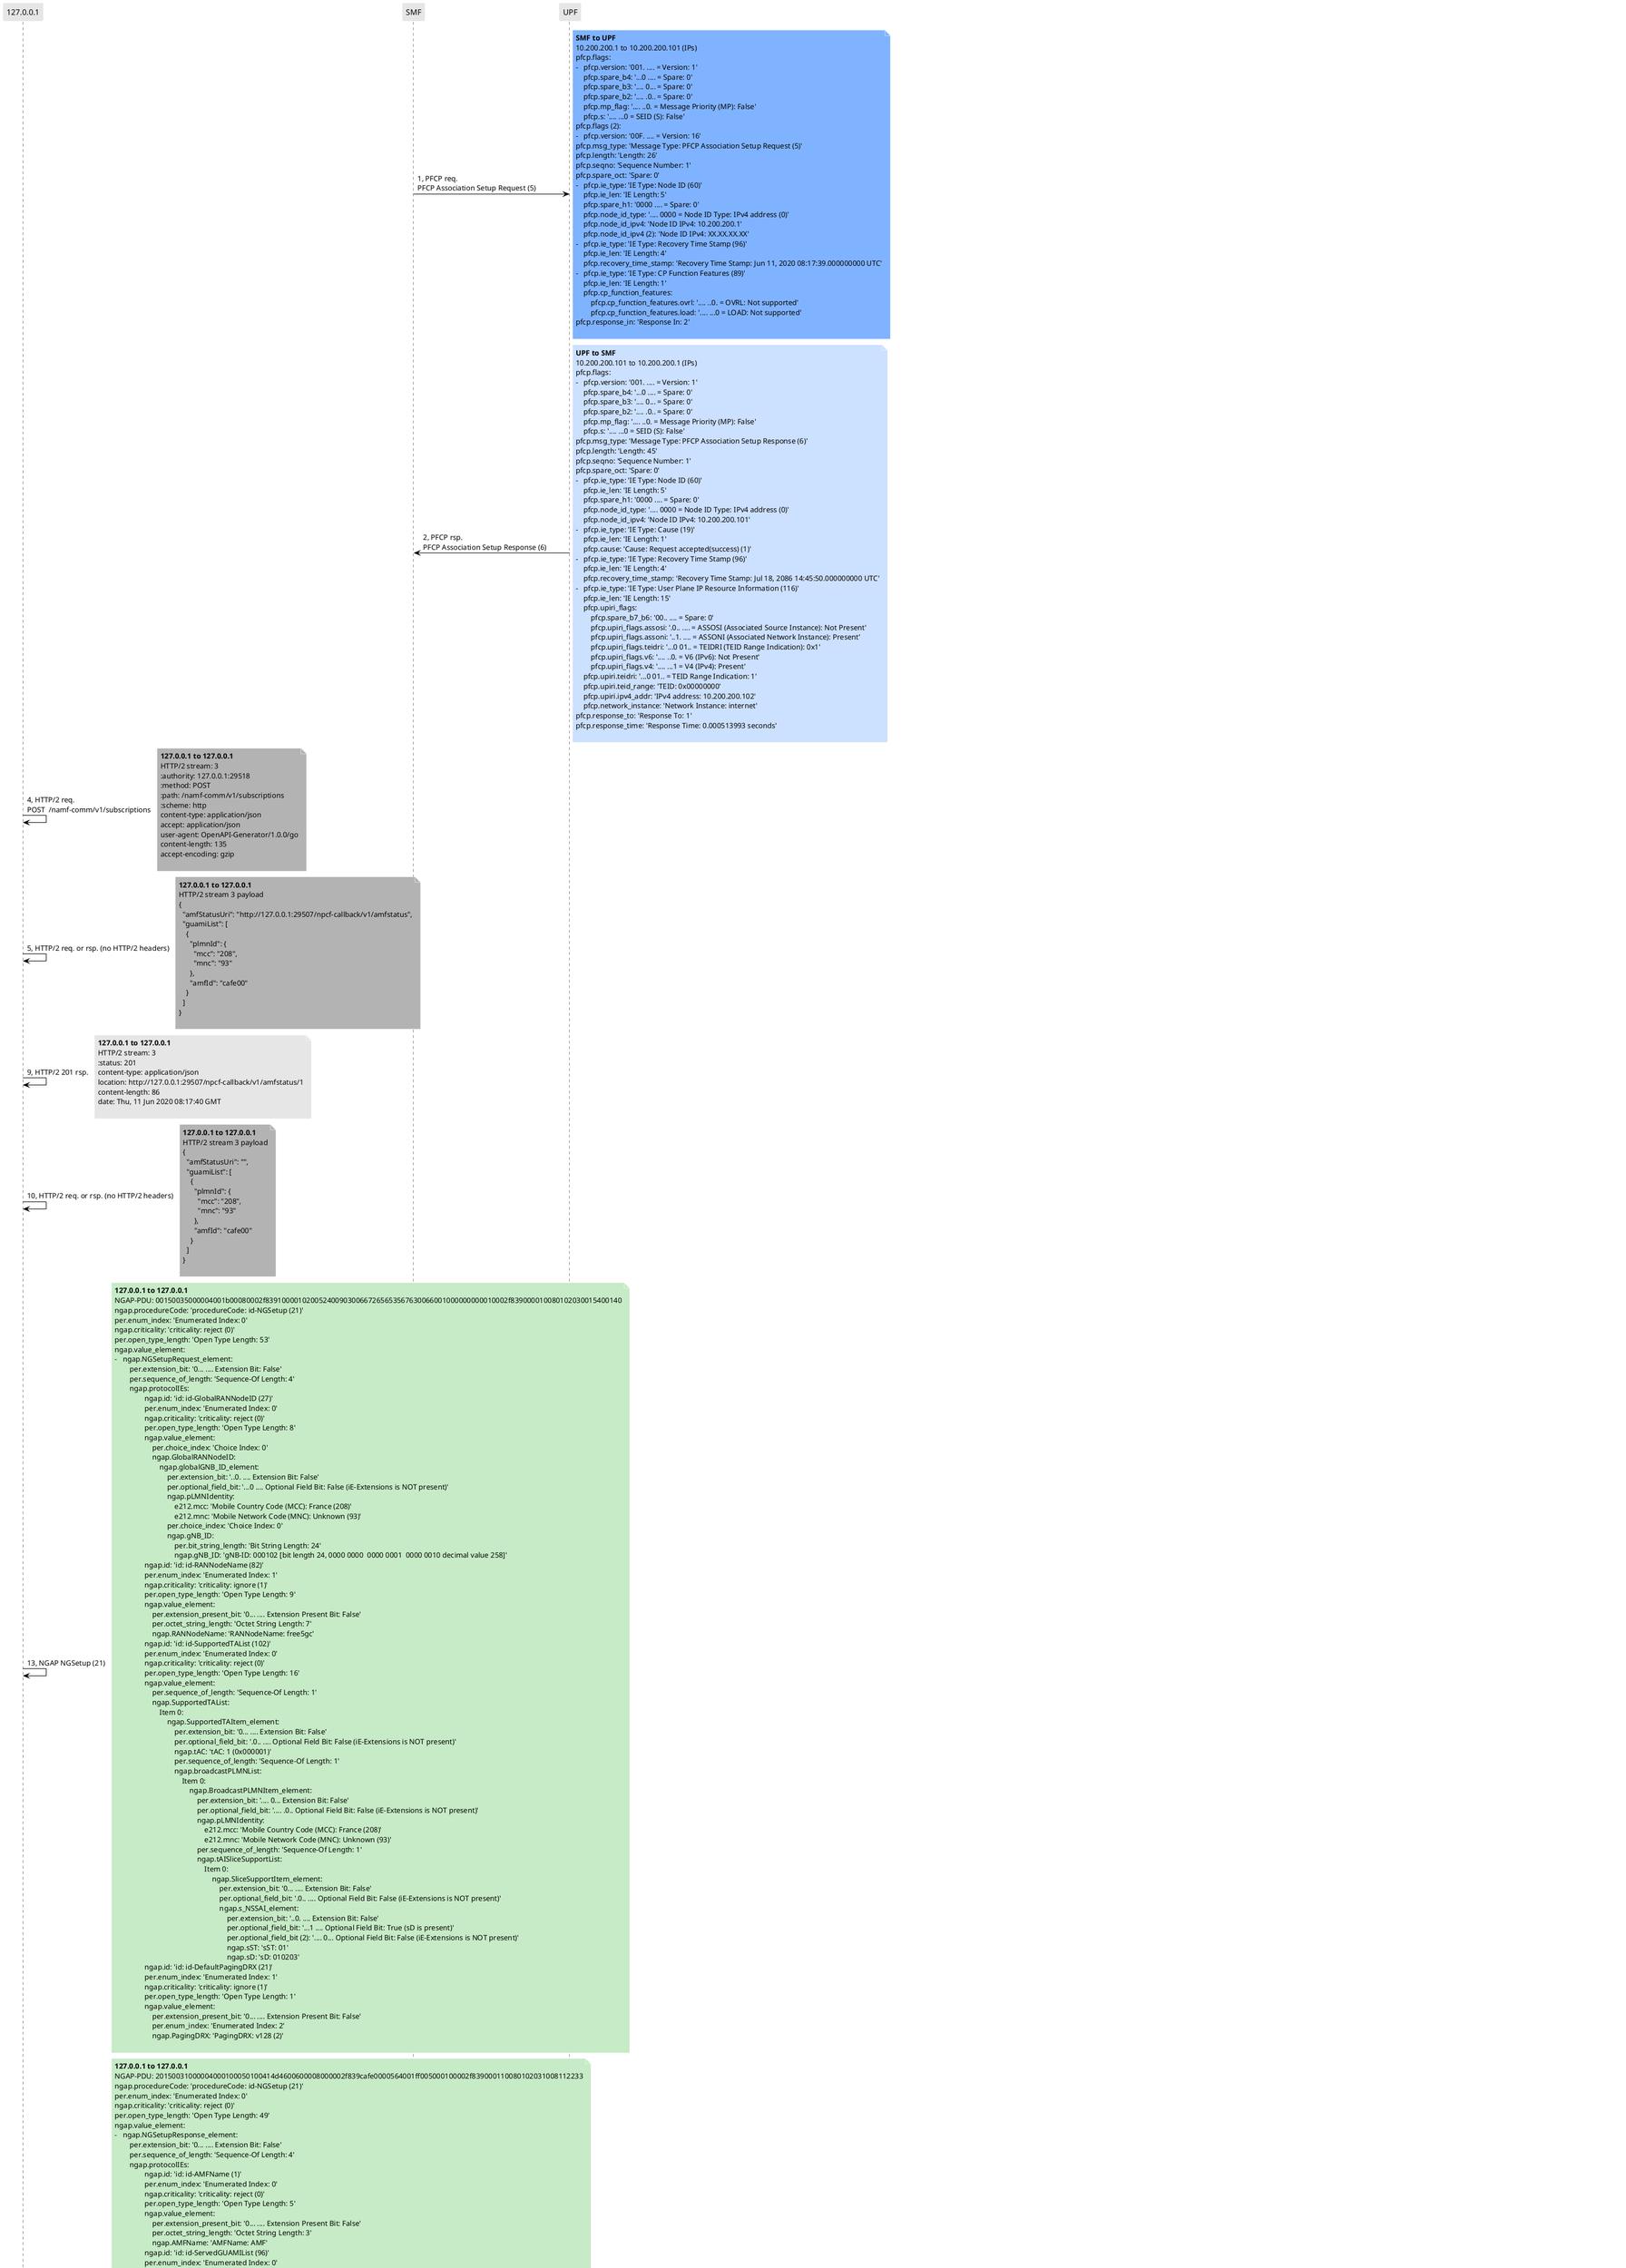 @startuml
skinparam shadowing false
skinparam NoteBorderColor white
skinparam sequence {
    ArrowColor black
    LifeLineBorderColor black
    LifeLineBackgroundColor black
    ParticipantBorderColor white
    ParticipantBackgroundColor #e6e6e6
}
participant "127.0.0.1"
participant "SMF"
participant "UPF"

"SMF" -> "UPF": 1, PFCP req.\nPFCP Association Setup Request (5)

note right #80b3ff
**SMF to UPF**
10.200.200.1 to 10.200.200.101 (IPs)
pfcp.flags:
-   pfcp.version: '001. .... = Version: 1'
    pfcp.spare_b4: '...0 .... = Spare: 0'
    pfcp.spare_b3: '.... 0... = Spare: 0'
    pfcp.spare_b2: '.... .0.. = Spare: 0'
    pfcp.mp_flag: '.... ..0. = Message Priority (MP): False'
    pfcp.s: '.... ...0 = SEID (S): False'
pfcp.flags (2):
-   pfcp.version: '00F. .... = Version: 16'
pfcp.msg_type: 'Message Type: PFCP Association Setup Request (5)'
pfcp.length: 'Length: 26'
pfcp.seqno: 'Sequence Number: 1'
pfcp.spare_oct: 'Spare: 0'
'Node ID : IPv4 address: 10.200.200.1':
-   pfcp.ie_type: 'IE Type: Node ID (60)'
    pfcp.ie_len: 'IE Length: 5'
    pfcp.spare_h1: '0000 .... = Spare: 0'
    pfcp.node_id_type: '.... 0000 = Node ID Type: IPv4 address (0)'
    pfcp.node_id_ipv4: 'Node ID IPv4: 10.200.200.1'
    pfcp.node_id_ipv4 (2): 'Node ID IPv4: XX.XX.XX.XX'
'Recovery Time Stamp : Jun 11, 2020 08:17:39.000000000 UTC':
-   pfcp.ie_type: 'IE Type: Recovery Time Stamp (96)'
    pfcp.ie_len: 'IE Length: 4'
    pfcp.recovery_time_stamp: 'Recovery Time Stamp: Jun 11, 2020 08:17:39.000000000 UTC'
'CP Function Features : ':
-   pfcp.ie_type: 'IE Type: CP Function Features (89)'
    pfcp.ie_len: 'IE Length: 1'
    pfcp.cp_function_features:
        pfcp.cp_function_features.ovrl: '.... ..0. = OVRL: Not supported'
        pfcp.cp_function_features.load: '.... ...0 = LOAD: Not supported'
pfcp.response_in: 'Response In: 2'

end note

"UPF" -> "SMF": 2, PFCP rsp.\nPFCP Association Setup Response (6)

note right #cce0ff
**UPF to SMF**
10.200.200.101 to 10.200.200.1 (IPs)
pfcp.flags:
-   pfcp.version: '001. .... = Version: 1'
    pfcp.spare_b4: '...0 .... = Spare: 0'
    pfcp.spare_b3: '.... 0... = Spare: 0'
    pfcp.spare_b2: '.... .0.. = Spare: 0'
    pfcp.mp_flag: '.... ..0. = Message Priority (MP): False'
    pfcp.s: '.... ...0 = SEID (S): False'
pfcp.msg_type: 'Message Type: PFCP Association Setup Response (6)'
pfcp.length: 'Length: 45'
pfcp.seqno: 'Sequence Number: 1'
pfcp.spare_oct: 'Spare: 0'
'Node ID : IPv4 address: 10.200.200.101':
-   pfcp.ie_type: 'IE Type: Node ID (60)'
    pfcp.ie_len: 'IE Length: 5'
    pfcp.spare_h1: '0000 .... = Spare: 0'
    pfcp.node_id_type: '.... 0000 = Node ID Type: IPv4 address (0)'
    pfcp.node_id_ipv4: 'Node ID IPv4: 10.200.200.101'
'Cause : Request accepted(success)':
-   pfcp.ie_type: 'IE Type: Cause (19)'
    pfcp.ie_len: 'IE Length: 1'
    pfcp.cause: 'Cause: Request accepted(success) (1)'
'Recovery Time Stamp : Jul 18, 2086 14:45:50.000000000 UTC':
-   pfcp.ie_type: 'IE Type: Recovery Time Stamp (96)'
    pfcp.ie_len: 'IE Length: 4'
    pfcp.recovery_time_stamp: 'Recovery Time Stamp: Jul 18, 2086 14:45:50.000000000 UTC'
'User Plane IP Resource Information : internet':
-   pfcp.ie_type: 'IE Type: User Plane IP Resource Information (116)'
    pfcp.ie_len: 'IE Length: 15'
    pfcp.upiri_flags:
        pfcp.spare_b7_b6: '00.. .... = Spare: 0'
        pfcp.upiri_flags.assosi: '.0.. .... = ASSOSI (Associated Source Instance): Not Present'
        pfcp.upiri_flags.assoni: '..1. .... = ASSONI (Associated Network Instance): Present'
        pfcp.upiri_flags.teidri: '...0 01.. = TEIDRI (TEID Range Indication): 0x1'
        pfcp.upiri_flags.v6: '.... ..0. = V6 (IPv6): Not Present'
        pfcp.upiri_flags.v4: '.... ...1 = V4 (IPv4): Present'
    pfcp.upiri.teidri: '...0 01.. = TEID Range Indication: 1'
    pfcp.upiri.teid_range: 'TEID: 0x00000000'
    pfcp.upiri.ipv4_addr: 'IPv4 address: 10.200.200.102'
    pfcp.network_instance: 'Network Instance: internet'
pfcp.response_to: 'Response To: 1'
pfcp.response_time: 'Response Time: 0.000513993 seconds'

end note

"127.0.0.1" -> "127.0.0.1": 4, HTTP/2 req.\nPOST  /namf-comm/v1/subscriptions

note right #b3b3b3
**127.0.0.1 to 127.0.0.1**
HTTP/2 stream: 3
:authority: 127.0.0.1:29518
:method: POST
:path: /namf-comm/v1/subscriptions
:scheme: http
content-type: application/json
accept: application/json
user-agent: OpenAPI-Generator/1.0.0/go
content-length: 135
accept-encoding: gzip

end note

"127.0.0.1" -> "127.0.0.1": 5, HTTP/2 req. or rsp. (no HTTP/2 headers)

note right #b3b3b3
**127.0.0.1 to 127.0.0.1**
HTTP/2 stream 3 payload
{
  "amfStatusUri": "http://127.0.0.1:29507/npcf-callback/v1/amfstatus",
  "guamiList": [
    {
      "plmnId": {
        "mcc": "208",
        "mnc": "93"
      },
      "amfId": "cafe00"
    }
  ]
}

end note

"127.0.0.1" -> "127.0.0.1": 9, HTTP/2 201 rsp.

note right #e6e6e6
**127.0.0.1 to 127.0.0.1**
HTTP/2 stream: 3
:status: 201
content-type: application/json
location: http://127.0.0.1:29507/npcf-callback/v1/amfstatus/1
content-length: 86
date: Thu, 11 Jun 2020 08:17:40 GMT

end note

"127.0.0.1" -> "127.0.0.1": 10, HTTP/2 req. or rsp. (no HTTP/2 headers)

note right #b3b3b3
**127.0.0.1 to 127.0.0.1**
HTTP/2 stream 3 payload
{
  "amfStatusUri": "",
  "guamiList": [
    {
      "plmnId": {
        "mcc": "208",
        "mnc": "93"
      },
      "amfId": "cafe00"
    }
  ]
}

end note

"127.0.0.1" -> "127.0.0.1": 13, NGAP NGSetup (21)

note right #c6ebc6
**127.0.0.1 to 127.0.0.1**
NGAP-PDU: 00150035000004001b00080002f83910000102005240090300667265653567630066001000000000010002f839000010080102030015400140
ngap.procedureCode: 'procedureCode: id-NGSetup (21)'
per.enum_index: 'Enumerated Index: 0'
ngap.criticality: 'criticality: reject (0)'
per.open_type_length: 'Open Type Length: 53'
ngap.value_element:
-   ngap.NGSetupRequest_element:
        per.extension_bit: '0... .... Extension Bit: False'
        per.sequence_of_length: 'Sequence-Of Length: 4'
        ngap.protocolIEs:
            'Item 0: id-GlobalRANNodeID':
                ngap.id: 'id: id-GlobalRANNodeID (27)'
                per.enum_index: 'Enumerated Index: 0'
                ngap.criticality: 'criticality: reject (0)'
                per.open_type_length: 'Open Type Length: 8'
                ngap.value_element:
                    per.choice_index: 'Choice Index: 0'
                    ngap.GlobalRANNodeID:
                        ngap.globalGNB_ID_element:
                            per.extension_bit: '..0. .... Extension Bit: False'
                            per.optional_field_bit: '...0 .... Optional Field Bit: False (iE-Extensions is NOT present)'
                            ngap.pLMNIdentity:
                                e212.mcc: 'Mobile Country Code (MCC): France (208)'
                                e212.mnc: 'Mobile Network Code (MNC): Unknown (93)'
                            per.choice_index: 'Choice Index: 0'
                            ngap.gNB_ID:
                                per.bit_string_length: 'Bit String Length: 24'
                                ngap.gNB_ID: 'gNB-ID: 000102 [bit length 24, 0000 0000  0000 0001  0000 0010 decimal value 258]'
            'Item 1: id-RANNodeName':
                ngap.id: 'id: id-RANNodeName (82)'
                per.enum_index: 'Enumerated Index: 1'
                ngap.criticality: 'criticality: ignore (1)'
                per.open_type_length: 'Open Type Length: 9'
                ngap.value_element:
                    per.extension_present_bit: '0... .... Extension Present Bit: False'
                    per.octet_string_length: 'Octet String Length: 7'
                    ngap.RANNodeName: 'RANNodeName: free5gc'
            'Item 2: id-SupportedTAList':
                ngap.id: 'id: id-SupportedTAList (102)'
                per.enum_index: 'Enumerated Index: 0'
                ngap.criticality: 'criticality: reject (0)'
                per.open_type_length: 'Open Type Length: 16'
                ngap.value_element:
                    per.sequence_of_length: 'Sequence-Of Length: 1'
                    ngap.SupportedTAList:
                        Item 0:
                            ngap.SupportedTAItem_element:
                                per.extension_bit: '0... .... Extension Bit: False'
                                per.optional_field_bit: '.0.. .... Optional Field Bit: False (iE-Extensions is NOT present)'
                                ngap.tAC: 'tAC: 1 (0x000001)'
                                per.sequence_of_length: 'Sequence-Of Length: 1'
                                ngap.broadcastPLMNList:
                                    Item 0:
                                        ngap.BroadcastPLMNItem_element:
                                            per.extension_bit: '.... 0... Extension Bit: False'
                                            per.optional_field_bit: '.... .0.. Optional Field Bit: False (iE-Extensions is NOT present)'
                                            ngap.pLMNIdentity:
                                                e212.mcc: 'Mobile Country Code (MCC): France (208)'
                                                e212.mnc: 'Mobile Network Code (MNC): Unknown (93)'
                                            per.sequence_of_length: 'Sequence-Of Length: 1'
                                            ngap.tAISliceSupportList:
                                                Item 0:
                                                    ngap.SliceSupportItem_element:
                                                        per.extension_bit: '0... .... Extension Bit: False'
                                                        per.optional_field_bit: '.0.. .... Optional Field Bit: False (iE-Extensions is NOT present)'
                                                        ngap.s_NSSAI_element:
                                                            per.extension_bit: '..0. .... Extension Bit: False'
                                                            per.optional_field_bit: '...1 .... Optional Field Bit: True (sD is present)'
                                                            per.optional_field_bit (2): '.... 0... Optional Field Bit: False (iE-Extensions is NOT present)'
                                                            ngap.sST: 'sST: 01'
                                                            ngap.sD: 'sD: 010203'
            'Item 3: id-DefaultPagingDRX':
                ngap.id: 'id: id-DefaultPagingDRX (21)'
                per.enum_index: 'Enumerated Index: 1'
                ngap.criticality: 'criticality: ignore (1)'
                per.open_type_length: 'Open Type Length: 1'
                ngap.value_element:
                    per.extension_present_bit: '0... .... Extension Present Bit: False'
                    per.enum_index: 'Enumerated Index: 2'
                    ngap.PagingDRX: 'PagingDRX: v128 (2)'

end note

"127.0.0.1" -> "127.0.0.1": 14, NGAP NGSetup (21)

note right #c6ebc6
**127.0.0.1 to 127.0.0.1**
NGAP-PDU: 20150031000004000100050100414d4600600008000002f839cafe0000564001ff005000100002f839000110080102031008112233
ngap.procedureCode: 'procedureCode: id-NGSetup (21)'
per.enum_index: 'Enumerated Index: 0'
ngap.criticality: 'criticality: reject (0)'
per.open_type_length: 'Open Type Length: 49'
ngap.value_element:
-   ngap.NGSetupResponse_element:
        per.extension_bit: '0... .... Extension Bit: False'
        per.sequence_of_length: 'Sequence-Of Length: 4'
        ngap.protocolIEs:
            'Item 0: id-AMFName':
                ngap.id: 'id: id-AMFName (1)'
                per.enum_index: 'Enumerated Index: 0'
                ngap.criticality: 'criticality: reject (0)'
                per.open_type_length: 'Open Type Length: 5'
                ngap.value_element:
                    per.extension_present_bit: '0... .... Extension Present Bit: False'
                    per.octet_string_length: 'Octet String Length: 3'
                    ngap.AMFName: 'AMFName: AMF'
            'Item 1: id-ServedGUAMIList':
                ngap.id: 'id: id-ServedGUAMIList (96)'
                per.enum_index: 'Enumerated Index: 0'
                ngap.criticality: 'criticality: reject (0)'
                per.open_type_length: 'Open Type Length: 8'
                ngap.value_element:
                    per.sequence_of_length: 'Sequence-Of Length: 1'
                    ngap.ServedGUAMIList:
                        Item 0:
                            ngap.ServedGUAMIItem_element:
                                per.extension_bit: '0... .... Extension Bit: False'
                                per.optional_field_bit: '.0.. .... Optional Field Bit: False (backupAMFName is NOT present)'
                                per.optional_field_bit (2): '..0. .... Optional Field Bit: False (iE-Extensions is NOT present)'
                                ngap.gUAMI_element:
                                    per.extension_bit: '...0 .... Extension Bit: False'
                                    per.optional_field_bit: '.... 0... Optional Field Bit: False (iE-Extensions is NOT present)'
                                    ngap.pLMNIdentity:
                                        e212.mcc: 'Mobile Country Code (MCC): France (208)'
                                        e212.mnc: 'Mobile Network Code (MNC): Unknown (93)'
                                    ngap.aMFRegionID: 'aMFRegionID: ca [bit length 8, 1100 1010 decimal value 202]'
                                    ngap.aMFSetID: 'aMFSetID: fe00 [bit length 10, 6 LSB pad bits, 1111 1110  00.. .... decimal value 1016]'
                                    ngap.aMFPointer: 'aMFPointer: 00 [bit length 6, 2 LSB pad bits, 0000 00.. decimal value 0]'
            'Item 2: id-RelativeAMFCapacity':
                ngap.id: 'id: id-RelativeAMFCapacity (86)'
                per.enum_index: 'Enumerated Index: 1'
                ngap.criticality: 'criticality: ignore (1)'
                per.open_type_length: 'Open Type Length: 1'
                ngap.value_element:
                    ngap.RelativeAMFCapacity: 'RelativeAMFCapacity: 255'
            'Item 3: id-PLMNSupportList':
                ngap.id: 'id: id-PLMNSupportList (80)'
                per.enum_index: 'Enumerated Index: 0'
                ngap.criticality: 'criticality: reject (0)'
                per.open_type_length: 'Open Type Length: 16'
                ngap.value_element:
                    per.sequence_of_length: 'Sequence-Of Length: 1'
                    ngap.PLMNSupportList:
                        Item 0:
                            ngap.PLMNSupportItem_element:
                                per.extension_bit: '.... 0... Extension Bit: False'
                                per.optional_field_bit: '.... .0.. Optional Field Bit: False (iE-Extensions is NOT present)'
                                ngap.pLMNIdentity:
                                    e212.mcc: 'Mobile Country Code (MCC): France (208)'
                                    e212.mnc: 'Mobile Network Code (MNC): Unknown (93)'
                                per.sequence_of_length: 'Sequence-Of Length: 2'
                                ngap.sliceSupportList:
                                    Item 0:
                                        ngap.SliceSupportItem_element:
                                            per.extension_bit: '0... .... Extension Bit: False'
                                            per.optional_field_bit: '.0.. .... Optional Field Bit: False (iE-Extensions is NOT present)'
                                            ngap.s_NSSAI_element:
                                                per.extension_bit: '..0. .... Extension Bit: False'
                                                per.optional_field_bit: '...1 .... Optional Field Bit: True (sD is present)'
                                                per.optional_field_bit (2): '.... 0... Optional Field Bit: False (iE-Extensions is NOT present)'
                                                ngap.sST: 'sST: 01'
                                                ngap.sD: 'sD: 010203'
                                    Item 1:
                                        ngap.SliceSupportItem_element:
                                            per.extension_bit: '0... .... Extension Bit: False'
                                            per.optional_field_bit: '.0.. .... Optional Field Bit: False (iE-Extensions is NOT present)'
                                            ngap.s_NSSAI_element:
                                                per.extension_bit: '..0. .... Extension Bit: False'
                                                per.optional_field_bit: '...1 .... Optional Field Bit: True (sD is present)'
                                                per.optional_field_bit (2): '.... 0... Optional Field Bit: False (iE-Extensions is NOT present)'
                                                ngap.sST: 'sST: 01'
                                                ngap.sD: 'sD: 112233'

end note

"127.0.0.1" -> "127.0.0.1": 15, NGAP InitialUEMessage (15),\nNAS Registration request (0x41)

note right #8cd98c
**127.0.0.1 to 127.0.0.1**
NGAP-PDU: 000f404a000005005500020001002600201f7e004119000c0102f839f0ff0000000047781001072e08ffffffff000000000079000f4002f839000000001002f839000001005a4001100070400100
ngap.procedureCode: 'procedureCode: id-InitialUEMessage (15)'
per.enum_index: 'Enumerated Index: 1'
ngap.criticality: 'criticality: ignore (1)'
per.open_type_length: 'Open Type Length: 74'
ngap.value_element:
-   ngap.InitialUEMessage_element:
        per.extension_bit: '0... .... Extension Bit: False'
        per.sequence_of_length: 'Sequence-Of Length: 5'
        ngap.protocolIEs:
            'Item 0: id-RAN-UE-NGAP-ID':
                ngap.id: 'id: id-RAN-UE-NGAP-ID (85)'
                per.enum_index: 'Enumerated Index: 0'
                ngap.criticality: 'criticality: reject (0)'
                per.open_type_length: 'Open Type Length: 2'
                ngap.value_element:
                    ngap.RAN_UE_NGAP_ID: 'RAN-UE-NGAP-ID: 1'
            'Item 1: id-NAS-PDU':
                ngap.id: 'id: id-NAS-PDU (38)'
                per.enum_index: 'Enumerated Index: 0'
                ngap.criticality: 'criticality: reject (0)'
                per.open_type_length: 'Open Type Length: 32'
                ngap.value_element:
                    per.octet_string_length: 'Octet String Length: 31'
                    ngap.NAS_PDU:
                        nas-5gs:
                            Plain NAS 5GS Message:
                                nas_5gs.epd: 'Extended protocol discriminator: 5G mobility management messages (126)'
                                nas_5gs.spare_half_octet: '0000 .... = Spare Half Octet: 0'
                                nas_5gs.security_header_type: '.... 0000 = Security header type: Plain NAS message, not security protected (0)'
                                nas_5gs.mm.message_type: 'Message type: Registration request (0x41)'
                                5GS registration type:
                                    nas_5gs.mm.for: '.... 1... = Follow-On Request bit (FOR): Follow-on request pending'
                                    nas_5gs.mm.5gs_reg_type: '.... .001 = 5GS registration type: initial registration (1)'
                                NAS key set identifier:
                                    nas_5gs.mm.tsc.h1: '0... .... = Type of security context flag (TSC): Native security context (for KSIAMF)'
                                    nas_5gs.mm.nas_key_set_id.h1: '.001 .... = NAS key set identifier: 1'
                                5GS mobile identity:
                                    gsm_a.len: 'Length: 12'
                                    nas_5gs.spare_b7: '0... .... = Spare: 0'
                                    nas_5gs.mm.suci.supi_fmt: '.000 .... = SUPI format: IMSI (0)'
                                    nas_5gs.spare_b3: '.... 0... = Spare: 0'
                                    nas_5gs.mm.type_id: '.... .001 = Type of identity: SUCI (1)'
                                    e212.mcc: 'Mobile Country Code (MCC): France (208)'
                                    e212.mnc: 'Mobile Network Code (MNC): Unknown (93)'
                                    nas_5gs.mm.suci.routing_indicator: 'Routing indicator: 0'
                                    nas_5gs.mm.suci.scheme_id: '.... 0000 = Protection scheme Id: NULL scheme (0)'
                                    nas_5gs.mm.suci.pki: 'Home network public key identifier: 0'
                                    nas_5gs.mm.suci.supi_null_scheme: 'Scheme output: 00007487'
                                5GMM capability:
                                    nas_5gs.mm.elem_id: 'Element ID: 0x10'
                                    gsm_a.len: 'Length: 1'
                                    nas_5gs.spare_b7: '0... .... = Spare: 0'
                                    nas_5gs.spare_b6: '.0.. .... = Spare: 0'
                                    nas_5gs.spare_b5: '..0. .... = Spare: 0'
                                    nas_5gs.spare_b4: '...0 .... = Spare: 0'
                                    nas_5gs.spare_b3: '.... 0... = Spare: 0'
                                    nas_5gs.mm.lpp_cap_b2: '.... .1.. = LTE Positioning Protocol (LPP) capability: Requested'
                                    nas_5gs.mm.ho_attach_b1: '.... ..1. = HO attach: Supported'
                                    nas_5gs.mm.s1_mode_b0: '.... ...1 = S1 mode: Requested'
                                UE security capability:
                                    nas_5gs.mm.elem_id: 'Element ID: 0x2e'
                                    gsm_a.len: 'Length: 8'
                                    nas_5gs.mm.5g_ea0: '1... .... = 5G-EA0: Supported'
                                    nas_5gs.mm.128_5g_ea1: '.1.. .... = 128-5G-EA1: Supported'
                                    nas_5gs.mm.128_5g_ea2: '..1. .... = 128-5G-EA2: Supported'
                                    nas_5gs.mm.128_5g_ea3: '...1 .... = 128-5G-EA3: Supported'
                                    nas_5gs.mm.5g_ea4: '.... 1... = 5G-EA4: Supported'
                                    nas_5gs.mm.5g_ea5: '.... .1.. = 5G-EA5: Supported'
                                    nas_5gs.mm.5g_ea6: '.... ..1. = 5G-EA6: Supported'
                                    nas_5gs.mm.5g_ea7: '.... ...1 = 5G-EA7: Supported'
                                    nas_5gs.mm.ia0: '1... .... = 5G-IA0: Supported'
                                    nas_5gs.mm.5g_128_ia1: '.1.. .... = 128-5G-IA1: Supported'
                                    nas_5gs.mm.5g_128_ia2: '..1. .... = 128-5G-IA2: Supported'
                                    nas_5gs.mm.5g_128_ia4: '...1 .... = 128-5G-IA3: Supported'
                                    nas_5gs.mm.5g_128_ia4 (2): '.... 1... = 5G-IA4: Supported'
                                    nas_5gs.mm.5g_ia5: '.... .1.. = 5G-IA5: Supported'
                                    nas_5gs.mm.5g_ia6: '.... ..1. = 5G-IA6: Supported'
                                    nas_5gs.mm.5g_ia7: '.... ...1 = 5G-IA7: Supported'
                                    nas_5gs.mm.eea0: '1... .... = EEA0: Supported'
                                    nas_5gs.mm.128eea1: '.1.. .... = 128-EEA1: Supported'
                                    nas_5gs.mm.128eea2: '..1. .... = 128-EEA2: Supported'
                                    nas_5gs.mm.eea3: '...1 .... = 128-EEA3: Supported'
                                    nas_5gs.mm.eea4: '.... 1... = EEA4: Supported'
                                    nas_5gs.mm.eea5: '.... .1.. = EEA5: Supported'
                                    nas_5gs.mm.eea6: '.... ..1. = EEA6: Supported'
                                    nas_5gs.mm.eea7: '.... ...1 = EEA7: Supported'
                                    nas_5gs.mm.eia0: '1... .... = EIA0: Supported'
                                    nas_5gs.mm.128eia1: '.1.. .... = 128-EIA1: Supported'
                                    nas_5gs.mm.128eia2: '..1. .... = 128-EIA2: Supported'
                                    nas_5gs.mm.eia3: '...1 .... = 128-EIA3: Supported'
                                    nas_5gs.mm.eia4: '.... 1... = EIA4: Supported'
                                    nas_5gs.mm.eia5: '.... .1.. = EIA5: Supported'
                                    nas_5gs.mm.eia6: '.... ..1. = EIA6: Supported'
                                    nas_5gs.mm.eia7: '.... ...1 = EIA7: Supported'
            'Item 2: id-UserLocationInformation':
                ngap.id: 'id: id-UserLocationInformation (121)'
                per.enum_index: 'Enumerated Index: 0'
                ngap.criticality: 'criticality: reject (0)'
                per.open_type_length: 'Open Type Length: 15'
                ngap.value_element:
                    per.choice_index: 'Choice Index: 1'
                    ngap.UserLocationInformation:
                        ngap.userLocationInformationNR_element:
                            per.extension_bit: '..0. .... Extension Bit: False'
                            per.optional_field_bit: '...0 .... Optional Field Bit: False (timeStamp is NOT present)'
                            per.optional_field_bit (2): '.... 0... Optional Field Bit: False (iE-Extensions is NOT present)'
                            ngap.nR_CGI_element:
                                per.extension_bit: '.... .0.. Extension Bit: False'
                                per.optional_field_bit: '.... ..0. Optional Field Bit: False (iE-Extensions is NOT present)'
                                ngap.pLMNIdentity:
                                    e212.mcc: 'Mobile Country Code (MCC): France (208)'
                                    e212.mnc: 'Mobile Network Code (MNC): Unknown (93)'
                                ngap.NRCellIdentity: 'nRCellIdentity: 0x0000000001'
                            ngap.tAI_element:
                                per.extension_bit: '.... 0... Extension Bit: False'
                                per.optional_field_bit: '.... .0.. Optional Field Bit: False (iE-Extensions is NOT present)'
                                ngap.pLMNIdentity:
                                    e212.mcc: 'Mobile Country Code (MCC): France (208)'
                                    e212.mnc: 'Mobile Network Code (MNC): Unknown (93)'
                                ngap.tAC: 'tAC: 1 (0x000001)'
            'Item 3: id-RRCEstablishmentCause':
                ngap.id: 'id: id-RRCEstablishmentCause (90)'
                per.enum_index: 'Enumerated Index: 1'
                ngap.criticality: 'criticality: ignore (1)'
                per.open_type_length: 'Open Type Length: 1'
                ngap.value_element:
                    per.extension_present_bit: '0... .... Extension Present Bit: False'
                    per.enum_index: 'Enumerated Index: 2'
                    ngap.RRCEstablishmentCause: 'RRCEstablishmentCause: mt-Access (2)'
            'Item 4: id-UEContextRequest':
                ngap.id: 'id: id-UEContextRequest (112)'
                per.enum_index: 'Enumerated Index: 1'
                ngap.criticality: 'criticality: ignore (1)'
                per.open_type_length: 'Open Type Length: 1'
                ngap.value_element:
                    per.extension_present_bit: '0... .... Extension Present Bit: False'
                    per.enum_index: 'Enumerated Index: 0'
                    ngap.UEContextRequest: 'UEContextRequest: requested (0)'

end note

"127.0.0.1" -> "127.0.0.1": 17, HTTP/2 req.\nPOST  /nausf-auth/v1/ue-authentications

note right #b3b3b3
**127.0.0.1 to 127.0.0.1**
HTTP/2 stream: 3
:authority: 127.0.0.1:29509
:method: POST
:path: /nausf-auth/v1/ue-authentications
:scheme: http
user-agent: OpenAPI-Generator/1.0.0/go
content-type: application/json
accept: application/3gppHal+json,application/problem+json
content-length: 101
accept-encoding: gzip

end note

"127.0.0.1" -> "127.0.0.1": 18, HTTP/2 req. or rsp. (no HTTP/2 headers)

note right #b3b3b3
**127.0.0.1 to 127.0.0.1**
HTTP/2 stream 3 payload
{
  "supiOrSuci": "suci-0-208-93-0-0-0-00007487",
  "servingNetworkName": "5G:mnc093.mcc208.3gppnetwork.org"
}

end note

"127.0.0.1" -> "127.0.0.1": 24, HTTP/2 req.\nPOST  /nudm-ueau/v1/suci-0-208-93-0-0-0-00007487/security-information/generate-auth-data

note right #b3b3b3
**127.0.0.1 to 127.0.0.1**
HTTP/2 stream: 3
:authority: 127.0.0.1:29503
:method: POST
:path: /nudm-ueau/v1/suci-0-208-93-0-0-0-00007487/security-information/generate-auth-data
:scheme: http
content-type: application/json
accept: application/json
user-agent: OpenAPI-Generator/1.0.0/go
content-length: 113
accept-encoding: gzip

end note

"127.0.0.1" -> "127.0.0.1": 25, HTTP/2 req. or rsp. (no HTTP/2 headers)

note right #b3b3b3
**127.0.0.1 to 127.0.0.1**
HTTP/2 stream 3 payload
{
  "servingNetworkName": "5G:mnc093.mcc208.3gppnetwork.org",
  "ausfInstanceId": "03a29405-b56e-498e-9d13-cb5b2664239d"
}

end note

"127.0.0.1" -> "127.0.0.1": 31, HTTP/2 req.\nGET  /nudr-dr/v1/subscription-data/imsi-XXXXXXXXXXXXX/authentication-data/authentication-subscription

note right #b3b3b3
**127.0.0.1 to 127.0.0.1**
HTTP/2 stream: 3
:authority: 127.0.0.1:29504
:method: GET
:path: /nudr-dr/v1/subscription-data/imsi-XXXXXXXXXXXXX/authentication-data/authentication-subscription
:scheme: http
content-type: application/json
accept: application/json
user-agent: OpenAPI-Generator/1.0.0/go
accept-encoding: gzip

end note

"127.0.0.1" -> "127.0.0.1": 35, HTTP/2 200 rsp.

note right #e6e6e6
**127.0.0.1 to 127.0.0.1**
HTTP/2 stream: 3
:status: 200
content-type: application/json; charset=utf-8
content-length: 482
date: Thu, 11 Jun 2020 08:17:41 GMT

end note

"127.0.0.1" -> "127.0.0.1": 36, HTTP/2 req. or rsp. (no HTTP/2 headers)

note right #b3b3b3
**127.0.0.1 to 127.0.0.1**
HTTP/2 stream 3 payload
{
  "_id": "5ee1e8a515fb84e456cb4148",
  "authenticationManagementField": "8000",
  "authenticationMethod": "5G_AKA",
  "milenage": {
    "op": {
      "encryptionAlgorithm": 0,
      "encryptionKey": 0,
      "opValue": "c9e8763286b5b9ffbdf56e1297d0887b"
    }
  },
  "opc": {
    "encryptionAlgorithm": 0,
    "encryptionKey": 0,
    "opcValue": "981d464c7c52eb6e5036234984ad0bcf"
  },
  "permanentKey": {
    "encryptionAlgorithm": 0,
    "encryptionKey": 0,
    "permanentKeyValue": "5122250214c33e723a5dd523fc145fc0"
  },
  "sequenceNumber": "16f3b3f70fc2",
  "ueId": "imsi-XXXXXXXXXXXXX (removed)"
}

end note

"127.0.0.1" -> "127.0.0.1": 37, HTTP/2 200 rsp.

note right #e6e6e6
**127.0.0.1 to 127.0.0.1**
HTTP/2 stream: 3
:status: 200
content-type: application/json; charset=utf-8
content-length: 327
date: Thu, 11 Jun 2020 08:17:41 GMT

end note

"127.0.0.1" -> "127.0.0.1": 38, HTTP/2 req. or rsp. (no HTTP/2 headers)

note right #b3b3b3
**127.0.0.1 to 127.0.0.1**
HTTP/2 stream 3 payload
{
  "authType": "5G_AKA",
  "authenticationVector": {
    "avType": "",
    "rand": "22fd7b017a00a3d10a7fa43bcdb38737",
    "xres": "",
    "autn": "39e2eeb667fe8000df925c009944031b",
    "ckPrime": "",
    "ikPrime": "",
    "xresStar": "7fd887a888a0711e2bf090b3e83ecc41",
    "kausf": "9f4319e9b73df525fd1d4212dabd0642ca73de96d485252fde7e664a8b59f739"
  },
  "supi": "imsi-XXXXXXXXXXXXX (removed)"
}

end note

"127.0.0.1" -> "127.0.0.1": 39, HTTP/2 201 rsp.

note right #e6e6e6
**127.0.0.1 to 127.0.0.1**
HTTP/2 stream: 3
:status: 201
content-type: application/json; charset=utf-8
location: http://127.0.0.1:29509/nausf-auth/v1/ue-authentications/suci-0-208-93-0-0-0-00007487
content-length: 357
date: Thu, 11 Jun 2020 08:17:41 GMT

end note

"127.0.0.1" -> "127.0.0.1": 40, HTTP/2 req. or rsp. (no HTTP/2 headers)

note right #b3b3b3
**127.0.0.1 to 127.0.0.1**
HTTP/2 stream 3 payload
{
  "authType": "5G_AKA",
  "5gAuthData": {
    "rand": "22fd7b017a00a3d10a7fa43bcdb38737",
    "hxresStar": "196057cf41197ff6c6f65980a3e8492b",
    "autn": "39e2eeb667fe8000df925c009944031b"
  },
  "_links": {
    "link": {
      "href": "http://127.0.0.1:29509/nausf-auth/v1/ue-authentications/suci-0-208-93-0-0-0-00007487/5g-aka-confirmation"
    }
  },
  "servingNetworkName": "5G:mnc093.mcc208.3gppnetwork.org"
}

end note

"127.0.0.1" -> "127.0.0.1": 44, NGAP DownlinkNASTransport (4),\nNAS Authentication request (0x56)

note right #8cd98c
**127.0.0.1 to 127.0.0.1**
NGAP-PDU: 0004403e000003000a000200010055000200010026002b2a7e0056010200002122fd7b017a00a3d10a7fa43bcdb38737201039e2eeb667fe8000df925c009944031b
ngap.procedureCode: 'procedureCode: id-DownlinkNASTransport (4)'
per.enum_index: 'Enumerated Index: 1'
ngap.criticality: 'criticality: ignore (1)'
per.open_type_length: 'Open Type Length: 62'
ngap.value_element:
-   ngap.DownlinkNASTransport_element:
        per.extension_bit: '0... .... Extension Bit: False'
        per.sequence_of_length: 'Sequence-Of Length: 3'
        ngap.protocolIEs:
            'Item 0: id-AMF-UE-NGAP-ID':
                ngap.id: 'id: id-AMF-UE-NGAP-ID (10)'
                per.enum_index: 'Enumerated Index: 0'
                ngap.criticality: 'criticality: reject (0)'
                per.open_type_length: 'Open Type Length: 2'
                ngap.value_element:
                    ngap.AMF_UE_NGAP_ID: 'AMF-UE-NGAP-ID: 1'
            'Item 1: id-RAN-UE-NGAP-ID':
                ngap.id: 'id: id-RAN-UE-NGAP-ID (85)'
                per.enum_index: 'Enumerated Index: 0'
                ngap.criticality: 'criticality: reject (0)'
                per.open_type_length: 'Open Type Length: 2'
                ngap.value_element:
                    ngap.RAN_UE_NGAP_ID: 'RAN-UE-NGAP-ID: 1'
            'Item 2: id-NAS-PDU':
                ngap.id: 'id: id-NAS-PDU (38)'
                per.enum_index: 'Enumerated Index: 0'
                ngap.criticality: 'criticality: reject (0)'
                per.open_type_length: 'Open Type Length: 43'
                ngap.value_element:
                    per.octet_string_length: 'Octet String Length: 42'
                    ngap.NAS_PDU:
                        nas-5gs:
                            Plain NAS 5GS Message:
                                nas_5gs.epd: 'Extended protocol discriminator: 5G mobility management messages (126)'
                                nas_5gs.spare_half_octet: '0000 .... = Spare Half Octet: 0'
                                nas_5gs.security_header_type: '.... 0000 = Security header type: Plain NAS message, not security protected (0)'
                                nas_5gs.mm.message_type: 'Message type: Authentication request (0x56)'
                                nas_5gs.spare_half_octet (2): '0000 .... = Spare Half Octet: 0'
                                NAS key set identifier - ngKSI:
                                    nas_5gs.mm.tsc: '.... 0... = Type of security context flag (TSC): Native security context (for KSIAMF)'
                                    nas_5gs.mm.nas_key_set_id: '.... .001 = NAS key set identifier: 1'
                                ABBA:
                                    gsm_a.len: 'Length: 2'
                                    nas_5gs.mm.abba_contents: 'ABBA Contents: 0x0000'
                                Authentication Parameter RAND - 5G authentication challenge:
                                    gsm_a.dtap.elem_id: 'Element ID: 0x21'
                                    gsm_a.dtap.rand: 'RAND value: 22fd7b017a00a3d10a7fa43bcdb38737'
                                Authentication Parameter AUTN (UMTS and EPS authentication challenge) - 5G authentication challenge:
                                    gsm_a.dtap.elem_id: 'Element ID: 0x20'
                                    gsm_a.len: 'Length: 16'
                                    gsm_a.dtap.autn:
                                        gsm_a.dtap.autn.sqn_xor_ak: 'SQN xor AK: 39e2eeb667fe'
                                        gsm_a.dtap.autn.amf: 'AMF: 8000'
                                        gsm_a.dtap.autn.mac: 'MAC: df925c009944031b'

end note

"127.0.0.1" -> "127.0.0.1": 45, NGAP UplinkNASTransport (46),\nNAS Authentication response (0x57)

note right #c6ebc6
**127.0.0.1 to 127.0.0.1**
NGAP-PDU: 002e403c000004000a0002000100550002000100260016157e00572d107fd887a888a0711e2bf090b3e83ecc410079400f4002f839000000001002f839000001
ngap.procedureCode: 'procedureCode: id-UplinkNASTransport (46)'
per.enum_index: 'Enumerated Index: 1'
ngap.criticality: 'criticality: ignore (1)'
per.open_type_length: 'Open Type Length: 60'
ngap.value_element:
-   ngap.UplinkNASTransport_element:
        per.extension_bit: '0... .... Extension Bit: False'
        per.sequence_of_length: 'Sequence-Of Length: 4'
        ngap.protocolIEs:
            'Item 0: id-AMF-UE-NGAP-ID':
                ngap.id: 'id: id-AMF-UE-NGAP-ID (10)'
                per.enum_index: 'Enumerated Index: 0'
                ngap.criticality: 'criticality: reject (0)'
                per.open_type_length: 'Open Type Length: 2'
                ngap.value_element:
                    ngap.AMF_UE_NGAP_ID: 'AMF-UE-NGAP-ID: 1'
            'Item 1: id-RAN-UE-NGAP-ID':
                ngap.id: 'id: id-RAN-UE-NGAP-ID (85)'
                per.enum_index: 'Enumerated Index: 0'
                ngap.criticality: 'criticality: reject (0)'
                per.open_type_length: 'Open Type Length: 2'
                ngap.value_element:
                    ngap.RAN_UE_NGAP_ID: 'RAN-UE-NGAP-ID: 1'
            'Item 2: id-NAS-PDU':
                ngap.id: 'id: id-NAS-PDU (38)'
                per.enum_index: 'Enumerated Index: 0'
                ngap.criticality: 'criticality: reject (0)'
                per.open_type_length: 'Open Type Length: 22'
                ngap.value_element:
                    per.octet_string_length: 'Octet String Length: 21'
                    ngap.NAS_PDU:
                        nas-5gs:
                            Plain NAS 5GS Message:
                                nas_5gs.epd: 'Extended protocol discriminator: 5G mobility management messages (126)'
                                nas_5gs.spare_half_octet: '0000 .... = Spare Half Octet: 0'
                                nas_5gs.security_header_type: '.... 0000 = Security header type: Plain NAS message, not security protected (0)'
                                nas_5gs.mm.message_type: 'Message type: Authentication response (0x57)'
                                Authentication response parameter:
                                    nas_eps.emm.elem_id: 'Element ID: 0x2d'
                                    gsm_a.len: 'Length: 16'
                                    nas_eps.emm.res: 'RES: 7fd887a888a0711e2bf090b3e83ecc41'
            'Item 3: id-UserLocationInformation':
                ngap.id: 'id: id-UserLocationInformation (121)'
                per.enum_index: 'Enumerated Index: 1'
                ngap.criticality: 'criticality: ignore (1)'
                per.open_type_length: 'Open Type Length: 15'
                ngap.value_element:
                    per.choice_index: 'Choice Index: 1'
                    ngap.UserLocationInformation:
                        ngap.userLocationInformationNR_element:
                            per.extension_bit: '..0. .... Extension Bit: False'
                            per.optional_field_bit: '...0 .... Optional Field Bit: False (timeStamp is NOT present)'
                            per.optional_field_bit (2): '.... 0... Optional Field Bit: False (iE-Extensions is NOT present)'
                            ngap.nR_CGI_element:
                                per.extension_bit: '.... .0.. Extension Bit: False'
                                per.optional_field_bit: '.... ..0. Optional Field Bit: False (iE-Extensions is NOT present)'
                                ngap.pLMNIdentity:
                                    e212.mcc: 'Mobile Country Code (MCC): France (208)'
                                    e212.mnc: 'Mobile Network Code (MNC): Unknown (93)'
                                ngap.NRCellIdentity: 'nRCellIdentity: 0x0000000001'
                            ngap.tAI_element:
                                per.extension_bit: '.... 0... Extension Bit: False'
                                per.optional_field_bit: '.... .0.. Optional Field Bit: False (iE-Extensions is NOT present)'
                                ngap.pLMNIdentity:
                                    e212.mcc: 'Mobile Country Code (MCC): France (208)'
                                    e212.mnc: 'Mobile Network Code (MNC): Unknown (93)'
                                ngap.tAC: 'tAC: 1 (0x000001)'

end note

"127.0.0.1" -> "127.0.0.1": 47, HTTP/2 req.\nPUT  /nausf-auth/v1/ue-authentications/suci-0-208-93-0-0-0-00007487/5g-aka-confirmation

note right #b3b3b3
**127.0.0.1 to 127.0.0.1**
HTTP/2 stream: 3
:authority: 127.0.0.1:29509
:method: PUT
:path: /nausf-auth/v1/ue-authentications/suci-0-208-93-0-0-0-00007487/5g-aka-confirmation
:scheme: http
content-type: application/json
accept: application/json
user-agent: OpenAPI-Generator/1.0.0/go
content-length: 46
accept-encoding: gzip

end note

"127.0.0.1" -> "127.0.0.1": 48, HTTP/2 req. or rsp. (no HTTP/2 headers)

note right #b3b3b3
**127.0.0.1 to 127.0.0.1**
HTTP/2 stream 3 payload
{
  "resStar": "7fd887a888a0711e2bf090b3e83ecc41"
}

end note

"127.0.0.1" -> "127.0.0.1": 54, HTTP/2 req.\nPOST  /nudm-ueau/v1/suci-0-208-93-0-0-0-00007487/auth-events

note right #b3b3b3
**127.0.0.1 to 127.0.0.1**
HTTP/2 stream: 3
:authority: 127.0.0.1:29503
:method: POST
:path: /nudm-ueau/v1/suci-0-208-93-0-0-0-00007487/auth-events
:scheme: http
content-type: application/json
accept: application/json
user-agent: OpenAPI-Generator/1.0.0/go
content-length: 160
accept-encoding: gzip

end note

"127.0.0.1" -> "127.0.0.1": 55, HTTP/2 req. or rsp. (no HTTP/2 headers)

note right #b3b3b3
**127.0.0.1 to 127.0.0.1**
HTTP/2 stream 3 payload
{
  "nfInstanceId": "",
  "success": true,
  "timeStamp": "2020-06-11T16:17:41.262935736+08:00",
  "authType": "5G_AKA",
  "servingNetworkName": "5G:mnc093.mcc208.3gppnetwork.org"
}

end note

"127.0.0.1" -> "127.0.0.1": 60, HTTP/2 req.\nPUT  /nudr-dr/v1/subscription-data/suci-0-208-93-0-0-0-00007487/authentication-data/authentication-status

note right #b3b3b3
**127.0.0.1 to 127.0.0.1**
HTTP/2 stream: 3
:authority: 127.0.0.1:29504
:method: PUT
:path: /nudr-dr/v1/subscription-data/suci-0-208-93-0-0-0-00007487/authentication-data/authentication-status
:scheme: http
content-type: application/json
accept: application/problem+json
user-agent: OpenAPI-Generator/1.0.0/go
content-length: 160
accept-encoding: gzip

end note

"127.0.0.1" -> "127.0.0.1": 61, HTTP/2 req. or rsp. (no HTTP/2 headers)

note right #b3b3b3
**127.0.0.1 to 127.0.0.1**
HTTP/2 stream 3 payload
{
  "nfInstanceId": "",
  "success": true,
  "timeStamp": "2020-06-11T16:17:41.262935736+08:00",
  "authType": "5G_AKA",
  "servingNetworkName": "5G:mnc093.mcc208.3gppnetwork.org"
}

end note

"127.0.0.1" -> "127.0.0.1": 67, HTTP/2 204 rsp.

note right #e6e6e6
**127.0.0.1 to 127.0.0.1**
HTTP/2 stream: 3
:status: 204
content-type: application/json; charset=utf-8
date: Thu, 11 Jun 2020 08:17:41 GMT

end note

"127.0.0.1" -> "127.0.0.1": 68, HTTP/2 201 rsp.

note right #e6e6e6
**127.0.0.1 to 127.0.0.1**
HTTP/2 stream: 3
:status: 201
content-type: application/json; charset=utf-8
content-length: 4
date: Thu, 11 Jun 2020 08:17:41 GMT

end note

"127.0.0.1" -> "127.0.0.1": 69, HTTP/2 req. or rsp. (no HTTP/2 headers)

note right #b3b3b3
**127.0.0.1 to 127.0.0.1**
HTTP/2 stream 3 payload
null
end note

"127.0.0.1" -> "127.0.0.1": 70, HTTP/2 200 rsp.

note right #e6e6e6
**127.0.0.1 to 127.0.0.1**
HTTP/2 stream: 3
:status: 200
content-type: application/json; charset=utf-8
content-length: 142
date: Thu, 11 Jun 2020 08:17:41 GMT

end note

"127.0.0.1" -> "127.0.0.1": 71, HTTP/2 req. or rsp. (no HTTP/2 headers)

note right #b3b3b3
**127.0.0.1 to 127.0.0.1**
HTTP/2 stream 3 payload
{
  "authResult": "AUTHENTICATION_SUCCESS",
  "supi": "imsi-2089300007487",
  "kseaf": "d487f31800256be588e95f23d0307365007b96888f3a74c614a194c6c8ebf93e"
}

end note

"127.0.0.1" -> "127.0.0.1": 72, NGAP DownlinkNASTransport (4),\nNAS Security mode command (0x5d)

note right #c6ebc6
**127.0.0.1 to 127.0.0.1**
NGAP-PDU: 0004402d000003000a000200010055000200010026001a197e038c382cbf007e005d020108ffffffff00000000e1360100
ngap.procedureCode: 'procedureCode: id-DownlinkNASTransport (4)'
per.enum_index: 'Enumerated Index: 1'
ngap.criticality: 'criticality: ignore (1)'
per.open_type_length: 'Open Type Length: 45'
ngap.value_element:
-   ngap.DownlinkNASTransport_element:
        per.extension_bit: '0... .... Extension Bit: False'
        per.sequence_of_length: 'Sequence-Of Length: 3'
        ngap.protocolIEs:
            'Item 0: id-AMF-UE-NGAP-ID':
                ngap.id: 'id: id-AMF-UE-NGAP-ID (10)'
                per.enum_index: 'Enumerated Index: 0'
                ngap.criticality: 'criticality: reject (0)'
                per.open_type_length: 'Open Type Length: 2'
                ngap.value_element:
                    ngap.AMF_UE_NGAP_ID: 'AMF-UE-NGAP-ID: 1'
            'Item 1: id-RAN-UE-NGAP-ID':
                ngap.id: 'id: id-RAN-UE-NGAP-ID (85)'
                per.enum_index: 'Enumerated Index: 0'
                ngap.criticality: 'criticality: reject (0)'
                per.open_type_length: 'Open Type Length: 2'
                ngap.value_element:
                    ngap.RAN_UE_NGAP_ID: 'RAN-UE-NGAP-ID: 1'
            'Item 2: id-NAS-PDU':
                ngap.id: 'id: id-NAS-PDU (38)'
                per.enum_index: 'Enumerated Index: 0'
                ngap.criticality: 'criticality: reject (0)'
                per.open_type_length: 'Open Type Length: 26'
                ngap.value_element:
                    per.octet_string_length: 'Octet String Length: 25'
                    ngap.NAS_PDU:
                        nas-5gs:
                            Security protected NAS 5GS message:
                                nas_5gs.epd: 'Extended protocol discriminator: 5G mobility management messages (126)'
                                nas_5gs.spare_half_octet: '0000 .... = Spare Half Octet: 0'
                                nas_5gs.security_header_type: '.... 0011 = Security header type: Integrity protected with new 5GS security context (3)'
                                nas_5gs.msg_auth_code: 'Message authentication code: 0x8c382cbf'
                                nas_5gs.seq_no: 'Sequence number: 0'
                            Plain NAS 5GS Message:
                                nas_5gs.epd: 'Extended protocol discriminator: 5G mobility management messages (126)'
                                nas_5gs.spare_half_octet: '0000 .... = Spare Half Octet: 0'
                                nas_5gs.security_header_type: '.... 0000 = Security header type: Plain NAS message, not security protected (0)'
                                nas_5gs.mm.message_type: 'Message type: Security mode command (0x5d)'
                                NAS security algorithms:
                                    nas_5gs.mm.nas_sec_algo_enc: '0000 .... = Type of ciphering algorithm: 5G-EA0 (null ciphering algorithm) (0)'
                                    nas_5gs.mm.nas_sec_algo_ip: '.... 0010 = Type of integrity protection algorithm: 128-5G-IA2 (2)'
                                nas_5gs.spare_half_octet (2): '0000 .... = Spare Half Octet: 0'
                                NAS key set identifier - ngKSI:
                                    nas_5gs.mm.tsc: '.... 0... = Type of security context flag (TSC): Native security context (for KSIAMF)'
                                    nas_5gs.mm.nas_key_set_id: '.... .001 = NAS key set identifier: 1'
                                UE security capability - Replayed UE security capabilities:
                                    gsm_a.len: 'Length: 8'
                                    nas_5gs.mm.5g_ea0: '1... .... = 5G-EA0: Supported'
                                    nas_5gs.mm.128_5g_ea1: '.1.. .... = 128-5G-EA1: Supported'
                                    nas_5gs.mm.128_5g_ea2: '..1. .... = 128-5G-EA2: Supported'
                                    nas_5gs.mm.128_5g_ea3: '...1 .... = 128-5G-EA3: Supported'
                                    nas_5gs.mm.5g_ea4: '.... 1... = 5G-EA4: Supported'
                                    nas_5gs.mm.5g_ea5: '.... .1.. = 5G-EA5: Supported'
                                    nas_5gs.mm.5g_ea6: '.... ..1. = 5G-EA6: Supported'
                                    nas_5gs.mm.5g_ea7: '.... ...1 = 5G-EA7: Supported'
                                    nas_5gs.mm.ia0: '1... .... = 5G-IA0: Supported'
                                    nas_5gs.mm.5g_128_ia1: '.1.. .... = 128-5G-IA1: Supported'
                                    nas_5gs.mm.5g_128_ia2: '..1. .... = 128-5G-IA2: Supported'
                                    nas_5gs.mm.5g_128_ia4: '...1 .... = 128-5G-IA3: Supported'
                                    nas_5gs.mm.5g_128_ia4 (2): '.... 1... = 5G-IA4: Supported'
                                    nas_5gs.mm.5g_ia5: '.... .1.. = 5G-IA5: Supported'
                                    nas_5gs.mm.5g_ia6: '.... ..1. = 5G-IA6: Supported'
                                    nas_5gs.mm.5g_ia7: '.... ...1 = 5G-IA7: Supported'
                                    nas_5gs.mm.eea0: '1... .... = EEA0: Supported'
                                    nas_5gs.mm.128eea1: '.1.. .... = 128-EEA1: Supported'
                                    nas_5gs.mm.128eea2: '..1. .... = 128-EEA2: Supported'
                                    nas_5gs.mm.eea3: '...1 .... = 128-EEA3: Supported'
                                    nas_5gs.mm.eea4: '.... 1... = EEA4: Supported'
                                    nas_5gs.mm.eea5: '.... .1.. = EEA5: Supported'
                                    nas_5gs.mm.eea6: '.... ..1. = EEA6: Supported'
                                    nas_5gs.mm.eea7: '.... ...1 = EEA7: Supported'
                                    nas_5gs.mm.eia0: '1... .... = EIA0: Supported'
                                    nas_5gs.mm.128eia1: '.1.. .... = 128-EIA1: Supported'
                                    nas_5gs.mm.128eia2: '..1. .... = 128-EIA2: Supported'
                                    nas_5gs.mm.eia3: '...1 .... = 128-EIA3: Supported'
                                    nas_5gs.mm.eia4: '.... 1... = EIA4: Supported'
                                    nas_5gs.mm.eia5: '.... .1.. = EIA5: Supported'
                                    nas_5gs.mm.eia6: '.... ..1. = EIA6: Supported'
                                    nas_5gs.mm.eia7: '.... ...1 = EIA7: Supported'
                                IMEISV request:
                                    gsm_a.common.elem_id: '1110 .... = Element ID: 0xe-'
                                    nas_eps.spare_bits: '.... 0... = Spare bit(s): 0x00'
                                    nas_eps.emm.imeisv_req: '.... .001 = IMEISV request: IMEISV requested (1)'
                                Additional 5G security information:
                                    nas_5gs.mm.elem_id: 'Element ID: 0x36'
                                    gsm_a.len: 'Length: 1'
                                    nas_5gs.spare_b3: '.... 0... = Spare: 0'
                                    nas_5gs.spare_b2: '.... .0.. = Spare: 0'
                                    nas_5gs.mm.rinmr: '.... ..0. = Retransmission of initial NAS message request(RINMR): Not Requested'
                                    nas_5gs.mm.hdp: '.... ...0 = Horizontal derivation parameter (HDP): Not required'

end note

"127.0.0.1" -> "127.0.0.1": 76, NGAP UplinkNASTransport (46),\nNAS Security mode complete (0x5e),\nNAS Registration request (0x41)

note right #8cd98c
**127.0.0.1 to 127.0.0.1**
NGAP-PDU: 002e405f000004000a0002000100550002000100260039387e022e599d08007e005e77000915110000000000000071001f7e004119000c0102f839f0ff0000000047781001072e08ffffffff000000000079400f4002f839000000001002f839000001
ngap.procedureCode: 'procedureCode: id-UplinkNASTransport (46)'
per.enum_index: 'Enumerated Index: 1'
ngap.criticality: 'criticality: ignore (1)'
per.open_type_length: 'Open Type Length: 95'
ngap.value_element:
-   ngap.UplinkNASTransport_element:
        per.extension_bit: '0... .... Extension Bit: False'
        per.sequence_of_length: 'Sequence-Of Length: 4'
        ngap.protocolIEs:
            'Item 0: id-AMF-UE-NGAP-ID':
                ngap.id: 'id: id-AMF-UE-NGAP-ID (10)'
                per.enum_index: 'Enumerated Index: 0'
                ngap.criticality: 'criticality: reject (0)'
                per.open_type_length: 'Open Type Length: 2'
                ngap.value_element:
                    ngap.AMF_UE_NGAP_ID: 'AMF-UE-NGAP-ID: 1'
            'Item 1: id-RAN-UE-NGAP-ID':
                ngap.id: 'id: id-RAN-UE-NGAP-ID (85)'
                per.enum_index: 'Enumerated Index: 0'
                ngap.criticality: 'criticality: reject (0)'
                per.open_type_length: 'Open Type Length: 2'
                ngap.value_element:
                    ngap.RAN_UE_NGAP_ID: 'RAN-UE-NGAP-ID: 1'
            'Item 2: id-NAS-PDU':
                ngap.id: 'id: id-NAS-PDU (38)'
                per.enum_index: 'Enumerated Index: 0'
                ngap.criticality: 'criticality: reject (0)'
                per.open_type_length: 'Open Type Length: 57'
                ngap.value_element:
                    per.octet_string_length: 'Octet String Length: 56'
                    ngap.NAS_PDU:
                        nas-5gs:
                            Security protected NAS 5GS message:
                                nas_5gs.epd: 'Extended protocol discriminator: 5G mobility management messages (126)'
                                nas_5gs.spare_half_octet: '0000 .... = Spare Half Octet: 0'
                                nas_5gs.security_header_type: '.... 0010 = Security header type: Integrity protected and ciphered (2)'
                                nas_5gs.msg_auth_code: 'Message authentication code: 0x2e599d08'
                                nas_5gs.seq_no: 'Sequence number: 0'
                            Plain NAS 5GS Message:
                                nas_5gs.epd: 'Extended protocol discriminator: 5G mobility management messages (126)'
                                nas_5gs.spare_half_octet: '0000 .... = Spare Half Octet: 0'
                                nas_5gs.security_header_type: '.... 0000 = Security header type: Plain NAS message, not security protected (0)'
                                nas_5gs.mm.message_type: 'Message type: Security mode complete (0x5e)'
                                5GS mobile identity:
                                    nas_5gs.mm.elem_id: 'Element ID: 0x77'
                                    gsm_a.len: 'Length: 9'
                                    nas_5gs.mm.odd_even: '.... 0... = Odd/even indication: Even number of identity digits'
                                    nas_5gs.mm.type_id: '.... .101 = Type of identity: IMEISV (5)'
                                    nas_5gs.mm.imeisv: 'IMEISV: 11100000000000000'
                                NAS message container:
                                    nas_5gs.mm.elem_id: 'Element ID: 0x71'
                                    gsm_a.len: 'Length: 31'
                                    nas-5gs:
                                        Plain NAS 5GS Message:
                                            nas_5gs.epd: 'Extended protocol discriminator: 5G mobility management messages (126)'
                                            nas_5gs.spare_half_octet: '0000 .... = Spare Half Octet: 0'
                                            nas_5gs.security_header_type: '.... 0000 = Security header type: Plain NAS message, not security protected (0)'
                                            nas_5gs.mm.message_type: 'Message type: Registration request (0x41)'
                                            5GS registration type:
                                                nas_5gs.mm.for: '.... 1... = Follow-On Request bit (FOR): Follow-on request pending'
                                                nas_5gs.mm.5gs_reg_type: '.... .001 = 5GS registration type: initial registration (1)'
                                            NAS key set identifier:
                                                nas_5gs.mm.tsc.h1: '0... .... = Type of security context flag (TSC): Native security context (for KSIAMF)'
                                                nas_5gs.mm.nas_key_set_id.h1: '.001 .... = NAS key set identifier: 1'
                                            5GS mobile identity:
                                                gsm_a.len: 'Length: 12'
                                                nas_5gs.spare_b7: '0... .... = Spare: 0'
                                                nas_5gs.mm.suci.supi_fmt: '.000 .... = SUPI format: IMSI (0)'
                                                nas_5gs.spare_b3: '.... 0... = Spare: 0'
                                                nas_5gs.mm.type_id: '.... .001 = Type of identity: SUCI (1)'
                                                e212.mcc: 'Mobile Country Code (MCC): France (208)'
                                                e212.mnc: 'Mobile Network Code (MNC): Unknown (93)'
                                                nas_5gs.mm.suci.routing_indicator: 'Routing indicator: 0'
                                                nas_5gs.mm.suci.scheme_id: '.... 0000 = Protection scheme Id: NULL scheme (0)'
                                                nas_5gs.mm.suci.pki: 'Home network public key identifier: 0'
                                                nas_5gs.mm.suci.supi_null_scheme: 'Scheme output: 00007487'
                                            5GMM capability:
                                                nas_5gs.mm.elem_id: 'Element ID: 0x10'
                                                gsm_a.len: 'Length: 1'
                                                nas_5gs.spare_b7: '0... .... = Spare: 0'
                                                nas_5gs.spare_b6: '.0.. .... = Spare: 0'
                                                nas_5gs.spare_b5: '..0. .... = Spare: 0'
                                                nas_5gs.spare_b4: '...0 .... = Spare: 0'
                                                nas_5gs.spare_b3: '.... 0... = Spare: 0'
                                                nas_5gs.mm.lpp_cap_b2: '.... .1.. = LTE Positioning Protocol (LPP) capability: Requested'
                                                nas_5gs.mm.ho_attach_b1: '.... ..1. = HO attach: Supported'
                                                nas_5gs.mm.s1_mode_b0: '.... ...1 = S1 mode: Requested'
                                            UE security capability:
                                                nas_5gs.mm.elem_id: 'Element ID: 0x2e'
                                                gsm_a.len: 'Length: 8'
                                                nas_5gs.mm.5g_ea0: '1... .... = 5G-EA0: Supported'
                                                nas_5gs.mm.128_5g_ea1: '.1.. .... = 128-5G-EA1: Supported'
                                                nas_5gs.mm.128_5g_ea2: '..1. .... = 128-5G-EA2: Supported'
                                                nas_5gs.mm.128_5g_ea3: '...1 .... = 128-5G-EA3: Supported'
                                                nas_5gs.mm.5g_ea4: '.... 1... = 5G-EA4: Supported'
                                                nas_5gs.mm.5g_ea5: '.... .1.. = 5G-EA5: Supported'
                                                nas_5gs.mm.5g_ea6: '.... ..1. = 5G-EA6: Supported'
                                                nas_5gs.mm.5g_ea7: '.... ...1 = 5G-EA7: Supported'
                                                nas_5gs.mm.ia0: '1... .... = 5G-IA0: Supported'
                                                nas_5gs.mm.5g_128_ia1: '.1.. .... = 128-5G-IA1: Supported'
                                                nas_5gs.mm.5g_128_ia2: '..1. .... = 128-5G-IA2: Supported'
                                                nas_5gs.mm.5g_128_ia4: '...1 .... = 128-5G-IA3: Supported'
                                                nas_5gs.mm.5g_128_ia4 (2): '.... 1... = 5G-IA4: Supported'
                                                nas_5gs.mm.5g_ia5: '.... .1.. = 5G-IA5: Supported'
                                                nas_5gs.mm.5g_ia6: '.... ..1. = 5G-IA6: Supported'
                                                nas_5gs.mm.5g_ia7: '.... ...1 = 5G-IA7: Supported'
                                                nas_5gs.mm.eea0: '1... .... = EEA0: Supported'
                                                nas_5gs.mm.128eea1: '.1.. .... = 128-EEA1: Supported'
                                                nas_5gs.mm.128eea2: '..1. .... = 128-EEA2: Supported'
                                                nas_5gs.mm.eea3: '...1 .... = 128-EEA3: Supported'
                                                nas_5gs.mm.eea4: '.... 1... = EEA4: Supported'
                                                nas_5gs.mm.eea5: '.... .1.. = EEA5: Supported'
                                                nas_5gs.mm.eea6: '.... ..1. = EEA6: Supported'
                                                nas_5gs.mm.eea7: '.... ...1 = EEA7: Supported'
                                                nas_5gs.mm.eia0: '1... .... = EIA0: Supported'
                                                nas_5gs.mm.128eia1: '.1.. .... = 128-EIA1: Supported'
                                                nas_5gs.mm.128eia2: '..1. .... = 128-EIA2: Supported'
                                                nas_5gs.mm.eia3: '...1 .... = 128-EIA3: Supported'
                                                nas_5gs.mm.eia4: '.... 1... = EIA4: Supported'
                                                nas_5gs.mm.eia5: '.... .1.. = EIA5: Supported'
                                                nas_5gs.mm.eia6: '.... ..1. = EIA6: Supported'
                                                nas_5gs.mm.eia7: '.... ...1 = EIA7: Supported'
            'Item 3: id-UserLocationInformation':
                ngap.id: 'id: id-UserLocationInformation (121)'
                per.enum_index: 'Enumerated Index: 1'
                ngap.criticality: 'criticality: ignore (1)'
                per.open_type_length: 'Open Type Length: 15'
                ngap.value_element:
                    per.choice_index: 'Choice Index: 1'
                    ngap.UserLocationInformation:
                        ngap.userLocationInformationNR_element:
                            per.extension_bit: '..0. .... Extension Bit: False'
                            per.optional_field_bit: '...0 .... Optional Field Bit: False (timeStamp is NOT present)'
                            per.optional_field_bit (2): '.... 0... Optional Field Bit: False (iE-Extensions is NOT present)'
                            ngap.nR_CGI_element:
                                per.extension_bit: '.... .0.. Extension Bit: False'
                                per.optional_field_bit: '.... ..0. Optional Field Bit: False (iE-Extensions is NOT present)'
                                ngap.pLMNIdentity:
                                    e212.mcc: 'Mobile Country Code (MCC): France (208)'
                                    e212.mnc: 'Mobile Network Code (MNC): Unknown (93)'
                                ngap.NRCellIdentity: 'nRCellIdentity: 0x0000000001'
                            ngap.tAI_element:
                                per.extension_bit: '.... 0... Extension Bit: False'
                                per.optional_field_bit: '.... .0.. Optional Field Bit: False (iE-Extensions is NOT present)'
                                ngap.pLMNIdentity:
                                    e212.mcc: 'Mobile Country Code (MCC): France (208)'
                                    e212.mnc: 'Mobile Network Code (MNC): Unknown (93)'
                                ngap.tAC: 'tAC: 1 (0x000001)'

end note

"127.0.0.1" -> "127.0.0.1": 78, HTTP/2 req.\nGET  /nudm-sdm/v1/imsi-2089300007487/nssai

note right #b3b3b3
**127.0.0.1 to 127.0.0.1**
HTTP/2 stream: 3
:authority: 127.0.0.1:29503
:method: GET
:path: /nudm-sdm/v1/imsi-2089300007487/nssai?plmn-id=20893
:scheme: http
user-agent: OpenAPI-Generator/1.0.0/go
content-type: application/json
accept: application/json
accept-encoding: gzip

end note

"127.0.0.1" -> "127.0.0.1": 82, HTTP/2 req.\nGET  /nudr-dr/v1/subscription-data/imsi-2089300007487/20893/provisioned-data/am-data

note right #b3b3b3
**127.0.0.1 to 127.0.0.1**
HTTP/2 stream: 3
:authority: 127.0.0.1:29504
:method: GET
:path: /nudr-dr/v1/subscription-data/imsi-2089300007487/20893/provisioned-data/am-data?supported-features=
:scheme: http
accept: application/json
user-agent: OpenAPI-Generator/1.0.0/go
content-type: application/json
accept-encoding: gzip

end note

"127.0.0.1" -> "127.0.0.1": 87, HTTP/2 200 rsp.

note right #e6e6e6
**127.0.0.1 to 127.0.0.1**
HTTP/2 stream: 3
:status: 200
content-type: application/json; charset=utf-8
content-length: 328
date: Thu, 11 Jun 2020 08:17:41 GMT

end note

"127.0.0.1" -> "127.0.0.1": 88, HTTP/2 req. or rsp. (no HTTP/2 headers)

note right #b3b3b3
**127.0.0.1 to 127.0.0.1**
HTTP/2 stream 3 payload
{
  "_id": "5ee1e8a515fb84e456cb4149",
  "gpsis": [
    "msisdn-0900000000"
  ],
  "nssai": {
    "defaultSingleNssais": [
      {
        "sd": "010203",
        "sst": 1
      },
      {
        "sd": "112233",
        "sst": 1
      }
    ],
    "singleNssais": [
      {
        "sd": "010203",
        "sst": 1
      },
      {
        "sd": "112233",
        "sst": 1
      }
    ]
  },
  "servingPlmnId": "20893",
  "subscribedUeAmbr": {
    "downlink": "1000 Kbps",
    "uplink": "1000 Kbps"
  },
  "ueId": "imsi-2089300007487"
}

end note

"127.0.0.1" -> "127.0.0.1": 89, HTTP/2 200 rsp.

note right #e6e6e6
**127.0.0.1 to 127.0.0.1**
HTTP/2 stream: 3
:status: 200
content-type: application/json; charset=utf-8
content-length: 138
date: Thu, 11 Jun 2020 08:17:41 GMT

end note

"127.0.0.1" -> "127.0.0.1": 90, HTTP/2 req. or rsp. (no HTTP/2 headers)

note right #b3b3b3
**127.0.0.1 to 127.0.0.1**
HTTP/2 stream 3 payload
{
  "defaultSingleNssais": [
    {
      "sst": 1,
      "sd": "010203"
    },
    {
      "sst": 1,
      "sd": "112233"
    }
  ],
  "singleNssais": [
    {
      "sst": 1,
      "sd": "010203"
    },
    {
      "sst": 1,
      "sd": "112233"
    }
  ]
}

end note

"127.0.0.1" -> "127.0.0.1": 94, HTTP/2 req.\nPUT  /nudm-uecm/v1/imsi-2089300007487/registrations/amf-3gpp-access

note right #b3b3b3
**127.0.0.1 to 127.0.0.1**
HTTP/2 stream: 3
:authority: 127.0.0.1:29503
:method: PUT
:path: /nudm-uecm/v1/imsi-2089300007487/registrations/amf-3gpp-access
:scheme: http
content-type: application/json
accept: application/json
user-agent: OpenAPI-Generator/1.0.0/go
content-length: 218
accept-encoding: gzip

end note

"127.0.0.1" -> "127.0.0.1": 95, HTTP/2 req. or rsp. (no HTTP/2 headers)

note right #b3b3b3
**127.0.0.1 to 127.0.0.1**
HTTP/2 stream 3 payload
{
  "amfInstanceId": "9d1fdca3-ffe1-4cab-ac4e-27f71aa6139b",
  "imsVoPs": "HOMOGENEOUS_NON_SUPPORT",
  "deregCallbackUri": "",
  "initialRegistrationInd": true,
  "guami": {
    "plmnId": {
      "mcc": "208",
      "mnc": "93"
    },
    "amfId": "cafe00"
  },
  "ratType": ""
}

end note

"127.0.0.1" -> "127.0.0.1": 101, HTTP/2 req.\nPUT  /nudr-dr/v1/subscription-data/imsi-2089300007487/context-data/amf-3gpp-access

note right #b3b3b3
**127.0.0.1 to 127.0.0.1**
HTTP/2 stream: 3
:authority: 127.0.0.1:29504
:method: PUT
:path: /nudr-dr/v1/subscription-data/imsi-2089300007487/context-data/amf-3gpp-access
:scheme: http
accept: application/problem+json
user-agent: OpenAPI-Generator/1.0.0/go
content-type: application/json
content-length: 218
accept-encoding: gzip

end note

"127.0.0.1" -> "127.0.0.1": 102, HTTP/2 req. or rsp. (no HTTP/2 headers)

note right #b3b3b3
**127.0.0.1 to 127.0.0.1**
HTTP/2 stream 3 payload
{
  "amfInstanceId": "9d1fdca3-ffe1-4cab-ac4e-27f71aa6139b",
  "imsVoPs": "HOMOGENEOUS_NON_SUPPORT",
  "deregCallbackUri": "",
  "initialRegistrationInd": true,
  "guami": {
    "plmnId": {
      "mcc": "208",
      "mnc": "93"
    },
    "amfId": "cafe00"
  },
  "ratType": ""
}

end note

"127.0.0.1" -> "127.0.0.1": 107, HTTP/2 204 rsp.

note right #e6e6e6
**127.0.0.1 to 127.0.0.1**
HTTP/2 stream: 3
:status: 204
content-type: application/json; charset=utf-8
date: Thu, 11 Jun 2020 08:17:41 GMT

end note

"127.0.0.1" -> "127.0.0.1": 108, HTTP/2 201 rsp.

note right #e6e6e6
**127.0.0.1 to 127.0.0.1**
HTTP/2 stream: 3
:status: 201
content-type: application/json; charset=utf-8
location: http://127.0.0.1:29503/nudm-uecm/v1/imsi-2089300007487/registrations/amf-3gpp-access
content-length: 218
date: Thu, 11 Jun 2020 08:17:41 GMT

end note

"127.0.0.1" -> "127.0.0.1": 109, HTTP/2 req. or rsp. (no HTTP/2 headers)

note right #b3b3b3
**127.0.0.1 to 127.0.0.1**
HTTP/2 stream 3 payload
{
  "amfInstanceId": "9d1fdca3-ffe1-4cab-ac4e-27f71aa6139b",
  "imsVoPs": "HOMOGENEOUS_NON_SUPPORT",
  "deregCallbackUri": "",
  "initialRegistrationInd": true,
  "guami": {
    "plmnId": {
      "mcc": "208",
      "mnc": "93"
    },
    "amfId": "cafe00"
  },
  "ratType": ""
}

end note

"127.0.0.1" -> "127.0.0.1": 110, HTTP/2 req.\nGET  /nudm-sdm/v1/imsi-2089300007487/am-data

note right #b3b3b3
**127.0.0.1 to 127.0.0.1**
HTTP/2 stream: 5
:authority: 127.0.0.1:29503
:method: GET
:path: /nudm-sdm/v1/imsi-2089300007487/am-data?plmn-id=20893
:scheme: http
content-type: application/json
accept: application/json
user-agent: OpenAPI-Generator/1.0.0/go
accept-encoding: gzip

end note

"127.0.0.1" -> "127.0.0.1": 111, HTTP/2 req.\nGET  /nudr-dr/v1/subscription-data/imsi-2089300007487/20893/provisioned-data/am-data

note right #b3b3b3
**127.0.0.1 to 127.0.0.1**
HTTP/2 stream: 5
:authority: 127.0.0.1:29504
:method: GET
:path: /nudr-dr/v1/subscription-data/imsi-2089300007487/20893/provisioned-data/am-data?supported-features=
:scheme: http
user-agent: OpenAPI-Generator/1.0.0/go
content-type: application/json
accept: application/json
accept-encoding: gzip

end note

"127.0.0.1" -> "127.0.0.1": 112, HTTP/2 200 rsp.

note right #e6e6e6
**127.0.0.1 to 127.0.0.1**
HTTP/2 stream: 5
:status: 200
content-type: application/json; charset=utf-8
content-length: 328
date: Thu, 11 Jun 2020 08:17:41 GMT

end note

"127.0.0.1" -> "127.0.0.1": 113, HTTP/2 req. or rsp. (no HTTP/2 headers)

note right #b3b3b3
**127.0.0.1 to 127.0.0.1**
HTTP/2 stream 5 payload
{
  "_id": "5ee1e8a515fb84e456cb4149",
  "gpsis": [
    "msisdn-0900000000"
  ],
  "nssai": {
    "defaultSingleNssais": [
      {
        "sd": "010203",
        "sst": 1
      },
      {
        "sd": "112233",
        "sst": 1
      }
    ],
    "singleNssais": [
      {
        "sd": "010203",
        "sst": 1
      },
      {
        "sd": "112233",
        "sst": 1
      }
    ]
  },
  "servingPlmnId": "20893",
  "subscribedUeAmbr": {
    "downlink": "1000 Kbps",
    "uplink": "1000 Kbps"
  },
  "ueId": "imsi-2089300007487"
}

end note

"127.0.0.1" -> "127.0.0.1": 114, HTTP/2 200 rsp.

note right #e6e6e6
**127.0.0.1 to 127.0.0.1**
HTTP/2 stream: 5
:status: 200
content-type: application/json; charset=utf-8
content-length: 243
date: Thu, 11 Jun 2020 08:17:41 GMT

end note

"127.0.0.1" -> "127.0.0.1": 115, HTTP/2 req. or rsp. (no HTTP/2 headers)

note right #b3b3b3
**127.0.0.1 to 127.0.0.1**
HTTP/2 stream 5 payload
{
  "gpsis": [
    "msisdn-0900000000"
  ],
  "subscribedUeAmbr": {
    "uplink": "1000 Kbps",
    "downlink": "1000 Kbps"
  },
  "nssai": {
    "defaultSingleNssais": [
      {
        "sst": 1,
        "sd": "010203"
      },
      {
        "sst": 1,
        "sd": "112233"
      }
    ],
    "singleNssais": [
      {
        "sst": 1,
        "sd": "010203"
      },
      {
        "sst": 1,
        "sd": "112233"
      }
    ]
  }
}

end note

"127.0.0.1" -> "127.0.0.1": 116, HTTP/2 req.\nGET  /nudm-sdm/v1/imsi-2089300007487/smf-select-data

note right #b3b3b3
**127.0.0.1 to 127.0.0.1**
HTTP/2 stream: 7
:authority: 127.0.0.1:29503
:method: GET
:path: /nudm-sdm/v1/imsi-2089300007487/smf-select-data?plmn-id=20893
:scheme: http
content-type: application/json
accept: application/json
user-agent: OpenAPI-Generator/1.0.0/go
accept-encoding: gzip

end note

"127.0.0.1" -> "127.0.0.1": 119, HTTP/2 req.\nGET  /nudr-dr/v1/subscription-data/imsi-2089300007487/20893/provisioned-data/smf-selection-subscription-data

note right #b3b3b3
**127.0.0.1 to 127.0.0.1**
HTTP/2 stream: 3
:authority: 127.0.0.1:29504
:method: GET
:path: /nudr-dr/v1/subscription-data/imsi-2089300007487/20893/provisioned-data/smf-selection-subscription-data?supported-features=
:scheme: http
content-type: application/json
accept: application/json
user-agent: OpenAPI-Generator/1.0.0/go
accept-encoding: gzip

end note

"127.0.0.1" -> "127.0.0.1": 123, HTTP/2 200 rsp.

note right #e6e6e6
**127.0.0.1 to 127.0.0.1**
HTTP/2 stream: 3
:status: 200
content-type: application/json; charset=utf-8
content-length: 202
date: Thu, 11 Jun 2020 08:17:41 GMT

end note

"127.0.0.1" -> "127.0.0.1": 124, HTTP/2 req. or rsp. (no HTTP/2 headers)

note right #b3b3b3
**127.0.0.1 to 127.0.0.1**
HTTP/2 stream 3 payload
{
  "_id": "5ee1e8a515fb84e456cb414a",
  "servingPlmnId": "20893",
  "subscribedSnssaiInfos": {
    "01010203": {
      "dnnInfos": [
        {
          "dnn": "internet"
        }
      ]
    },
    "01112233": {
      "dnnInfos": [
        {
          "dnn": "internet"
        }
      ]
    }
  },
  "ueId": "imsi-2089300007487"
}

end note

"127.0.0.1" -> "127.0.0.1": 125, HTTP/2 200 rsp.

note right #e6e6e6
**127.0.0.1 to 127.0.0.1**
HTTP/2 stream: 7
:status: 200
content-type: application/json; charset=utf-8
content-length: 117
date: Thu, 11 Jun 2020 08:17:41 GMT

end note

"127.0.0.1" -> "127.0.0.1": 126, HTTP/2 req. or rsp. (no HTTP/2 headers)

note right #b3b3b3
**127.0.0.1 to 127.0.0.1**
HTTP/2 stream 7 payload
{
  "subscribedSnssaiInfos": {
    "01010203": {
      "dnnInfos": [
        {
          "dnn": "internet"
        }
      ]
    },
    "01112233": {
      "dnnInfos": [
        {
          "dnn": "internet"
        }
      ]
    }
  }
}

end note

"127.0.0.1" -> "127.0.0.1": 127, HTTP/2 req.\nGET  /nudm-sdm/v1/imsi-2089300007487/ue-context-in-smf-data

note right #b3b3b3
**127.0.0.1 to 127.0.0.1**
HTTP/2 stream: 9
:authority: 127.0.0.1:29503
:method: GET
:path: /nudm-sdm/v1/imsi-2089300007487/ue-context-in-smf-data
:scheme: http
accept: application/json
user-agent: OpenAPI-Generator/1.0.0/go
content-type: application/json
accept-encoding: gzip

end note

"127.0.0.1" -> "127.0.0.1": 130, HTTP/2 req.\nGET  /nudr-dr/v1/subscription-data/imsi-2089300007487/context-data/smf-registrations

note right #b3b3b3
**127.0.0.1 to 127.0.0.1**
HTTP/2 stream: 3
:authority: 127.0.0.1:29504
:method: GET
:path: /nudr-dr/v1/subscription-data/imsi-2089300007487/context-data/smf-registrations?supported-features=
:scheme: http
content-type: application/json
accept: application/json
user-agent: OpenAPI-Generator/1.0.0/go
accept-encoding: gzip

end note

"127.0.0.1" -> "127.0.0.1": 134, HTTP/2 200 rsp.

note right #e6e6e6
**127.0.0.1 to 127.0.0.1**
HTTP/2 stream: 3
:status: 200
content-type: application/json; charset=utf-8
content-length: 2
date: Thu, 11 Jun 2020 08:17:41 GMT

end note

"127.0.0.1" -> "127.0.0.1": 135, HTTP/2 req. or rsp. (no HTTP/2 headers)

note right #b3b3b3
**127.0.0.1 to 127.0.0.1**
HTTP/2 stream 3 payload
[]
end note

"127.0.0.1" -> "127.0.0.1": 136, HTTP/2 200 rsp.

note right #e6e6e6
**127.0.0.1 to 127.0.0.1**
HTTP/2 stream: 9
:status: 200
content-type: application/json; charset=utf-8
content-length: 2
date: Thu, 11 Jun 2020 08:17:41 GMT

end note

"127.0.0.1" -> "127.0.0.1": 137, HTTP/2 req. or rsp. (no HTTP/2 headers)

note right #b3b3b3
**127.0.0.1 to 127.0.0.1**
HTTP/2 stream 9 payload
{}
end note

"127.0.0.1" -> "127.0.0.1": 138, HTTP/2 req.\nPOST  /nudm-sdm/v1/imsi-2089300007487/sdm-subscriptions

note right #b3b3b3
**127.0.0.1 to 127.0.0.1**
HTTP/2 stream: 11
:authority: 127.0.0.1:29503
:method: POST
:path: /nudm-sdm/v1/imsi-2089300007487/sdm-subscriptions
:scheme: http
content-type: application/json
accept: application/json
user-agent: OpenAPI-Generator/1.0.0/go
content-length: 141
accept-encoding: gzip

end note

"127.0.0.1" -> "127.0.0.1": 139, HTTP/2 req. or rsp. (no HTTP/2 headers)

note right #b3b3b3
**127.0.0.1 to 127.0.0.1**
HTTP/2 stream 11 payload
{
  "nfInstanceId": "9d1fdca3-ffe1-4cab-ac4e-27f71aa6139b",
  "callbackReference": "",
  "monitoredResourceUris": null,
  "plmnId": {
    "mcc": "208",
    "mnc": "93"
  }
}

end note

"127.0.0.1" -> "127.0.0.1": 143, HTTP/2 req.\nPOST  /nudr-dr/v1/subscription-data/imsi-2089300007487/context-data/sdm-subscriptions

note right #b3b3b3
**127.0.0.1 to 127.0.0.1**
HTTP/2 stream: 3
:authority: 127.0.0.1:29504
:method: POST
:path: /nudr-dr/v1/subscription-data/imsi-2089300007487/context-data/sdm-subscriptions
:scheme: http
content-type: application/json
accept: application/json
user-agent: OpenAPI-Generator/1.0.0/go
content-length: 141
accept-encoding: gzip

end note

"127.0.0.1" -> "127.0.0.1": 144, HTTP/2 req. or rsp. (no HTTP/2 headers)

note right #b3b3b3
**127.0.0.1 to 127.0.0.1**
HTTP/2 stream 3 payload
{
  "nfInstanceId": "9d1fdca3-ffe1-4cab-ac4e-27f71aa6139b",
  "callbackReference": "",
  "monitoredResourceUris": null,
  "plmnId": {
    "mcc": "208",
    "mnc": "93"
  }
}

end note

"127.0.0.1" -> "127.0.0.1": 148, HTTP/2 201 rsp.

note right #e6e6e6
**127.0.0.1 to 127.0.0.1**
HTTP/2 stream: 3
:status: 201
content-type: application/json; charset=utf-8
location: http://127.0.0.1:29504/nudr-dr/v1/subscription-data/imsi-2089300007487/context-data/sdm-subscriptions/1
content-length: 162
date: Thu, 11 Jun 2020 08:17:41 GMT

end note

"127.0.0.1" -> "127.0.0.1": 149, HTTP/2 req. or rsp. (no HTTP/2 headers)

note right #b3b3b3
**127.0.0.1 to 127.0.0.1**
HTTP/2 stream 3 payload
{
  "nfInstanceId": "9d1fdca3-ffe1-4cab-ac4e-27f71aa6139b",
  "callbackReference": "",
  "monitoredResourceUris": null,
  "subscriptionId": "1",
  "plmnId": {
    "mcc": "208",
    "mnc": "93"
  }
}

end note

"127.0.0.1" -> "127.0.0.1": 151, HTTP/2 201 rsp.

note right #e6e6e6
**127.0.0.1 to 127.0.0.1**
HTTP/2 stream: 11
:status: 201
content-type: application/json; charset=utf-8
content-length: 162
date: Thu, 11 Jun 2020 08:17:41 GMT

end note

"127.0.0.1" -> "127.0.0.1": 152, HTTP/2 req. or rsp. (no HTTP/2 headers)

note right #b3b3b3
**127.0.0.1 to 127.0.0.1**
HTTP/2 stream 11 payload
{
  "nfInstanceId": "9d1fdca3-ffe1-4cab-ac4e-27f71aa6139b",
  "callbackReference": "",
  "monitoredResourceUris": null,
  "subscriptionId": "1",
  "plmnId": {
    "mcc": "208",
    "mnc": "93"
  }
}

end note

"127.0.0.1" -> "127.0.0.1": 156, HTTP/2 req.\nPOST  /npcf-am-policy-control/v1/policies

note right #b3b3b3
**127.0.0.1 to 127.0.0.1**
HTTP/2 stream: 3
:authority: 127.0.0.1:29507
:method: POST
:path: /npcf-am-policy-control/v1/policies
:scheme: http
content-type: application/json
accept: application/json
user-agent: OpenAPI-Generator/1.0.0/go
content-length: 300
accept-encoding: gzip

end note

"127.0.0.1" -> "127.0.0.1": 157, HTTP/2 req. or rsp. (no HTTP/2 headers)

note right #b3b3b3
**127.0.0.1 to 127.0.0.1**
HTTP/2 stream 3 payload
{
  "notificationUri": "http://127.0.0.1:29518/namf-callback/v1/am-policy/",
  "supi": "imsi-2089300007487",
  "gpsi": "msisdn-0900000000",
  "accessType": "3GPP_ACCESS",
  "pei": "imeisv-1110000000000000",
  "servingPlmn": {
    "mnc": "93",
    "mcc": "208"
  },
  "guami": {
    "plmnId": {
      "mcc": "208",
      "mnc": "93"
    },
    "amfId": "cafe00"
  },
  "suppFeat": ""
}

end note

"127.0.0.1" -> "127.0.0.1": 163, HTTP/2 req.\nGET  /nudr-dr/v1/policy-data/ues/imsi-2089300007487/am-data

note right #b3b3b3
**127.0.0.1 to 127.0.0.1**
HTTP/2 stream: 3
:authority: 127.0.0.1:29504
:method: GET
:path: /nudr-dr/v1/policy-data/ues/imsi-2089300007487/am-data
:scheme: http
content-type: application/json
accept: application/json
user-agent: OpenAPI-Generator/1.0.0/go
accept-encoding: gzip

end note

"127.0.0.1" -> "127.0.0.1": 167, HTTP/2 200 rsp.

note right #e6e6e6
**127.0.0.1 to 127.0.0.1**
HTTP/2 stream: 3
:status: 200
content-type: application/json; charset=utf-8
content-length: 86
date: Thu, 11 Jun 2020 08:17:41 GMT

end note

"127.0.0.1" -> "127.0.0.1": 168, HTTP/2 req. or rsp. (no HTTP/2 headers)

note right #b3b3b3
**127.0.0.1 to 127.0.0.1**
HTTP/2 stream 3 payload
{
  "_id": "5edf39a91b539d6e0cf33c1c",
  "subscCats": [
    "free5gc"
  ],
  "ueId": "imsi-2089300007487"
}

end note

"127.0.0.1" -> "127.0.0.1": 169, HTTP/2 201 rsp.

note right #e6e6e6
**127.0.0.1 to 127.0.0.1**
HTTP/2 stream: 3
:status: 201
content-type: application/json; charset=utf-8
location: http://127.0.0.1:29507/npcf-am-policy-control/v1/policies/imsi-2089300007487-1
content-length: 326
date: Thu, 11 Jun 2020 08:17:41 GMT

end note

"127.0.0.1" -> "127.0.0.1": 170, HTTP/2 req. or rsp. (no HTTP/2 headers)

note right #b3b3b3
**127.0.0.1 to 127.0.0.1**
HTTP/2 stream 3 payload
{
  "request": {
    "notificationUri": "http://127.0.0.1:29518/namf-callback/v1/am-policy/",
    "supi": "imsi-2089300007487",
    "gpsi": "msisdn-0900000000",
    "accessType": "3GPP_ACCESS",
    "pei": "imeisv-1110000000000000",
    "servingPlmn": {
      "mnc": "93",
      "mcc": "208"
    },
    "guami": {
      "plmnId": {
        "mcc": "208",
        "mnc": "93"
      },
      "amfId": "cafe00"
    },
    "suppFeat": ""
  },
  "suppFeat": ""
}

end note

"127.0.0.1" -> "127.0.0.1": 171, NGAP InitialContextSetup (14),\nNGAP InitialContextSetup (14) Test Element,\nNAS Registration accept (0x42)

note right #c6ebc6
**127.0.0.1 to 127.0.0.1**
NGAP-PDU: 000e0080a7000009000a00020001005500020001001c00070002f839cafe000000000a22010102031008112233007700091fc00fe007f003f800005e0020d45014e49272262d6d5926191b6ca3628cbbd4cd50c80868dca2d090692b538c002440040002f839002240081110000000ffff0000264036357e02d073aba4017e0242010177000b0202f839cafe000000000154070002f839000001150a040101020304011122335e010616012c
ngap.procedureCode: 'procedureCode: id-InitialContextSetup (14)'
per.enum_index: 'Enumerated Index: 0'
ngap.criticality: 'criticality: reject (0)'
per.open_type_length: 'Open Type Length: 167'
ngap.value_element:
-   ngap.InitialContextSetupRequest_element:
        per.extension_bit: '0... .... Extension Bit: False'
        per.sequence_of_length: 'Sequence-Of Length: 9'
        ngap.protocolIEs:
            'Item 0: id-AMF-UE-NGAP-ID':
                ngap.id: 'id: id-AMF-UE-NGAP-ID (10)'
                per.enum_index: 'Enumerated Index: 0'
                ngap.criticality: 'criticality: reject (0)'
                per.open_type_length: 'Open Type Length: 2'
                ngap.value_element:
                    ngap.AMF_UE_NGAP_ID: 'AMF-UE-NGAP-ID: 1'
            'Item 1: id-RAN-UE-NGAP-ID':
                ngap.id: 'id: id-RAN-UE-NGAP-ID (85)'
                per.enum_index: 'Enumerated Index: 0'
                ngap.criticality: 'criticality: reject (0)'
                per.open_type_length: 'Open Type Length: 2'
                ngap.value_element:
                    ngap.RAN_UE_NGAP_ID: 'RAN-UE-NGAP-ID: 1'
            'Item 2: id-GUAMI':
                ngap.id: 'id: id-GUAMI (28)'
                per.enum_index: 'Enumerated Index: 0'
                ngap.criticality: 'criticality: reject (0)'
                per.open_type_length: 'Open Type Length: 7'
                ngap.value_element:
                    ngap.GUAMI_element:
                        per.extension_bit: '0... .... Extension Bit: False'
                        per.optional_field_bit: '.0.. .... Optional Field Bit: False (iE-Extensions is NOT present)'
                        ngap.pLMNIdentity:
                            e212.mcc: 'Mobile Country Code (MCC): France (208)'
                            e212.mnc: 'Mobile Network Code (MNC): Unknown (93)'
                        ngap.aMFRegionID: 'aMFRegionID: ca [bit length 8, 1100 1010 decimal value 202]'
                        ngap.aMFSetID: 'aMFSetID: fe00 [bit length 10, 6 LSB pad bits, 1111 1110  00.. .... decimal value 1016]'
                        ngap.aMFPointer: 'aMFPointer: 00 [bit length 6, 2 LSB pad bits, 0000 00.. decimal value 0]'
            'Item 3: id-AllowedNSSAI':
                ngap.id: 'id: id-AllowedNSSAI (0)'
                per.enum_index: 'Enumerated Index: 0'
                ngap.criticality: 'criticality: reject (0)'
                per.open_type_length: 'Open Type Length: 10'
                ngap.value_element:
                    per.sequence_of_length: 'Sequence-Of Length: 2'
                    ngap.AllowedNSSAI:
                        Item 0:
                            ngap.AllowedNSSAI_Item_element:
                                per.extension_bit: '...0 .... Extension Bit: False'
                                per.optional_field_bit: '.... 0... Optional Field Bit: False (iE-Extensions is NOT present)'
                                ngap.s_NSSAI_element:
                                    per.extension_bit: '.... .0.. Extension Bit: False'
                                    per.optional_field_bit: '.... ..1. Optional Field Bit: True (sD is present)'
                                    per.optional_field_bit (2): '.... ...0 Optional Field Bit: False (iE-Extensions is NOT present)'
                                    ngap.sST: 'sST: 01'
                                    ngap.sD: 'sD: 010203'
                        Item 1:
                            ngap.AllowedNSSAI_Item_element:
                                per.extension_bit: '0... .... Extension Bit: False'
                                per.optional_field_bit: '.0.. .... Optional Field Bit: False (iE-Extensions is NOT present)'
                                ngap.s_NSSAI_element:
                                    per.extension_bit: '..0. .... Extension Bit: False'
                                    per.optional_field_bit: '...1 .... Optional Field Bit: True (sD is present)'
                                    per.optional_field_bit (2): '.... 0... Optional Field Bit: False (iE-Extensions is NOT present)'
                                    ngap.sST: 'sST: 01'
                                    ngap.sD: 'sD: 112233'
            'Item 4: id-UESecurityCapabilities':
                ngap.id: 'id: id-UESecurityCapabilities (119)'
                per.enum_index: 'Enumerated Index: 0'
                ngap.criticality: 'criticality: reject (0)'
                per.open_type_length: 'Open Type Length: 9'
                ngap.value_element:
                    ngap.UESecurityCapabilities_element:
                        per.extension_bit: '0... .... Extension Bit: False'
                        per.optional_field_bit: '.0.. .... Optional Field Bit: False (iE-Extensions is NOT present)'
                        per.extension_present_bit: '..0. .... Extension Present Bit: False'
                        ngap.nRencryptionAlgorithms:
                            ngap.NrencyptionAlgorithms.nea1: '1... .... .... .... = 128-NEA1: Supported'
                            ngap.NrencyptionAlgorithms.nea2: '.1.. .... .... .... = 128-NEA2: Supported'
                            ngap.NrencyptionAlgorithms.nea3: '..1. .... .... .... = 128-NEA3: Supported'
                            ngap.NrencyptionAlgorithms.reserved: '...1 1110 0000 0000 = Reserved: 0x1e00'
                        per.extension_present_bit (2): '...0 .... Extension Present Bit: False'
                        ngap.nRintegrityProtectionAlgorithms:
                            ngap.NrintegrityProtectionAlgorithms.nia1: '1... .... .... .... = 128-NIA1: Supported'
                            ngap.NrintegrityProtectionAlgorithms.nia2: '.1.. .... .... .... = 128-NIA2: Supported'
                            ngap.NrintegrityProtectionAlgorithms.nia3: '..1. .... .... .... = 128-NIA3: Supported'
                            ngap.NrintegrityProtectionAlgorithms.reserved: '...1 1110 0000 0000 = Reserved: 0x1e00'
                        per.extension_present_bit (3): '.... 0... Extension Present Bit: False'
                        ngap.eUTRAencryptionAlgorithms:
                            ngap.EUTRAencryptionAlgorithms.eea1: '1... .... .... .... = 128-EEA1: Supported'
                            ngap.EUTRAencryptionAlgorithms.eea2: '.1.. .... .... .... = 128-EEA2: Supported'
                            ngap.EUTRAencryptionAlgorithms.eea3: '..1. .... .... .... = 128-EEA3: Supported'
                            ngap.EUTRAencryptionAlgorithms.reserved: '...1 1110 0000 0000 = Reserved: 0x1e00'
                        per.extension_present_bit (4): '.... .0.. Extension Present Bit: False'
                        ngap.eUTRAintegrityProtectionAlgorithms:
                            ngap.EUTRAintegrityProtectionAlgorithms.eia1: '1... .... .... .... = 128-EIA1: Supported'
                            ngap.EUTRAintegrityProtectionAlgorithms.eia2: '.1.. .... .... .... = 128-EIA2: Supported'
                            ngap.EUTRAintegrityProtectionAlgorithms.eia3: '..1. .... .... .... = 128-EIA3: Supported'
                            ngap.EUTRAintegrityProtectionAlgorithms.reserved: '...1 1110 0000 0000 = Reserved: 0x1e00'
            'Item 5: id-SecurityKey':
                ngap.id: 'id: id-SecurityKey (94)'
                per.enum_index: 'Enumerated Index: 0'
                ngap.criticality: 'criticality: reject (0)'
                per.open_type_length: 'Open Type Length: 32'
                ngap.value_element:
                    ngap.SecurityKey: 'SecurityKey: d45014e49272262d6d5926191b6ca3628cbbd4cd50c80868\xe2\x80\xa6 [bit length 256]'
            'Item 6: id-MobilityRestrictionList':
                ngap.id: 'id: id-MobilityRestrictionList (36)'
                per.enum_index: 'Enumerated Index: 1'
                ngap.criticality: 'criticality: ignore (1)'
                per.open_type_length: 'Open Type Length: 4'
                ngap.value_element:
                    ngap.MobilityRestrictionList_element:
                        per.extension_bit: '0... .... Extension Bit: False'
                        per.optional_field_bit: '.0.. .... Optional Field Bit: False (equivalentPLMNs is NOT present)'
                        per.optional_field_bit (2): '..0. .... Optional Field Bit: False (rATRestrictions is NOT present)'
                        per.optional_field_bit (3): '...0 .... Optional Field Bit: False (forbiddenAreaInformation is NOT present)'
                        per.optional_field_bit (4): '.... 0... Optional Field Bit: False (serviceAreaInformation is NOT present)'
                        per.optional_field_bit (5): '.... .0.. Optional Field Bit: False (iE-Extensions is NOT present)'
                        ngap.servingPLMN:
                            e212.mcc: 'Mobile Country Code (MCC): France (208)'
                            e212.mnc: 'Mobile Network Code (MNC): Unknown (93)'
            'Item 7: id-MaskedIMEISV':
                ngap.id: 'id: id-MaskedIMEISV (34)'
                per.enum_index: 'Enumerated Index: 1'
                ngap.criticality: 'criticality: ignore (1)'
                per.open_type_length: 'Open Type Length: 8'
                ngap.value_element:
                    ngap.MaskedIMEISV: 'MaskedIMEISV: 1110000000ffff00 [bit length 64, 0001 0001  0001 0000  0000 0000  0000 0000  0000 0000  1111 1111  1111 1111  0000 0000 decimal value 1229482698288922368]'
            'Item 8: id-NAS-PDU':
                ngap.id: 'id: id-NAS-PDU (38)'
                per.enum_index: 'Enumerated Index: 1'
                ngap.criticality: 'criticality: ignore (1)'
                per.open_type_length: 'Open Type Length: 54'
                ngap.value_element:
                    per.octet_string_length: 'Octet String Length: 53'
                    ngap.NAS_PDU:
                        nas-5gs:
                            Security protected NAS 5GS message:
                                nas_5gs.epd: 'Extended protocol discriminator: 5G mobility management messages (126)'
                                nas_5gs.spare_half_octet: '0000 .... = Spare Half Octet: 0'
                                nas_5gs.security_header_type: '.... 0010 = Security header type: Integrity protected and ciphered (2)'
                                nas_5gs.msg_auth_code: 'Message authentication code: 0xd073aba4'
                                nas_5gs.seq_no: 'Sequence number: 1'
                            Plain NAS 5GS Message:
                                nas_5gs.epd: 'Extended protocol discriminator: 5G mobility management messages (126)'
                                nas_5gs.spare_half_octet: '0000 .... = Spare Half Octet: 0'
                                nas_5gs.security_header_type: '.... 0010 = Security header type: Integrity protected and ciphered (2)'
                                nas_5gs.mm.message_type: 'Message type: Registration accept (0x42)'
                                5GS registration result:
                                    gsm_a.len: 'Length: 1'
                                    nas_5gs.mm.reg_res.nssaa_perf: '...0 .... = NSSAA Performed: False'
                                    nas_5gs.mm.reg_res.sms_all: '.... 0... = SMS over NAS: Not Allowed'
                                    nas_5gs.mm.reg_res.res: '.... .001 = 5GS registration result: 3GPP access (1)'
                                5GS mobile identity - 5G-GUTI:
                                    nas_5gs.mm.elem_id: 'Element ID: 0x77'
                                    gsm_a.len: 'Length: 11'
                                    nas_5gs.mm.odd_even: '.... 0... = Odd/even indication: Even number of identity digits'
                                    nas_5gs.mm.type_id: '.... .010 = Type of identity: 5G-GUTI (2)'
                                    e212.mcc: 'Mobile Country Code (MCC): France (208)'
                                    e212.mnc: 'Mobile Network Code (MNC): Unknown (93)'
                                    nas_5gs.amf_region_id: 'AMF Region ID: 202'
                                    nas_5gs.amf_set_id: '1111 1110 00.. .... = AMF Set ID: 1016'
                                    nas_5gs.amf_pointer: '..00 0000 = AMF Pointer: 0'
                                    nas_5gs.5g_tmsi: '5G-TMSI: 0x00000001'
                                5GS tracking area identity list:
                                    nas_5gs.mm.elem_id: 'Element ID: 0x54'
                                    gsm_a.len: 'Length: 7'
                                    Partial tracking area list  1:
                                        nas_5gs.mm.tal_t_li: '.00. .... = Type of list: list of TACs belonging to one PLMN, with non-consecutive TAC values (0)'
                                        nas_5gs.mm.tal_num_e: '...0 0000 = Number of elements: 1 element (0)'
                                        e212.mcc: 'Mobile Country Code (MCC): France (208)'
                                        e212.mnc: 'Mobile Network Code (MNC): Unknown (93)'
                                        nas_5gs.tac: 'TAC: 1'
                                        nas_5gs.tac (2): 'TAC: 2'
                                        nas_5gs.tac (3): 'TAC: 118'
                                        nas_5gs.tac (4): 'TAC: 154'
                                NSSAI - Allowed NSSAI:
                                    nas_5gs.mm.elem_id: 'Element ID: 0x15'
                                    gsm_a.len: 'Length: 10'
                                    S-NSSAI 1:
                                        nas_5gs.mm.length: 'Length: 4'
                                        nas_5gs.mm.sst: 'Slice/service type (SST): 1'
                                        nas_5gs.mm.mm_sd: 'Slice differentiator (SD): 66051'
                                    S-NSSAI 2:
                                        nas_5gs.mm.length: 'Length: 4'
                                        nas_5gs.mm.sst: 'Slice/service type (SST): 1'
                                        nas_5gs.mm.mm_sd: 'Slice differentiator (SD): 1122867'
                                GPRS Timer 3 - T3512 value:
                                    gsm_a.gm.elem_id: 'Element ID: 0x5e'
                                    gsm_a.len: 'Length: 1'
                                    gsm_a.gm.gmm.gprs_timer3:
                                        gsm_a.gm.gmm.gprs_timer3_unit: '000. .... = Unit: value is incremented in multiples of 10 minutes (0)'
                                        gsm_a.gm.gmm.gprs_timer3_value: '...0 0110 = Timer value: 6'
                                GPRS Timer 2 - T3502 value:
                                    gsm_a.gm.elem_id: 'Element ID: 0x16'
                                    gsm_a.len: 'Length: 1'
                                    gsm_a.gm.gmm.gprs_timer2:
                                        gsm_a.gm.gmm.gprs_timer2_unit: '001. .... = Unit: value is incremented in multiples of 1 minute (1)'
                                        gsm_a.gm.gmm.gprs_timer2_value: '...0 1100 = Timer value: 12'

NGAP-PDU: 000e0080a7000009000a00020001005500020001001c00070002f839cafe000000000a22010102031008112233007700091fc00fe007f003f800005e0020d45014e49272262d6d5926191b6ca3628cbbd4cd50c80868dca2d090692b538c002440040002f839002240081110000000ffff0000264036357e02d073aba4017e0242010177000b0202f839cafe000000000154070002f839000001150a040101020304011122335e010616012c
ngap.procedureCode: 'procedureCode: id-InitialContextSetup (14) Test Element'
per.enum_index: 'Enumerated Index: 0'
ngap.criticality: 'criticality: reject (0)'
per.open_type_length: 'Open Type Length: 167'
ngap.value_element:
-   ngap.InitialContextSetupRequest_element:
        per.extension_bit: '0... .... Extension Bit: False'
        per.sequence_of_length: 'Sequence-Of Length: 9'
        ngap.protocolIEs:
            'Item 0: id-AMF-UE-NGAP-ID':
                ngap.id: 'id: id-AMF-UE-NGAP-ID (10)'
                per.enum_index: 'Enumerated Index: 0'
                ngap.criticality: 'criticality: reject (0)'
                per.open_type_length: 'Open Type Length: 2'
                ngap.value_element:
                    ngap.AMF_UE_NGAP_ID: 'AMF-UE-NGAP-ID: 1'
            'Item 1: id-RAN-UE-NGAP-ID':
                ngap.id: 'id: id-RAN-UE-NGAP-ID (85)'
                per.enum_index: 'Enumerated Index: 0'
                ngap.criticality: 'criticality: reject (0)'
                per.open_type_length: 'Open Type Length: 2'
                ngap.value_element:
                    ngap.RAN_UE_NGAP_ID: 'RAN-UE-NGAP-ID: 1'
            'Item 2: id-GUAMI':
                ngap.id: 'id: id-GUAMI (28)'
                per.enum_index: 'Enumerated Index: 0'
                ngap.criticality: 'criticality: reject (0)'
                per.open_type_length: 'Open Type Length: 7'
                ngap.value_element:
                    ngap.GUAMI_element:
                        per.extension_bit: '0... .... Extension Bit: False'
                        per.optional_field_bit: '.0.. .... Optional Field Bit: False (iE-Extensions is NOT present)'
                        ngap.pLMNIdentity:
                            e212.mcc: 'Mobile Country Code (MCC): France (208)'
                            e212.mnc: 'Mobile Network Code (MNC): Unknown (93)'
                        ngap.aMFRegionID: 'aMFRegionID: ca [bit length 8, 1100 1010 decimal value 202]'
                        ngap.aMFSetID: 'aMFSetID: fe00 [bit length 10, 6 LSB pad bits, 1111 1110  00.. .... decimal value 1016]'
                        ngap.aMFPointer: 'aMFPointer: 00 [bit length 6, 2 LSB pad bits, 0000 00.. decimal value 0]'
            'Item 3: id-AllowedNSSAI':
                ngap.id: 'id: id-AllowedNSSAI (0)'
                per.enum_index: 'Enumerated Index: 0'
                ngap.criticality: 'criticality: reject (0)'
                per.open_type_length: 'Open Type Length: 10'
                ngap.value_element:
                    per.sequence_of_length: 'Sequence-Of Length: 2'
                    ngap.AllowedNSSAI:
                        Item 0:
                            ngap.AllowedNSSAI_Item_element:
                                per.extension_bit: '...0 .... Extension Bit: False'
                                per.optional_field_bit: '.... 0... Optional Field Bit: False (iE-Extensions is NOT present)'
                                ngap.s_NSSAI_element:
                                    per.extension_bit: '.... .0.. Extension Bit: False'
                                    per.optional_field_bit: '.... ..1. Optional Field Bit: True (sD is present)'
                                    per.optional_field_bit (2): '.... ...0 Optional Field Bit: False (iE-Extensions is NOT present)'
                                    ngap.sST: 'sST: 01'
                                    ngap.sD: 'sD: 010203'
                        Item 1:
                            ngap.AllowedNSSAI_Item_element:
                                per.extension_bit: '0... .... Extension Bit: False'
                                per.optional_field_bit: '.0.. .... Optional Field Bit: False (iE-Extensions is NOT present)'
                                ngap.s_NSSAI_element:
                                    per.extension_bit: '..0. .... Extension Bit: False'
                                    per.optional_field_bit: '...1 .... Optional Field Bit: True (sD is present)'
                                    per.optional_field_bit (2): '.... 0... Optional Field Bit: False (iE-Extensions is NOT present)'
                                    ngap.sST: 'sST: 01'
                                    ngap.sD: 'sD: 112233'
            'Item 4: id-UESecurityCapabilities':
                ngap.id: 'id: id-UESecurityCapabilities (119)'
                per.enum_index: 'Enumerated Index: 0'
                ngap.criticality: 'criticality: reject (0)'
                per.open_type_length: 'Open Type Length: 9'
                ngap.value_element:
                    ngap.UESecurityCapabilities_element:
                        per.extension_bit: '0... .... Extension Bit: False'
                        per.optional_field_bit: '.0.. .... Optional Field Bit: False (iE-Extensions is NOT present)'
                        per.extension_present_bit: '..0. .... Extension Present Bit: False'
                        ngap.nRencryptionAlgorithms:
                            ngap.NrencyptionAlgorithms.nea1: '1... .... .... .... = 128-NEA1: Supported'
                            ngap.NrencyptionAlgorithms.nea2: '.1.. .... .... .... = 128-NEA2: Supported'
                            ngap.NrencyptionAlgorithms.nea3: '..1. .... .... .... = 128-NEA3: Supported'
                            ngap.NrencyptionAlgorithms.reserved: '...1 1110 0000 0000 = Reserved: 0x1e00'
                        per.extension_present_bit (2): '...0 .... Extension Present Bit: False'
                        ngap.nRintegrityProtectionAlgorithms:
                            ngap.NrintegrityProtectionAlgorithms.nia1: '1... .... .... .... = 128-NIA1: Supported'
                            ngap.NrintegrityProtectionAlgorithms.nia2: '.1.. .... .... .... = 128-NIA2: Supported'
                            ngap.NrintegrityProtectionAlgorithms.nia3: '..1. .... .... .... = 128-NIA3: Supported'
                            ngap.NrintegrityProtectionAlgorithms.reserved: '...1 1110 0000 0000 = Reserved: 0x1e00'
                        per.extension_present_bit (3): '.... 0... Extension Present Bit: False'
                        ngap.eUTRAencryptionAlgorithms:
                            ngap.EUTRAencryptionAlgorithms.eea1: '1... .... .... .... = 128-EEA1: Supported'
                            ngap.EUTRAencryptionAlgorithms.eea2: '.1.. .... .... .... = 128-EEA2: Supported'
                            ngap.EUTRAencryptionAlgorithms.eea3: '..1. .... .... .... = 128-EEA3: Supported'
                            ngap.EUTRAencryptionAlgorithms.reserved: '...1 1110 0000 0000 = Reserved: 0x1e00'
                        per.extension_present_bit (4): '.... .0.. Extension Present Bit: False'
                        ngap.eUTRAintegrityProtectionAlgorithms:
                            ngap.EUTRAintegrityProtectionAlgorithms.eia1: '1... .... .... .... = 128-EIA1: Supported'
                            ngap.EUTRAintegrityProtectionAlgorithms.eia2: '.1.. .... .... .... = 128-EIA2: Supported'
                            ngap.EUTRAintegrityProtectionAlgorithms.eia3: '..1. .... .... .... = 128-EIA3: Supported'
                            ngap.EUTRAintegrityProtectionAlgorithms.reserved: '...1 1110 0000 0000 = Reserved: 0x1e00'
            'Item 5: id-SecurityKey':
                ngap.id: 'id: id-SecurityKey (94)'
                per.enum_index: 'Enumerated Index: 0'
                ngap.criticality: 'criticality: reject (0)'
                per.open_type_length: 'Open Type Length: 32'
                ngap.value_element:
                    ngap.SecurityKey: 'SecurityKey: d45014e49272262d6d5926191b6ca3628cbbd4cd50c80868\xe2\x80\xa6 [bit length 256]'
            'Item 6: id-MobilityRestrictionList':
                ngap.id: 'id: id-MobilityRestrictionList (36)'
                per.enum_index: 'Enumerated Index: 1'
                ngap.criticality: 'criticality: ignore (1)'
                per.open_type_length: 'Open Type Length: 4'
                ngap.value_element:
                    ngap.MobilityRestrictionList_element:
                        per.extension_bit: '0... .... Extension Bit: False'
                        per.optional_field_bit: '.0.. .... Optional Field Bit: False (equivalentPLMNs is NOT present)'
                        per.optional_field_bit (2): '..0. .... Optional Field Bit: False (rATRestrictions is NOT present)'
                        per.optional_field_bit (3): '...0 .... Optional Field Bit: False (forbiddenAreaInformation is NOT present)'
                        per.optional_field_bit (4): '.... 0... Optional Field Bit: False (serviceAreaInformation is NOT present)'
                        per.optional_field_bit (5): '.... .0.. Optional Field Bit: False (iE-Extensions is NOT present)'
                        ngap.servingPLMN:
                            e212.mcc: 'Mobile Country Code (MCC): France (208)'
                            e212.mnc: 'Mobile Network Code (MNC): Unknown (93)'
            'Item 7: id-MaskedIMEISV':
                ngap.id: 'id: id-MaskedIMEISV (34)'
                per.enum_index: 'Enumerated Index: 1'
                ngap.criticality: 'criticality: ignore (1)'
                per.open_type_length: 'Open Type Length: 8'
                ngap.value_element:
                    ngap.MaskedIMEISV: 'MaskedIMEISV: 1110000000ffff00 [bit length 64, 0001 0001  0001 0000  0000 0000  0000 0000  0000 0000  1111 1111  1111 1111  0000 0000 decimal value 1229482698288922368]'
            'Item 8: id-NAS-PDU':
                ngap.id: 'id: id-NAS-PDU (38)'
                per.enum_index: 'Enumerated Index: 1'
                ngap.criticality: 'criticality: ignore (1)'
                per.open_type_length: 'Open Type Length: 54'
                ngap.value_element:
                    per.octet_string_length: 'Octet String Length: 53'
                    ngap.NAS_PDU:
                        nas-5gs:
                            Security protected NAS 5GS message:
                                nas_5gs.epd: 'Extended protocol discriminator: 5G mobility management messages (126)'
                                nas_5gs.spare_half_octet: '0000 .... = Spare Half Octet: 0'
                                nas_5gs.security_header_type: '.... 0010 = Security header type: Integrity protected and ciphered (2)'
                                nas_5gs.msg_auth_code: 'Message authentication code: 0xd073aba4'
                                nas_5gs.seq_no: 'Sequence number: 1'
                            Plain NAS 5GS Message:
                                nas_5gs.epd: 'Extended protocol discriminator: 5G mobility management messages (126)'
                                nas_5gs.spare_half_octet: '0000 .... = Spare Half Octet: 0'
                                nas_5gs.security_header_type: '.... 0010 = Security header type: Integrity protected and ciphered (2)'
                                nas_5gs.mm.message_type: 'Message type: Registration accept (0x42)'
                                5GS registration result:
                                    gsm_a.len: 'Length: 1'
                                    nas_5gs.mm.reg_res.nssaa_perf: '...0 .... = NSSAA Performed: False'
                                    nas_5gs.mm.reg_res.sms_all: '.... 0... = SMS over NAS: Not Allowed'
                                    nas_5gs.mm.reg_res.res: '.... .001 = 5GS registration result: 3GPP access (1)'
                                5GS mobile identity - 5G-GUTI:
                                    nas_5gs.mm.elem_id: 'Element ID: 0x77'
                                    gsm_a.len: 'Length: 11'
                                    nas_5gs.mm.odd_even: '.... 0... = Odd/even indication: Even number of identity digits'
                                    nas_5gs.mm.type_id: '.... .010 = Type of identity: 5G-GUTI (2)'
                                    e212.mcc: 'Mobile Country Code (MCC): France (208)'
                                    e212.mnc: 'Mobile Network Code (MNC): Unknown (93)'
                                    nas_5gs.amf_region_id: 'AMF Region ID: 202'
                                    nas_5gs.amf_set_id: '1111 1110 00.. .... = AMF Set ID: 1016'
                                    nas_5gs.amf_pointer: '..00 0000 = AMF Pointer: 0'
                                    nas_5gs.5g_tmsi: '5G-TMSI: 0x00000001'
                                5GS tracking area identity list:
                                    nas_5gs.mm.elem_id: 'Element ID: 0x54'
                                    gsm_a.len: 'Length: 7'
                                    Partial tracking area list  1:
                                        nas_5gs.mm.tal_t_li: '.00. .... = Type of list: list of TACs belonging to one PLMN, with non-consecutive TAC values (0)'
                                        nas_5gs.mm.tal_num_e: '...0 0000 = Number of elements: 1 element (0)'
                                        e212.mcc: 'Mobile Country Code (MCC): France (208)'
                                        e212.mnc: 'Mobile Network Code (MNC): Unknown (93)'
                                        nas_5gs.tac: 'TAC: 1'
                                        nas_5gs.tac (2): 'TAC: 2'
                                        nas_5gs.tac (3): 'TAC: 118'
                                        nas_5gs.tac (4): 'TAC: 154'
                                NSSAI - Allowed NSSAI:
                                    nas_5gs.mm.elem_id: 'Element ID: 0x15'
                                    gsm_a.len: 'Length: 10'
                                    S-NSSAI 1:
                                        nas_5gs.mm.length: 'Length: 4'
                                        nas_5gs.mm.sst: 'Slice/service type (SST): 1'
                                        nas_5gs.mm.mm_sd: 'Slice differentiator (SD): 66051'
                                    S-NSSAI 2:
                                        nas_5gs.mm.length: 'Length: 4'
                                        nas_5gs.mm.sst: 'Slice/service type (SST): 1'
                                        nas_5gs.mm.mm_sd: 'Slice differentiator (SD): 1122867'
                                GPRS Timer 3 - T3512 value:
                                    gsm_a.gm.elem_id: 'Element ID: 0x5e'
                                    gsm_a.len: 'Length: 1'
                                    gsm_a.gm.gmm.gprs_timer3:
                                        gsm_a.gm.gmm.gprs_timer3_unit: '000. .... = Unit: value is incremented in multiples of 10 minutes (0)'
                                        gsm_a.gm.gmm.gprs_timer3_value: '...0 0110 = Timer value: 6'
                                GPRS Timer 2 - T3502 value:
                                    gsm_a.gm.elem_id: 'Element ID: 0x16'
                                    gsm_a.len: 'Length: 1'
                                    gsm_a.gm.gmm.gprs_timer2:
                                        gsm_a.gm.gmm.gprs_timer2_unit: '001. .... = Unit: value is incremented in multiples of 1 minute (1)'
                                        gsm_a.gm.gmm.gprs_timer2_value: '...0 1100 = Timer value: 12'

end note

"127.0.0.1" -> "127.0.0.1": 174, NGAP InitialContextSetup (14)

note right #c6ebc6
**127.0.0.1 to 127.0.0.1**
NGAP-PDU: 200e000f000002000a40020001005540020001
ngap.procedureCode: 'procedureCode: id-InitialContextSetup (14)'
per.enum_index: 'Enumerated Index: 0'
ngap.criticality: 'criticality: reject (0)'
per.open_type_length: 'Open Type Length: 15'
ngap.value_element:
-   ngap.InitialContextSetupResponse_element:
        per.extension_bit: '0... .... Extension Bit: False'
        per.sequence_of_length: 'Sequence-Of Length: 2'
        ngap.protocolIEs:
            'Item 0: id-AMF-UE-NGAP-ID':
                ngap.id: 'id: id-AMF-UE-NGAP-ID (10)'
                per.enum_index: 'Enumerated Index: 1'
                ngap.criticality: 'criticality: ignore (1)'
                per.open_type_length: 'Open Type Length: 2'
                ngap.value_element:
                    ngap.AMF_UE_NGAP_ID: 'AMF-UE-NGAP-ID: 1'
            'Item 1: id-RAN-UE-NGAP-ID':
                ngap.id: 'id: id-RAN-UE-NGAP-ID (85)'
                per.enum_index: 'Enumerated Index: 1'
                ngap.criticality: 'criticality: ignore (1)'
                per.open_type_length: 'Open Type Length: 2'
                ngap.value_element:
                    ngap.RAN_UE_NGAP_ID: 'RAN-UE-NGAP-ID: 1'

end note

"127.0.0.1" -> "127.0.0.1": 175, NGAP UplinkNASTransport (46),\nNAS Registration complete (0x43),\nNAS UL NAS transport (0x67),\nNAS PDU session establishment request (0xc1)

note right #8cd98c
**127.0.0.1 to 127.0.0.1**
NGAP-PDU: 002e4031000004000a000200010055000200010026000b0a7e022cc32224017e00430079400f4002f839000000001002f839000001
ngap.procedureCode: 'procedureCode: id-UplinkNASTransport (46)'
per.enum_index: 'Enumerated Index: 1'
ngap.criticality: 'criticality: ignore (1)'
per.open_type_length: 'Open Type Length: 49'
ngap.value_element:
-   ngap.UplinkNASTransport_element:
        per.extension_bit: '0... .... Extension Bit: False'
        per.sequence_of_length: 'Sequence-Of Length: 4'
        ngap.protocolIEs:
            'Item 0: id-AMF-UE-NGAP-ID':
                ngap.id: 'id: id-AMF-UE-NGAP-ID (10)'
                per.enum_index: 'Enumerated Index: 0'
                ngap.criticality: 'criticality: reject (0)'
                per.open_type_length: 'Open Type Length: 2'
                ngap.value_element:
                    ngap.AMF_UE_NGAP_ID: 'AMF-UE-NGAP-ID: 1'
            'Item 1: id-RAN-UE-NGAP-ID':
                ngap.id: 'id: id-RAN-UE-NGAP-ID (85)'
                per.enum_index: 'Enumerated Index: 0'
                ngap.criticality: 'criticality: reject (0)'
                per.open_type_length: 'Open Type Length: 2'
                ngap.value_element:
                    ngap.RAN_UE_NGAP_ID: 'RAN-UE-NGAP-ID: 1'
            'Item 2: id-NAS-PDU':
                ngap.id: 'id: id-NAS-PDU (38)'
                per.enum_index: 'Enumerated Index: 0'
                ngap.criticality: 'criticality: reject (0)'
                per.open_type_length: 'Open Type Length: 11'
                ngap.value_element:
                    per.octet_string_length: 'Octet String Length: 10'
                    ngap.NAS_PDU:
                        nas-5gs:
                            Security protected NAS 5GS message:
                                nas_5gs.epd: 'Extended protocol discriminator: 5G mobility management messages (126)'
                                nas_5gs.spare_half_octet: '0000 .... = Spare Half Octet: 0'
                                nas_5gs.security_header_type: '.... 0010 = Security header type: Integrity protected and ciphered (2)'
                                nas_5gs.msg_auth_code: 'Message authentication code: 0x2cc32224'
                                nas_5gs.seq_no: 'Sequence number: 1'
                            Plain NAS 5GS Message:
                                nas_5gs.epd: 'Extended protocol discriminator: 5G mobility management messages (126)'
                                nas_5gs.spare_half_octet: '0000 .... = Spare Half Octet: 0'
                                nas_5gs.security_header_type: '.... 0000 = Security header type: Plain NAS message, not security protected (0)'
                                nas_5gs.mm.message_type: 'Message type: Registration complete (0x43)'
            'Item 3: id-UserLocationInformation':
                ngap.id: 'id: id-UserLocationInformation (121)'
                per.enum_index: 'Enumerated Index: 1'
                ngap.criticality: 'criticality: ignore (1)'
                per.open_type_length: 'Open Type Length: 15'
                ngap.value_element:
                    per.choice_index: 'Choice Index: 1'
                    ngap.UserLocationInformation:
                        ngap.userLocationInformationNR_element:
                            per.extension_bit: '..0. .... Extension Bit: False'
                            per.optional_field_bit: '...0 .... Optional Field Bit: False (timeStamp is NOT present)'
                            per.optional_field_bit (2): '.... 0... Optional Field Bit: False (iE-Extensions is NOT present)'
                            ngap.nR_CGI_element:
                                per.extension_bit: '.... .0.. Extension Bit: False'
                                per.optional_field_bit: '.... ..0. Optional Field Bit: False (iE-Extensions is NOT present)'
                                ngap.pLMNIdentity:
                                    e212.mcc: 'Mobile Country Code (MCC): France (208)'
                                    e212.mnc: 'Mobile Network Code (MNC): Unknown (93)'
                                ngap.NRCellIdentity: 'nRCellIdentity: 0x0000000001'
                            ngap.tAI_element:
                                per.extension_bit: '.... 0... Extension Bit: False'
                                per.optional_field_bit: '.... .0.. Optional Field Bit: False (iE-Extensions is NOT present)'
                                ngap.pLMNIdentity:
                                    e212.mcc: 'Mobile Country Code (MCC): France (208)'
                                    e212.mnc: 'Mobile Network Code (MNC): Unknown (93)'
                                ngap.tAC: 'tAC: 1 (0x000001)'

NGAP-PDU: 002e404f000004000a0002000100550002000100260029287e02734b75b0027e00670100072e0a00c1ffff91120a81220401010203250908696e7465726e65740079400f4002f839000000001002f839000001
ngap.procedureCode: 'procedureCode: id-UplinkNASTransport (46)'
per.enum_index: 'Enumerated Index: 1'
ngap.criticality: 'criticality: ignore (1)'
per.open_type_length: 'Open Type Length: 79'
ngap.value_element:
-   ngap.UplinkNASTransport_element:
        per.extension_bit: '0... .... Extension Bit: False'
        per.sequence_of_length: 'Sequence-Of Length: 4'
        ngap.protocolIEs:
            'Item 0: id-AMF-UE-NGAP-ID':
                ngap.id: 'id: id-AMF-UE-NGAP-ID (10)'
                per.enum_index: 'Enumerated Index: 0'
                ngap.criticality: 'criticality: reject (0)'
                per.open_type_length: 'Open Type Length: 2'
                ngap.value_element:
                    ngap.AMF_UE_NGAP_ID: 'AMF-UE-NGAP-ID: 1'
            'Item 1: id-RAN-UE-NGAP-ID':
                ngap.id: 'id: id-RAN-UE-NGAP-ID (85)'
                per.enum_index: 'Enumerated Index: 0'
                ngap.criticality: 'criticality: reject (0)'
                per.open_type_length: 'Open Type Length: 2'
                ngap.value_element:
                    ngap.RAN_UE_NGAP_ID: 'RAN-UE-NGAP-ID: 1'
            'Item 2: id-NAS-PDU':
                ngap.id: 'id: id-NAS-PDU (38)'
                per.enum_index: 'Enumerated Index: 0'
                ngap.criticality: 'criticality: reject (0)'
                per.open_type_length: 'Open Type Length: 41'
                ngap.value_element:
                    per.octet_string_length: 'Octet String Length: 40'
                    ngap.NAS_PDU:
                        nas-5gs:
                            Security protected NAS 5GS message:
                                nas_5gs.epd: 'Extended protocol discriminator: 5G mobility management messages (126)'
                                nas_5gs.spare_half_octet: '0000 .... = Spare Half Octet: 0'
                                nas_5gs.security_header_type: '.... 0010 = Security header type: Integrity protected and ciphered (2)'
                                nas_5gs.msg_auth_code: 'Message authentication code: 0x734b75b0'
                                nas_5gs.seq_no: 'Sequence number: 2'
                            Plain NAS 5GS Message:
                                nas_5gs.epd: 'Extended protocol discriminator: 5G mobility management messages (126)'
                                nas_5gs.spare_half_octet: '0000 .... = Spare Half Octet: 0'
                                nas_5gs.security_header_type: '.... 0000 = Security header type: Plain NAS message, not security protected (0)'
                                nas_5gs.mm.message_type: 'Message type: UL NAS transport (0x67)'
                                nas_5gs.spare_half_octet (2): '0000 .... = Spare Half Octet: 0'
                                Payload container type:
                                    nas_5gs.mm.pld_cont_type: '.... 0001 = Payload container type: N1 SM information (1)'
                                Payload container:
                                    gsm_a.len: 'Length: 7'
                                    Plain NAS 5GS Message:
                                        nas_5gs.epd: 'Extended protocol discriminator: 5G session management messages (46)'
                                        nas_5gs.pdu_session_id: 'PDU session identity: PDU session identity value 10 (10)'
                                        nas_5gs.proc_trans_id: 'Procedure transaction identity: 0'
                                        nas_5gs.sm.message_type: 'Message type: PDU session establishment request (0xc1)'
                                        Integrity protection maximum data rate:
                                            nas_5gs.sm.int_prot_max_data_rate_ul: 'Integrity protection maximum data rate for uplink: Full data rate (255)'
                                            nas_5gs.sm.int_prot_max_data_rate_dl: 'Integrity protection maximum data rate for downlink: Full data rate (255)'
                                        PDU session type:
                                            gsm_a.common.elem_id: '1001 .... = Element ID: 0x9-'
                                            nas_5gs.sm.pdu_session_type: '.... 0001 = PDU session type: IPv4 (1)'
                                PDU session identity 2 - PDU session ID:
                                    nas_5gs.mm.elem_id: 'Element ID: 0x12'
                                    nas_5gs.pdu_session_id: 'PDU session identity: PDU session identity value 10 (10)'
                                Request type:
                                    gsm_a.common.elem_id: '1000 .... = Element ID: 0x8-'
                                    nas_5gs.mm.req_typ: '.... 0001 = Request type: Initial request (1)'
                                S-NSSAI:
                                    nas_5gs.common.elem_id: 'Element ID: 0x22'
                                    gsm_a.len: 'Length: 4'
                                    nas_5gs.mm.sst: 'Slice/service type (SST): 1'
                                    nas_5gs.mm.mm_sd: 'Slice differentiator (SD): 66051'
                                DNN:
                                    nas_5gs.common.elem_id: 'Element ID: 0x25'
                                    gsm_a.len: 'Length: 9'
                                    nas_5gs.cmn.dnn: 'DNN: internet'
            'Item 3: id-UserLocationInformation':
                ngap.id: 'id: id-UserLocationInformation (121)'
                per.enum_index: 'Enumerated Index: 1'
                ngap.criticality: 'criticality: ignore (1)'
                per.open_type_length: 'Open Type Length: 15'
                ngap.value_element:
                    per.choice_index: 'Choice Index: 1'
                    ngap.UserLocationInformation:
                        ngap.userLocationInformationNR_element:
                            per.extension_bit: '..0. .... Extension Bit: False'
                            per.optional_field_bit: '...0 .... Optional Field Bit: False (timeStamp is NOT present)'
                            per.optional_field_bit (2): '.... 0... Optional Field Bit: False (iE-Extensions is NOT present)'
                            ngap.nR_CGI_element:
                                per.extension_bit: '.... .0.. Extension Bit: False'
                                per.optional_field_bit: '.... ..0. Optional Field Bit: False (iE-Extensions is NOT present)'
                                ngap.pLMNIdentity:
                                    e212.mcc: 'Mobile Country Code (MCC): France (208)'
                                    e212.mnc: 'Mobile Network Code (MNC): Unknown (93)'
                                ngap.NRCellIdentity: 'nRCellIdentity: 0x0000000001'
                            ngap.tAI_element:
                                per.extension_bit: '.... 0... Extension Bit: False'
                                per.optional_field_bit: '.... .0.. Optional Field Bit: False (iE-Extensions is NOT present)'
                                ngap.pLMNIdentity:
                                    e212.mcc: 'Mobile Country Code (MCC): France (208)'
                                    e212.mnc: 'Mobile Network Code (MNC): Unknown (93)'
                                ngap.tAC: 'tAC: 1 (0x000001)'

end note

"127.0.0.1" -> "127.0.0.1": 177, HTTP/2 req.\nPOST  /nsmf-pdusession/v1/sm-contexts

note right #b3b3b3
**127.0.0.1 to 127.0.0.1**
HTTP/2 stream: 3
:authority: 127.0.0.1:29502
:method: POST
:path: /nsmf-pdusession/v1/sm-contexts
:scheme: http
content-type: multipart/related; boundary="1d257350cec337c4a87065394c33520a328a84164bd4d1ca9e8ccf7b56a5"
accept: application/json
user-agent: OpenAPI-Generator/1.0.0/go
content-length: 775
accept-encoding: gzip

end note

"127.0.0.1" -> "127.0.0.1": 178, HTTP/2 req. or rsp. (no HTTP/2 headers)

note right #b3b3b3
**127.0.0.1 to 127.0.0.1**
HTTP/2 stream 3 payload
~--First part: JSON:~--
{
  "supi": "imsi-2089300007487",
  "pei": "imeisv-1110000000000000",
  "gpsi": "msisdn-0900000000",
  "pduSessionId": 10,
  "dnn": "internet",
  "sNssai": {
    "sst": 1,
    "sd": "010203"
  },
  "servingNfId": "9d1fdca3-ffe1-4cab-ac4e-27f71aa6139b",
  "guami": {
    "plmnId": {
      "mcc": "208",
      "mnc": "93"
    },
    "amfId": "cafe00"
  },
  "servingNetwork": {
    "mcc": "208",
    "mnc": "93"
  },
  "n1SmMsg": {
    "contentId": "n1SmMsg"
  },
  "anType": "3GPP_ACCESS",
  "smContextStatusUri": "http://127.0.0.1:29518/namf-callback/v1/smContextStatus/20893cafe0000000001/10"
}

~--Next part: application/vnd.3gpp.5gnas. Content ID: n1SmMsg~--
Data:436f6e74656e742d49643a206e31536d4d73670d0a436f6e74656e742d547970653a206170706c69636174696f6e2f766e642e336770702e35676e61730d0a0d0a2e0a00c1ffff91
nas_5gs.epd: 'Extended protocol discriminator: 5G session management messages (46)'
nas_5gs.pdu_session_id: 'PDU session identity: PDU session identity value 10 (10)'
nas_5gs.proc_trans_id: 'Procedure transaction identity: 0'
nas_5gs.sm.message_type: 'Message type: PDU session establishment request (0xc1)'
Integrity protection maximum data rate:
-   nas_5gs.sm.int_prot_max_data_rate_ul: 'Integrity protection maximum data rate for uplink: Full data rate (255)'
    nas_5gs.sm.int_prot_max_data_rate_dl: 'Integrity protection maximum data rate for downlink: Full data rate (255)'
PDU session type:
-   gsm_a.common.elem_id: '1001 .... = Element ID: 0x9-'
    nas_5gs.sm.pdu_session_type: '.... 0001 = PDU session type: IPv4 (1)'


end note

"127.0.0.1" -> "127.0.0.1": 185, HTTP/2 req.\nGET  /nudm-sdm/v1/imsi-2089300007487/sm-data

note right #b3b3b3
**127.0.0.1 to 127.0.0.1**
HTTP/2 stream: 3
:authority: 127.0.0.1:29503
:method: GET
:path: /nudm-sdm/v1/imsi-2089300007487/sm-data?dnn=internet&plmn-id=20893&single-nssai={"sst":1,"sd":"010203"}
:scheme: http
content-type: application/json
accept: application/json
user-agent: OpenAPI-Generator/1.0.0/go
accept-encoding: gzip

end note

"127.0.0.1" -> "127.0.0.1": 193, HTTP/2 req.\nGET  /nudr-dr/v1/subscription-data/imsi-2089300007487/20893/provisioned-data/sm-data

note right #b3b3b3
**127.0.0.1 to 127.0.0.1**
HTTP/2 stream: 3
:authority: 127.0.0.1:29504
:method: GET
:path: /nudr-dr/v1/subscription-data/imsi-2089300007487/20893/provisioned-data/sm-data?single-nssai={"sst":1,"sd":"010203"}
:scheme: http
content-type: application/json
accept: application/json
user-agent: OpenAPI-Generator/1.0.0/go
accept-encoding: gzip

end note

"127.0.0.1" -> "127.0.0.1": 194, HTTP/2 200 rsp.

note right #e6e6e6
**127.0.0.1 to 127.0.0.1**
HTTP/2 stream: 3
:status: 200
content-type: application/json; charset=utf-8
content-length: 504
date: Thu, 11 Jun 2020 08:17:41 GMT

end note

"127.0.0.1" -> "127.0.0.1": 195, HTTP/2 req. or rsp. (no HTTP/2 headers)

note right #b3b3b3
**127.0.0.1 to 127.0.0.1**
HTTP/2 stream 3 payload
[
  {
    "_id": "5edf39a91b539d6e0cf33c1b",
    "dnnConfigurations": {
      "internet": {
        "5gQosProfile": {
          "5qi": 9,
          "arp": {
            "preemptCap": "",
            "preemptVuln": "",
            "priorityLevel": 8
          },
          "priorityLevel": 8
        },
        "pduSessionTypes": {
          "allowedSessionTypes": [
            "IPV4"
          ],
          "defaultSessionType": "IPV4"
        },
        "sessionAmbr": {
          "downlink": "1000 Kbps",
          "uplink": "1000 Kbps"
        },
        "sscModes": {
          "allowedSscModes": [
            "SSC_MODE_1",
            "SSC_MODE_2",
            "SSC_MODE_3"
          ],
          "defaultSscMode": "SSC_MODE_1"
        }
      }
    },
    "servingPlmnId": "20893",
    "singleNssai": {
      "sd": "010203",
      "sst": 1
    },
    "ueId": "imsi-2089300007487"
  }
]

end note

"127.0.0.1" -> "127.0.0.1": 196, HTTP/2 200 rsp.

note right #e6e6e6
**127.0.0.1 to 127.0.0.1**
HTTP/2 stream: 3
:status: 200
content-type: application/json; charset=utf-8
content-length: 419
date: Thu, 11 Jun 2020 08:17:41 GMT

end note

"127.0.0.1" -> "127.0.0.1": 197, HTTP/2 req. or rsp. (no HTTP/2 headers)

note right #b3b3b3
**127.0.0.1 to 127.0.0.1**
HTTP/2 stream 3 payload
[
  {
    "singleNssai": {
      "sst": 1,
      "sd": "010203"
    },
    "dnnConfigurations": {
      "internet": {
        "pduSessionTypes": {
          "defaultSessionType": "IPV4",
          "allowedSessionTypes": [
            "IPV4"
          ]
        },
        "sscModes": {
          "defaultSscMode": "SSC_MODE_1",
          "allowedSscModes": [
            "SSC_MODE_1",
            "SSC_MODE_2",
            "SSC_MODE_3"
          ]
        },
        "5gQosProfile": {
          "5qi": 9,
          "arp": {
            "priorityLevel": 8,
            "preemptCap": "",
            "preemptVuln": ""
          },
          "priorityLevel": 8
        },
        "sessionAmbr": {
          "uplink": "1000 Kbps",
          "downlink": "1000 Kbps"
        }
      }
    }
  }
]

end note

"127.0.0.1" -> "127.0.0.1": 201, HTTP/2 req.\nPOST  /npcf-smpolicycontrol/v1/sm-policies

note right #b3b3b3
**127.0.0.1 to 127.0.0.1**
HTTP/2 stream: 3
:authority: 127.0.0.1:29507
:method: POST
:path: /npcf-smpolicycontrol/v1/sm-policies
:scheme: http
accept: application/json
content-type: application/json
user-agent: OpenAPI-Generator/1.0.0/go
content-length: 425
accept-encoding: gzip

end note

"127.0.0.1" -> "127.0.0.1": 202, HTTP/2 req. or rsp. (no HTTP/2 headers)

note right #b3b3b3
**127.0.0.1 to 127.0.0.1**
HTTP/2 stream 3 payload
{
  "supi": "imsi-2089300007487",
  "pduSessionId": 10,
  "pduSessionType": "IPV4",
  "dnn": "internet",
  "notificationUri": "https://127.0.0.1:29502/",
  "accessType": "3GPP_ACCESS",
  "servingNetwork": {
    "mnc": "93",
    "mcc": "208"
  },
  "ipv4Address": "60.60.0.1",
  "subsSessAmbr": {
    "uplink": "1000 Kbps",
    "downlink": "1000 Kbps"
  },
  "subsDefQos": {
    "5qi": 9,
    "arp": {
      "priorityLevel": 8,
      "preemptCap": "",
      "preemptVuln": ""
    },
    "priorityLevel": 8
  },
  "sliceInfo": {
    "sst": 1,
    "sd": "010203"
  }
}

end note

"127.0.0.1" -> "127.0.0.1": 207, HTTP/2 req.\nGET  /nudr-dr/v1/policy-data/ues/imsi-2089300007487/sm-data

note right #b3b3b3
**127.0.0.1 to 127.0.0.1**
HTTP/2 stream: 3
:authority: 127.0.0.1:29504
:method: GET
:path: /nudr-dr/v1/policy-data/ues/imsi-2089300007487/sm-data?dnn=internet&snssai={"sst":1,"sd":"010203"}
:scheme: http
accept: application/json
content-type: application/json
user-agent: OpenAPI-Generator/1.0.0/go
accept-encoding: gzip

end note

"127.0.0.1" -> "127.0.0.1": 212, HTTP/2 200 rsp.

note right #e6e6e6
**127.0.0.1 to 127.0.0.1**
HTTP/2 stream: 3
:status: 200
content-type: application/json; charset=utf-8
content-length: 216
date: Thu, 11 Jun 2020 08:17:41 GMT

end note

"127.0.0.1" -> "127.0.0.1": 213, HTTP/2 req. or rsp. (no HTTP/2 headers)

note right #b3b3b3
**127.0.0.1 to 127.0.0.1**
HTTP/2 stream 3 payload
{
  "smPolicySnssaiData": {
    "01010203": {
      "snssai": {
        "sst": 1,
        "sd": "010203"
      },
      "smPolicyDnnData": {
        "internet": {
          "dnn": "internet"
        }
      }
    },
    "01112233": {
      "snssai": {
        "sst": 1,
        "sd": "112233"
      },
      "smPolicyDnnData": {
        "internet": {
          "dnn": "internet"
        }
      }
    }
  }
}

end note

"127.0.0.1" -> "127.0.0.1": 214, HTTP/2 201 rsp.

note right #e6e6e6
**127.0.0.1 to 127.0.0.1**
HTTP/2 stream: 3
:status: 201
content-type: application/json; charset=utf-8
location: http://127.0.0.1:29507/npcf-smpolicycontrol/v1/sm-policies/imsi-2089300007487-10
content-length: 373
date: Thu, 11 Jun 2020 08:17:41 GMT

end note

"127.0.0.1" -> "127.0.0.1": 215, HTTP/2 req. or rsp. (no HTTP/2 headers)

note right #b3b3b3
**127.0.0.1 to 127.0.0.1**
HTTP/2 stream 3 payload
{
  "sessRules": {
    "SessRuleId-10": {
      "authSessAmbr": {
        "uplink": "1000 Kbps",
        "downlink": "1000 Kbps"
      },
      "authDefQos": {
        "5qi": 9,
        "arp": {
          "priorityLevel": 8,
          "preemptCap": "",
          "preemptVuln": ""
        },
        "priorityLevel": 8
      },
      "sessRuleId": "SessRuleId-10"
    }
  },
  "policyCtrlReqTriggers": [
    "PLMN_CH",
    "RES_MO_RE",
    "AC_TY_CH",
    "UE_IP_CH",
    "PS_DA_OFF",
    "DEF_QOS_CH",
    "SE_AMBR_CH",
    "QOS_NOTIF",
    "RAT_TY_CH"
  ],
  "suppFeat": "0000"
}

end note

"SMF" -> "UPF": 216, PFCP req.\nPFCP Session Establishment Request (50)

note right #80b3ff
**SMF to UPF**
10.200.200.1 to 10.200.200.101 (IPs)
pfcp.flags:
-   pfcp.version: '001. .... = Version: 1'
    pfcp.spare_b4: '...0 .... = Spare: 0'
    pfcp.spare_b3: '.... 0... = Spare: 0'
    pfcp.spare_b2: '.... .0.. = Spare: 0'
    pfcp.mp_flag: '.... ..1. = Message Priority (MP): True'
    pfcp.s: '.... ...1 = SEID (S): True'
pfcp.msg_type: 'Message Type: PFCP Session Establishment Request (50)'
pfcp.length: 'Length: 201'
pfcp.seid: 'SEID: 0x0000000000000000'
pfcp.seqno: 'Sequence Number: 2'
pfcp.mp: '.... .... .... .... 0000 .... = Message Priority: 0'
pfcp.spare_h0: '.... 0000 = Spare: 0'
'Node ID : IPv4 address: 10.200.200.1':
-   pfcp.ie_type: 'IE Type: Node ID (60)'
    pfcp.ie_len: 'IE Length: 5'
    pfcp.spare_h1: '0000 .... = Spare: 0'
    pfcp.node_id_type: '.... 0000 = Node ID Type: IPv4 address (0)'
    pfcp.node_id_ipv4: 'Node ID IPv4: 10.200.200.1'
'F-SEID : SEID: 0x0000000000000001, IPv4 10.200.200.1':
-   pfcp.ie_type: 'IE Type: F-SEID (57)'
    pfcp.ie_len: 'IE Length: 13'
    pfcp.f_seid_flags:
        pfcp.spare_b7: '0... .... = Spare: 0'
        pfcp.spare_b6: '.0.. .... = Spare: 0'
        pfcp.spare_b5: '..0. .... = Spare: 0'
        pfcp.spare_b4: '...0 .... = Spare: 0'
        pfcp.spare_b3: '.... 0... = Spare: 0'
        pfcp.spare_b2: '.... .0.. = Spare: 0'
        pfcp.f_seid_flags.v4: '.... ..1. = V4 (IPv4): Present'
        pfcp.f_seid_flags.v6: '.... ...0 = V6 (IPv6): Not Present'
    pfcp.seid: 'SEID: 0x0000000000000001'
    pfcp.f_seid.ipv4: 'IPv4 address: 10.200.200.1'
'Create PDR : [Grouped IE]':
-   pfcp.ie_type: 'IE Type: Create PDR (1)'
    pfcp.ie_len: 'IE Length: 63'
    'PDR ID : 1':
        pfcp.ie_type: 'IE Type: PDR ID (56)'
        pfcp.ie_len: 'IE Length: 2'
        pfcp.pdr_id: 'Rule ID: 1'
    'Precedence : 32':
        pfcp.ie_type: 'IE Type: Precedence (29)'
        pfcp.ie_len: 'IE Length: 4'
        pfcp.precedence: 'Precedence: 32'
    'PDI : [Grouped IE]':
        pfcp.ie_type: 'IE Type: PDI (2)'
        pfcp.ie_len: 'IE Length: 32'
        'Source Interface : Access':
            pfcp.ie_type: 'IE Type: Source Interface (20)'
            pfcp.ie_len: 'IE Length: 1'
            pfcp.spare_h1: '0000 .... = Spare: 0'
            pfcp.source_interface: '.... 0000 = Source Interface: Access (0)'
        'F-TEID : TEID: 0x00000001, IPv4 10.200.200.102':
            pfcp.ie_type: 'IE Type: F-TEID (21)'
            pfcp.ie_len: 'IE Length: 9'
            pfcp.f_teid_flags:
                pfcp.fteid_flg.spare: '0000 .... = Spare: 0'
                pfcp.f_teid_flags.ch_id: '.... 0... = CHID (CHOOSE_ID): False'
                pfcp.f_teid_flags.ch: '.... .0.. = CH (CHOOSE): False'
                pfcp.f_teid_flags.v6: '.... ..0. = V6 (IPv6): Not Present'
                pfcp.f_teid_flags.v4: '.... ...1 = V4 (IPv4): Present'
            pfcp.f_teid.teid: 'TEID: 0x00000001'
            pfcp.f_teid.ipv4_addr: 'IPv4 address: 10.200.200.102'
        'Network Instance : ':
            pfcp.ie_type: 'IE Type: Network Instance (22)'
            pfcp.ie_len: 'IE Length: 1'
            pfcp.network_instance: 'Network Instance: '
        'UE IP Address : ':
            pfcp.ie_type: 'IE Type: UE IP Address (93)'
            pfcp.ie_len: 'IE Length: 5'
            pfcp.ue_ip_address_flags:
                pfcp.spare_b7_b4: '0000 .... = Spare: 0'
                pfcp.ue_ip_address_flag.v6d: '.... 0... = IPv6D: Source IP address'
                pfcp.ue_ip_address_flag.sd: '.... .0.. = S/D: Source IP address'
                pfcp.ue_ip_address_flag.v4: '.... ..1. = V4 (IPv4): Present'
                pfcp.ue_ip_address_flag.v6: '.... ...0 = V6 (IPv6): Not Present'
            pfcp.ue_ip_addr_ipv4: 'IPv4 address: 60.60.0.1'
    'Outer Header Removal : GTP-U/UDP/IPv4':
        pfcp.ie_type: 'IE Type: Outer Header Removal (95)'
        pfcp.ie_len: 'IE Length: 1'
        pfcp.out_hdr_desc: 'Outer Header Removal Description: GTP-U/UDP/IPv4 (0)'
    'FAR ID : Dynamic by CP 1':
        pfcp.ie_type: 'IE Type: FAR ID (108)'
        pfcp.ie_len: 'IE Length: 4'
        pfcp.far_id_flg: '0... .... .... .... .... .... .... .... = Allocation type: Dynamic by CP'
        pfcp.far_id: '.000 0000 0000 0000 0000 0000 0000 0001 = FAR ID: 1'
'Create PDR : [Grouped IE] (2)':
-   pfcp.ie_type: 'IE Type: Create PDR (1)'
    pfcp.ie_len: 'IE Length: 53'
    'PDR ID : 2':
        pfcp.ie_type: 'IE Type: PDR ID (56)'
        pfcp.ie_len: 'IE Length: 2'
        pfcp.pdr_id: 'Rule ID: 2'
    'Precedence : 32':
        pfcp.ie_type: 'IE Type: Precedence (29)'
        pfcp.ie_len: 'IE Length: 4'
        pfcp.precedence: 'Precedence: 32'
    'PDI : [Grouped IE]':
        pfcp.ie_type: 'IE Type: PDI (2)'
        pfcp.ie_len: 'IE Length: 27'
        'Source Interface : Core':
            pfcp.ie_type: 'IE Type: Source Interface (20)'
            pfcp.ie_len: 'IE Length: 1'
            pfcp.spare_h1: '0000 .... = Spare: 0'
            pfcp.source_interface: '.... 0001 = Source Interface: Core (1)'
        'Network Instance : internet':
            pfcp.ie_type: 'IE Type: Network Instance (22)'
            pfcp.ie_len: 'IE Length: 9'
            pfcp.network_instance: 'Network Instance: internet'
        'UE IP Address : ':
            pfcp.ie_type: 'IE Type: UE IP Address (93)'
            pfcp.ie_len: 'IE Length: 5'
            pfcp.ue_ip_address_flags:
                pfcp.spare_b7_b4: '0000 .... = Spare: 0'
                pfcp.ue_ip_address_flag.v6d: '.... 0... = IPv6D: Source IP address'
                pfcp.ue_ip_address_flag.sd: '.... .0.. = S/D: Source IP address'
                pfcp.ue_ip_address_flag.v4: '.... ..1. = V4 (IPv4): Present'
                pfcp.ue_ip_address_flag.v6: '.... ...0 = V6 (IPv6): Not Present'
            pfcp.ue_ip_addr_ipv4: 'IPv4 address: 60.60.0.1'
    'FAR ID : Dynamic by CP 2':
        pfcp.ie_type: 'IE Type: FAR ID (108)'
        pfcp.ie_len: 'IE Length: 4'
        pfcp.far_id_flg: '0... .... .... .... .... .... .... .... = Allocation type: Dynamic by CP'
        pfcp.far_id: '.000 0000 0000 0000 0000 0000 0000 0010 = FAR ID: 2'
'Create FAR : [Grouped IE]':
-   pfcp.ie_type: 'IE Type: Create FAR (3)'
    pfcp.ie_len: 'IE Length: 13'
    'FAR ID : Dynamic by CP 1':
        pfcp.ie_type: 'IE Type: FAR ID (108)'
        pfcp.ie_len: 'IE Length: 4'
        pfcp.far_id_flg: '0... .... .... .... .... .... .... .... = Allocation type: Dynamic by CP'
        pfcp.far_id: '.000 0000 0000 0000 0000 0000 0000 0001 = FAR ID: 1'
    'Apply Action : ':
        pfcp.ie_type: 'IE Type: Apply Action (44)'
        pfcp.ie_len: 'IE Length: 1'
        pfcp.apply_action_flags:
            pfcp.spare_b7_b5: '000. .... = Spare: 0'
            pfcp.apply_action.dupl: '...0 .... = DUPL (Duplicate): False'
            pfcp.apply_action.nocp: '.... 0... = NOCP (Notify the CP function): False'
            pfcp.apply_action.buff: '.... .0.. = BUFF (Buffer): False'
            pfcp.apply_action.forw: '.... ..1. = FORW (Forward): True'
            pfcp.apply_action.drop: '.... ...0 = DROP (Drop): False'
'Create FAR : [Grouped IE] (2)':
-   pfcp.ie_type: 'IE Type: Create FAR (3)'
    pfcp.ie_len: 'IE Length: 13'
    'FAR ID : Dynamic by CP 2':
        pfcp.ie_type: 'IE Type: FAR ID (108)'
        pfcp.ie_len: 'IE Length: 4'
        pfcp.far_id_flg: '0... .... .... .... .... .... .... .... = Allocation type: Dynamic by CP'
        pfcp.far_id: '.000 0000 0000 0000 0000 0000 0000 0010 = FAR ID: 2'
    'Apply Action : ':
        pfcp.ie_type: 'IE Type: Apply Action (44)'
        pfcp.ie_len: 'IE Length: 1'
        pfcp.apply_action_flags:
            pfcp.spare_b7_b5: '000. .... = Spare: 0'
            pfcp.apply_action.dupl: '...0 .... = DUPL (Duplicate): False'
            pfcp.apply_action.nocp: '.... 0... = NOCP (Notify the CP function): False'
            pfcp.apply_action.buff: '.... .0.. = BUFF (Buffer): False'
            pfcp.apply_action.forw: '.... ..1. = FORW (Forward): True'
            pfcp.apply_action.drop: '.... ...0 = DROP (Drop): False'
'PDN Type : IPv4':
-   pfcp.ie_type: 'IE Type: PDN Type (113)'
    pfcp.ie_len: 'IE Length: 1'
    pfcp.pdn_type: '.... .001 = PDN Type: IPv4 (1)'
pfcp.response_in: 'Response In: 219'

end note

"127.0.0.1" -> "127.0.0.1": 217, HTTP/2 201 rsp.

note right #e6e6e6
**127.0.0.1 to 127.0.0.1**
HTTP/2 stream: 3
:status: 201
content-type: multipart/related; boundary="73bbd37add6cfad195da52ee731fcaba4d8226e0edea364c2194d04c3c43"
location: urn:uuid:56763478-4032-4924-bbd5-35541af62ea0
content-length: 200
date: Thu, 11 Jun 2020 08:17:41 GMT

end note

"127.0.0.1" -> "127.0.0.1": 218, HTTP/2 req. or rsp. (no HTTP/2 headers)

note right #b3b3b3
**127.0.0.1 to 127.0.0.1**
HTTP/2 stream 3 payload
Parsed multipart payload (missing header?)

application/json (No Content ID)
{
  "sNssai": {
    "sst": 1,
    "sd": "010203"
  }
}

end note

"UPF" -> "SMF": 219, PFCP rsp.\nPFCP Session Establishment Response (51)

note right #cce0ff
**UPF to SMF**
10.200.200.101 to 10.200.200.1 (IPs)
pfcp.flags:
-   pfcp.version: '001. .... = Version: 1'
    pfcp.spare_b4: '...0 .... = Spare: 0'
    pfcp.spare_b3: '.... 0... = Spare: 0'
    pfcp.spare_b2: '.... .0.. = Spare: 0'
    pfcp.mp_flag: '.... ..0. = Message Priority (MP): False'
    pfcp.s: '.... ...1 = SEID (S): True'
pfcp.msg_type: 'Message Type: PFCP Session Establishment Response (51)'
pfcp.length: 'Length: 59'
pfcp.seid: 'SEID: 0x0000000000000001'
pfcp.seqno: 'Sequence Number: 2'
pfcp.spare_oct: 'Spare: 0'
'Node ID : IPv4 address: 10.200.200.101':
-   pfcp.ie_type: 'IE Type: Node ID (60)'
    pfcp.ie_len: 'IE Length: 5'
    pfcp.spare_h1: '1010 .... = Spare: 10'
    pfcp.node_id_type: '.... 0000 = Node ID Type: IPv4 address (0)'
    pfcp.node_id_ipv4: 'Node ID IPv4: 10.200.200.101'
'Cause : Request accepted(success)':
-   pfcp.ie_type: 'IE Type: Cause (19)'
    pfcp.ie_len: 'IE Length: 1'
    pfcp.cause: 'Cause: Request accepted(success) (1)'
'F-SEID : SEID: 0x0000000000000001, IPv4 10.200.200.101, IPv6 ::':
-   pfcp.ie_type: 'IE Type: F-SEID (57)'
    pfcp.ie_len: 'IE Length: 29'
    pfcp.f_seid_flags:
        pfcp.spare_b7: '0... .... = Spare: 0'
        pfcp.spare_b6: '.0.. .... = Spare: 0'
        pfcp.spare_b5: '..0. .... = Spare: 0'
        pfcp.spare_b4: '...0 .... = Spare: 0'
        pfcp.spare_b3: '.... 0... = Spare: 0'
        pfcp.spare_b2: '.... .0.. = Spare: 0'
        pfcp.f_seid_flags.v4: '.... ..1. = V4 (IPv4): Present'
        pfcp.f_seid_flags.v6: '.... ...1 = V6 (IPv6): Present'
    pfcp.seid: 'SEID: 0x0000000000000001'
    pfcp.f_seid.ipv4: 'IPv4 address: 10.200.200.101'
    pfcp.f_seid.ipv6: 'IPv6 address: ::'
pfcp.response_to: 'Response To: 216'
pfcp.response_time: 'Response Time: 0.000877706 seconds'

end note

"127.0.0.1" -> "127.0.0.1": 224, HTTP/2 req.\nPOST  /namf-comm/v1/ue-contexts/imsi-2089300007487/n1-n2-messages

note right #b3b3b3
**127.0.0.1 to 127.0.0.1**
HTTP/2 stream: 3
:authority: 127.0.0.1:29518
:method: POST
:path: /namf-comm/v1/ue-contexts/imsi-2089300007487/n1-n2-messages
:scheme: http
content-type: multipart/related; boundary="4cc3c3514c6a21221316b59d33bbdf948c0cc154840b9e87cb5df2917c7e"
accept: application/json
user-agent: OpenAPI-Generator/1.0.0/go
content-length: 807
accept-encoding: gzip

end note

"127.0.0.1" -> "127.0.0.1": 225, HTTP/2 req. or rsp. (no HTTP/2 headers)

note right #b3b3b3
**127.0.0.1 to 127.0.0.1**
HTTP/2 stream 3 payload
~--First part: JSON:~--
{
  "n1MessageContainer": {
    "n1MessageClass": "SM",
    "n1MessageContent": {
      "contentId": "GSM_NAS"
    }
  },
  "n2InfoContainer": {
    "n2InformationClass": "SM",
    "smInfo": {
      "pduSessionId": 10,
      "n2InfoContent": {
        "ngapIeType": "PDU_RES_SETUP_REQ",
        "ngapData": {
          "contentId": "N2SmInformation"
        }
      },
      "sNssai": {
        "sst": 1,
        "sd": "010203"
      }
    }
  },
  "pduSessionId": 10
}

~--Next part: application/vnd.3gpp.5gnas. Content ID: GSM_NAS~--
Data:436f6e74656e742d49643a2047534d5f4e41530d0a436f6e74656e742d547970653a206170706c69636174696f6e2f766e642e336770702e35676e61730d0a0d0a2e0a00c21100090100063131010100090601e80301e8032905013c3c0001
nas_5gs.epd: 'Extended protocol discriminator: 5G session management messages (46)'
nas_5gs.pdu_session_id: 'PDU session identity: PDU session identity value 10 (10)'
nas_5gs.proc_trans_id: 'Procedure transaction identity: 0'
nas_5gs.sm.message_type: 'Message type: PDU session establishment accept (0xc2)'
nas_5gs.sm.sel_sc_mode: '0001 .... = Selected SSC mode: SSC mode 1 (1)'
PDU session type - Selected PDU session type:
-   nas_5gs.sm.pdu_session_type: '.... 0001 = PDU session type: IPv4 (1)'
QoS rules - Authorized QoS rules:
-   gsm_a.len: 'Length: 9'
    QoS rule 1:
        nas_5gs.sm.qos_rule_id: 'QoS rule identifier: 1'
        nas_5gs.sm.length: 'Length: 6'
        nas_5gs.sm.rop: '001. .... = Rule operation code: Create new QoS rule (1)'
        nas_5gs.sm.dqr: '...1 .... = DQR: The QoS rule is the default QoS rule'
        nas_5gs.sm.nof_pkt_filters: '.... 0001 = Number of packet filters: 1'
        Packet filter 1:
            nas_5gs.sm.pkt_flt_dir: '..11 .... = Packet filter direction: Bidirectional (3)'
            nas_5gs.sm.pkt_flt_id: '.... 0001 = Packet filter identifier: 1'
            nas_5gs.sm.pf_len: 'Length: 1'
            Packet filter component 1:
                nas_5gs.sm.pf_type: 'Packet filter component type: Match-all type (1)'
        nas_5gs.sm.qos_rule_precedence: 'QoS rule precedence: 0'
        nas_5gs.spare_b7: '0... .... = Spare: 0'
        nas_5gs.spare_b6: '.0.. .... = Spare: 0'
        nas_5gs.sm.qfi: '..00 1001 = Qos flow identifier: 9'
Session-AMBR:
-   gsm_a.len: 'Length: 6'
    nas_5gs.sm.unit_for_session_ambr_dl: 'Unit for Session-AMBR for downlink: value is incremented in multiples of 1 Kbps (1)'
    nas_5gs.sm.session_ambr_dl: 'Session-AMBR for downlink: 59395 Kbps (59395)'
    nas_5gs.sm.unit_for_session_ambr_ul: 'Unit for Session-AMBR for uplink: value is incremented in multiples of 1 Kbps (1)'
    nas_5gs.sm.session_ambr_ul: 'Session-AMBR for uplink: 59395 Kbps (59395)'
PDU address:
-   nas_5gs.sm.elem_id: 'Element ID: 0x29'
    gsm_a.len: 'Length: 5'
    nas_5gs.sm.pdu_ses_type: '.... 0001 = PDU session type: IPv4 (1)'
    nas_5gs.sm.pdu_addr_inf_ipv4: 'PDU address information: 60.60.0.1'


~--Next part: application/vnd.3gpp.ngap. Content ID: N2SmInformation~--
Data:436f6e74656e742d49643a204e32536d496e666f726d6174696f6e0d0a436f6e74656e742d547970653a206170706c69636174696f6e2f766e642e336770702e6e6761700d0a0d0a000003008b000a01f00ac8c8660000000100860001000088000700000000093800
per.extension_bit: '0... .... Extension Bit: False'
per.sequence_of_length: 'Sequence-Of Length: 3'
ngap.protocolIEs:
-   'Item 0: id-UL-NGU-UP-TNLInformation':
        ngap.id: 'id: id-UL-NGU-UP-TNLInformation (139)'
        per.enum_index: 'Enumerated Index: 0'
        ngap.criticality: 'criticality: reject (0)'
        ngap.criticality (2): 'criticality: other (0)'
        per.open_type_length: 'Open Type Length: 10'
        ngap.value_element:
            per.choice_index: 'Choice Index: 0'
            ngap.UPTransportLayerInformation:
                ngap.gTPTunnel_element:
                    per.extension_bit: '.0.. .... Extension Bit: False'
                    per.optional_field_bit: '..0. .... Optional Field Bit: False (iE-Extensions is NOT present)'
                    per.extension_present_bit: '...0 .... Extension Present Bit: False'
                    per.bit_string_length: 'Bit String Length: 32'
                    ngap.transportLayerAddress:
                        ngap.TransportLayerAddressIPv4: 'TransportLayerAddress (IPv4): 10.200.200.102'
                    ngap.gTP_TEID: 'gTP-TEID: 00000001'
                    ngap.gTP_TEID (2): 'gTP-TEID: 0000000F'
    'Item 1: id-PDUSessionType':
        ngap.id: 'id: id-PDUSessionType (134)'
        per.enum_index: 'Enumerated Index: 0'
        ngap.criticality: 'criticality: reject (0)'
        per.open_type_length: 'Open Type Length: 1'
        ngap.value_element:
            per.extension_present_bit: '0... .... Extension Present Bit: False'
            per.enum_index: 'Enumerated Index: 0'
            ngap.PDUSessionType: 'PDUSessionType: ipv4 (0)'
    'Item 2: id-QosFlowSetupRequestList':
        ngap.id: 'id: id-QosFlowSetupRequestList (136)'
        per.enum_index: 'Enumerated Index: 0'
        ngap.criticality: 'criticality: reject (0)'
        per.open_type_length: 'Open Type Length: 7'
        ngap.value_element:
            per.sequence_of_length: 'Sequence-Of Length: 1'
            ngap.QosFlowSetupRequestList:
                Item 0:
                    ngap.QosFlowSetupRequestItem_element:
                        per.extension_bit: '.... ..0. Extension Bit: False'
                        per.optional_field_bit: '.... ...0 Optional Field Bit: False (e-RAB-ID is NOT present)'
                        per.optional_field_bit (2): '0... .... Optional Field Bit: False (iE-Extensions is NOT present)'
                        per.extension_present_bit: '.0.. .... Extension Present Bit: False'
                        ngap.qosFlowIdentifier: 'qosFlowIdentifier: 0'
                        ngap.qosFlowLevelQosParameters_element:
                            per.extension_bit: '0... .... Extension Bit: False'
                            per.optional_field_bit: '.0.. .... Optional Field Bit: False (gBR-QosInformation is NOT present)'
                            per.optional_field_bit (2): '..0. .... Optional Field Bit: False (reflectiveQosAttribute is NOT present)'
                            per.optional_field_bit (3): '...0 .... Optional Field Bit: False (additionalQosFlowInformation is NOT present)'
                            per.optional_field_bit (4): '.... 0... Optional Field Bit: False (iE-Extensions is NOT present)'
                            per.choice_index: 'Choice Index: 0'
                            ngap.qosCharacteristics:
                                ngap.nonDynamic5QI_element:
                                    per.extension_bit: '.... ...0 Extension Bit: False'
                                    per.optional_field_bit: '0... .... Optional Field Bit: False (priorityLevelQos is NOT present)'
                                    per.optional_field_bit (2): '.0.. .... Optional Field Bit: False (averagingWindow is NOT present)'
                                    per.optional_field_bit (3): '..0. .... Optional Field Bit: False (maximumDataBurstVolume is NOT present)'
                                    per.optional_field_bit (4): '...0 .... Optional Field Bit: False (iE-Extensions is NOT present)'
                                    per.extension_present_bit: '.... 0... Extension Present Bit: False'
                                    ngap.fiveQI: 'fiveQI: 9'
                            ngap.allocationAndRetentionPriority_element:
                                per.extension_bit: '0... .... Extension Bit: False'
                                per.optional_field_bit: '.0.. .... Optional Field Bit: False (iE-Extensions is NOT present)'
                                ngap.priorityLevelARP: 'priorityLevelARP: 15'
                                per.extension_present_bit: '.... ..0. Extension Present Bit: False'
                                per.enum_index: 'Enumerated Index: 0'
                                ngap.pre_emptionCapability: 'pre-emptionCapability: shall-not-trigger-pre-emption (0)'
                                per.extension_present_bit (2): '0... .... Extension Present Bit: False'
                                per.enum_index (2): 'Enumerated Index: 0'
                                ngap.pre_emptionVulnerability: 'pre-emptionVulnerability: not-pre-emptable (0)'


end note

"127.0.0.1" -> "127.0.0.1": 228, NGAP PDUSessionResourceSetup (29),\nNAS DL NAS transport (0x68),\nNAS PDU session establishment accept (0xc2)

note right #c6ebc6
**127.0.0.1 to 127.0.0.1**
NGAP-PDU: 001d006b000003000a00020001005500020001004a005800400a2d7e023a909f07027e006801001e2e0a00c21100090100063131010100090601e80301e8032905013c3c0001120a402001020321000003008b000a01f00ac8c8660000000100860001000088000700000000093800
ngap.procedureCode: 'procedureCode: id-PDUSessionResourceSetup (29)'
per.enum_index: 'Enumerated Index: 0'
ngap.criticality: 'criticality: reject (0)'
per.open_type_length: 'Open Type Length: 107'
ngap.value_element:
-   ngap.PDUSessionResourceSetupRequest_element:
        per.extension_bit: '0... .... Extension Bit: False'
        per.sequence_of_length: 'Sequence-Of Length: 3'
        ngap.protocolIEs:
            'Item 0: id-AMF-UE-NGAP-ID':
                ngap.id: 'id: id-AMF-UE-NGAP-ID (10)'
                per.enum_index: 'Enumerated Index: 0'
                ngap.criticality: 'criticality: reject (0)'
                per.open_type_length: 'Open Type Length: 2'
                ngap.value_element:
                    ngap.AMF_UE_NGAP_ID: 'AMF-UE-NGAP-ID: 1'
            'Item 1: id-RAN-UE-NGAP-ID':
                ngap.id: 'id: id-RAN-UE-NGAP-ID (85)'
                per.enum_index: 'Enumerated Index: 0'
                ngap.criticality: 'criticality: reject (0)'
                per.open_type_length: 'Open Type Length: 2'
                ngap.value_element:
                    ngap.RAN_UE_NGAP_ID: 'RAN-UE-NGAP-ID: 1'
            'Item 2: id-PDUSessionResourceSetupListSUReq':
                ngap.id: 'id: id-PDUSessionResourceSetupListSUReq (74)'
                per.enum_index: 'Enumerated Index: 0'
                ngap.criticality: 'criticality: reject (0)'
                per.open_type_length: 'Open Type Length: 88'
                ngap.value_element:
                    per.sequence_of_length: 'Sequence-Of Length: 1'
                    ngap.PDUSessionResourceSetupListSUReq:
                        Item 0:
                            ngap.PDUSessionResourceSetupItemSUReq_element:
                                per.extension_bit: '0... .... Extension Bit: False'
                                per.optional_field_bit: '.1.. .... Optional Field Bit: True (pDUSessionNAS-PDU is present)'
                                per.optional_field_bit (2): '..0. .... Optional Field Bit: False (iE-Extensions is NOT present)'
                                ngap.pDUSessionID: 'pDUSessionID: 10'
                                per.octet_string_length: 'Octet String Length: 45'
                                ngap.pDUSessionNAS_PDU:
                                    nas-5gs:
                                        Security protected NAS 5GS message:
                                            nas_5gs.epd: 'Extended protocol discriminator: 5G mobility management messages (126)'
                                            nas_5gs.spare_half_octet: '0000 .... = Spare Half Octet: 0'
                                            nas_5gs.security_header_type: '.... 0010 = Security header type: Integrity protected and ciphered (2)'
                                            nas_5gs.msg_auth_code: 'Message authentication code: 0x3a909f07'
                                            nas_5gs.seq_no: 'Sequence number: 2'
                                        Plain NAS 5GS Message:
                                            nas_5gs.epd: 'Extended protocol discriminator: 5G mobility management messages (126)'
                                            nas_5gs.spare_half_octet: '0000 .... = Spare Half Octet: 0'
                                            nas_5gs.security_header_type: '.... 0000 = Security header type: Plain NAS message, not security protected (0)'
                                            nas_5gs.mm.message_type: 'Message type: DL NAS transport (0x68)'
                                            nas_5gs.spare_half_octet (2): '0000 .... = Spare Half Octet: 0'
                                            Payload container type:
                                                nas_5gs.mm.pld_cont_type: '.... 0001 = Payload container type: N1 SM information (1)'
                                            Payload container:
                                                gsm_a.len: 'Length: 30'
                                                Plain NAS 5GS Message:
                                                    nas_5gs.epd: 'Extended protocol discriminator: 5G session management messages (46)'
                                                    nas_5gs.pdu_session_id: 'PDU session identity: PDU session identity value 10 (10)'
                                                    nas_5gs.proc_trans_id: 'Procedure transaction identity: 0'
                                                    nas_5gs.sm.message_type: 'Message type: PDU session establishment accept (0xc2)'
                                                    nas_5gs.sm.sel_sc_mode: '0001 .... = Selected SSC mode: SSC mode 1 (1)'
                                                    PDU session type - Selected PDU session type:
                                                        nas_5gs.sm.pdu_session_type: '.... 0001 = PDU session type: IPv4 (1)'
                                                    QoS rules - Authorized QoS rules:
                                                        gsm_a.len: 'Length: 9'
                                                        QoS rule 1:
                                                            nas_5gs.sm.qos_rule_id: 'QoS rule identifier: 1'
                                                            nas_5gs.sm.length: 'Length: 6'
                                                            nas_5gs.sm.rop: '001. .... = Rule operation code: Create new QoS rule (1)'
                                                            nas_5gs.sm.dqr: '...1 .... = DQR: The QoS rule is the default QoS rule'
                                                            nas_5gs.sm.nof_pkt_filters: '.... 0001 = Number of packet filters: 1'
                                                            Packet filter 1:
                                                                nas_5gs.sm.pkt_flt_dir: '..11 .... = Packet filter direction: Bidirectional (3)'
                                                                nas_5gs.sm.pkt_flt_id: '.... 0001 = Packet filter identifier: 1'
                                                                nas_5gs.sm.pf_len: 'Length: 1'
                                                                Packet filter component 1:
                                                                    nas_5gs.sm.pf_type: 'Packet filter component type: Match-all type (1)'
                                                            nas_5gs.sm.qos_rule_precedence: 'QoS rule precedence: 0'
                                                            nas_5gs.spare_b7: '0... .... = Spare: 0'
                                                            nas_5gs.spare_b6: '.0.. .... = Spare: 0'
                                                            nas_5gs.sm.qfi: '..00 1001 = Qos flow identifier: 9'
                                                    Session-AMBR:
                                                        gsm_a.len: 'Length: 6'
                                                        nas_5gs.sm.unit_for_session_ambr_dl: 'Unit for Session-AMBR for downlink: value is incremented in multiples of 1 Kbps (1)'
                                                        nas_5gs.sm.session_ambr_dl: 'Session-AMBR for downlink: 59395 Kbps (59395)'
                                                        nas_5gs.sm.unit_for_session_ambr_ul: 'Unit for Session-AMBR for uplink: value is incremented in multiples of 1 Kbps (1)'
                                                        nas_5gs.sm.session_ambr_ul: 'Session-AMBR for uplink: 59395 Kbps (59395)'
                                                    PDU address:
                                                        nas_5gs.sm.elem_id: 'Element ID: 0x29'
                                                        gsm_a.len: 'Length: 5'
                                                        nas_5gs.sm.pdu_ses_type: '.... 0001 = PDU session type: IPv4 (1)'
                                                        nas_5gs.sm.pdu_addr_inf_ipv4: 'PDU address information: 60.60.0.1'
                                            PDU session identity 2 - PDU session ID:
                                                nas_5gs.mm.elem_id: 'Element ID: 0x12'
                                                nas_5gs.pdu_session_id: 'PDU session identity: PDU session identity value 10 (10)'
                                ngap.s_NSSAI_element:
                                    per.extension_bit: '0... .... Extension Bit: False'
                                    per.optional_field_bit: '.1.. .... Optional Field Bit: True (sD is present)'
                                    per.optional_field_bit (2): '..0. .... Optional Field Bit: False (iE-Extensions is NOT present)'
                                    ngap.sST: 'sST: 01'
                                    ngap.sD: 'sD: 010203'
                                per.octet_string_length (2): 'Octet String Length: 33'
                                ngap.pDUSessionResourceSetupRequestTransfer:
                                    ngap.PDUSessionResourceSetupRequestTransfer_element:
                                        per.extension_bit: '0... .... Extension Bit: False'
                                        per.sequence_of_length: 'Sequence-Of Length: 3'
                                        ngap.protocolIEs:
                                            'Item 0: id-UL-NGU-UP-TNLInformation':
                                                ngap.id: 'id: id-UL-NGU-UP-TNLInformation (139)'
                                                per.enum_index: 'Enumerated Index: 0'
                                                ngap.criticality: 'criticality: reject (0)'
                                                per.open_type_length: 'Open Type Length: 10'
                                                ngap.value_element:
                                                    per.choice_index: 'Choice Index: 0'
                                                    ngap.UPTransportLayerInformation:
                                                        ngap.gTPTunnel_element:
                                                            per.extension_bit: '.0.. .... Extension Bit: False'
                                                            per.optional_field_bit: '..0. .... Optional Field Bit: False (iE-Extensions is NOT present)'
                                                            per.extension_present_bit: '...0 .... Extension Present Bit: False'
                                                            per.bit_string_length: 'Bit String Length: 32'
                                                            ngap.transportLayerAddress:
                                                                ngap.TransportLayerAddressIPv4: 'TransportLayerAddress (IPv4): 10.200.200.102'
                                                            ngap.gTP_TEID: 'gTP-TEID: 00000001'
                                            'Item 1: id-PDUSessionType':
                                                ngap.id: 'id: id-PDUSessionType (134)'
                                                per.enum_index: 'Enumerated Index: 0'
                                                ngap.criticality: 'criticality: reject (0)'
                                                per.open_type_length: 'Open Type Length: 1'
                                                ngap.value_element:
                                                    per.extension_present_bit: '0... .... Extension Present Bit: False'
                                                    per.enum_index: 'Enumerated Index: 0'
                                                    ngap.PDUSessionType: 'PDUSessionType: ipv4 (0)'
                                            'Item 2: id-QosFlowSetupRequestList':
                                                ngap.id: 'id: id-QosFlowSetupRequestList (136)'
                                                per.enum_index: 'Enumerated Index: 0'
                                                ngap.criticality: 'criticality: reject (0)'
                                                per.open_type_length: 'Open Type Length: 7'
                                                ngap.value_element:
                                                    per.sequence_of_length: 'Sequence-Of Length: 1'
                                                    ngap.QosFlowSetupRequestList:
                                                        Item 0:
                                                            ngap.QosFlowSetupRequestItem_element:
                                                                per.extension_bit: '.... ..0. Extension Bit: False'
                                                                per.optional_field_bit: '.... ...0 Optional Field Bit: False (e-RAB-ID is NOT present)'
                                                                per.optional_field_bit (2): '0... .... Optional Field Bit: False (iE-Extensions is NOT present)'
                                                                per.extension_present_bit: '.0.. .... Extension Present Bit: False'
                                                                ngap.qosFlowIdentifier: 'qosFlowIdentifier: 0'
                                                                ngap.qosFlowLevelQosParameters_element:
                                                                    per.extension_bit: '0... .... Extension Bit: False'
                                                                    per.optional_field_bit: '.0.. .... Optional Field Bit: False (gBR-QosInformation is NOT present)'
                                                                    per.optional_field_bit (2): '..0. .... Optional Field Bit: False (reflectiveQosAttribute is NOT present)'
                                                                    per.optional_field_bit (3): '...0 .... Optional Field Bit: False (additionalQosFlowInformation is NOT present)'
                                                                    per.optional_field_bit (4): '.... 0... Optional Field Bit: False (iE-Extensions is NOT present)'
                                                                    per.choice_index: 'Choice Index: 0'
                                                                    ngap.qosCharacteristics:
                                                                        ngap.nonDynamic5QI_element:
                                                                            per.extension_bit: '.... ...0 Extension Bit: False'
                                                                            per.optional_field_bit: '0... .... Optional Field Bit: False (priorityLevelQos is NOT present)'
                                                                            per.optional_field_bit (2): '.0.. .... Optional Field Bit: False (averagingWindow is NOT present)'
                                                                            per.optional_field_bit (3): '..0. .... Optional Field Bit: False (maximumDataBurstVolume is NOT present)'
                                                                            per.optional_field_bit (4): '...0 .... Optional Field Bit: False (iE-Extensions is NOT present)'
                                                                            per.extension_present_bit: '.... 0... Extension Present Bit: False'
                                                                            ngap.fiveQI: 'fiveQI: 9'
                                                                    ngap.allocationAndRetentionPriority_element:
                                                                        per.extension_bit: '0... .... Extension Bit: False'
                                                                        per.optional_field_bit: '.0.. .... Optional Field Bit: False (iE-Extensions is NOT present)'
                                                                        ngap.priorityLevelARP: 'priorityLevelARP: 15'
                                                                        per.extension_present_bit: '.... ..0. Extension Present Bit: False'
                                                                        per.enum_index: 'Enumerated Index: 0'
                                                                        ngap.pre_emptionCapability: 'pre-emptionCapability: shall-not-trigger-pre-emption (0)'
                                                                        per.extension_present_bit (2): '0... .... Extension Present Bit: False'
                                                                        per.enum_index (2): 'Enumerated Index: 0'
                                                                        ngap.pre_emptionVulnerability: 'pre-emptionVulnerability: not-pre-emptable (0)'

end note

"127.0.0.1" -> "127.0.0.1": 230, HTTP/2 200 rsp.

note right #e6e6e6
**127.0.0.1 to 127.0.0.1**
HTTP/2 stream: 3
:status: 200
content-type: application/json
content-length: 36
date: Thu, 11 Jun 2020 08:17:41 GMT

end note

"127.0.0.1" -> "127.0.0.1": 231, HTTP/2 req. or rsp. (no HTTP/2 headers)

note right #b3b3b3
**127.0.0.1 to 127.0.0.1**
HTTP/2 stream 3 payload
{
  "cause": "N1_N2_TRANSFER_INITIATED"
}

end note

"127.0.0.1" -> "127.0.0.1": 233, NGAP PDUSessionResourceSetup (29)

note right #c6ebc6
**127.0.0.1 to 127.0.0.1**
NGAP-PDU: 201d0024000003000a40020001005540020001004b401100000a0d0003e00ac8c801000000010001
ngap.procedureCode: 'procedureCode: id-PDUSessionResourceSetup (29)'
per.enum_index: 'Enumerated Index: 0'
ngap.criticality: 'criticality: reject (0)'
per.open_type_length: 'Open Type Length: 36'
ngap.value_element:
-   ngap.PDUSessionResourceSetupResponse_element:
        per.extension_bit: '0... .... Extension Bit: False'
        per.sequence_of_length: 'Sequence-Of Length: 3'
        ngap.protocolIEs:
            'Item 0: id-AMF-UE-NGAP-ID':
                ngap.id: 'id: id-AMF-UE-NGAP-ID (10)'
                per.enum_index: 'Enumerated Index: 1'
                ngap.criticality: 'criticality: ignore (1)'
                per.open_type_length: 'Open Type Length: 2'
                ngap.value_element:
                    ngap.AMF_UE_NGAP_ID: 'AMF-UE-NGAP-ID: 1'
            'Item 1: id-RAN-UE-NGAP-ID':
                ngap.id: 'id: id-RAN-UE-NGAP-ID (85)'
                per.enum_index: 'Enumerated Index: 1'
                ngap.criticality: 'criticality: ignore (1)'
                per.open_type_length: 'Open Type Length: 2'
                ngap.value_element:
                    ngap.RAN_UE_NGAP_ID: 'RAN-UE-NGAP-ID: 1'
            'Item 2: id-PDUSessionResourceSetupListSURes':
                ngap.id: 'id: id-PDUSessionResourceSetupListSURes (75)'
                per.enum_index: 'Enumerated Index: 1'
                ngap.criticality: 'criticality: ignore (1)'
                per.open_type_length: 'Open Type Length: 17'
                ngap.value_element:
                    per.sequence_of_length: 'Sequence-Of Length: 1'
                    ngap.PDUSessionResourceSetupListSURes:
                        Item 0:
                            ngap.PDUSessionResourceSetupItemSURes_element:
                                per.extension_bit: '0... .... Extension Bit: False'
                                per.optional_field_bit: '.0.. .... Optional Field Bit: False (iE-Extensions is NOT present)'
                                ngap.pDUSessionID: 'pDUSessionID: 10'
                                per.octet_string_length: 'Octet String Length: 13'
                                ngap.pDUSessionResourceSetupResponseTransfer:
                                    ngap.PDUSessionResourceSetupResponseTransfer_element:
                                        per.extension_bit: '0... .... Extension Bit: False'
                                        per.optional_field_bit: '.0.. .... Optional Field Bit: False (additionalDLQosFlowPerTNLInformation is NOT present)'
                                        per.optional_field_bit (2): '..0. .... Optional Field Bit: False (securityResult is NOT present)'
                                        per.optional_field_bit (3): '...0 .... Optional Field Bit: False (qosFlowFailedToSetupList is NOT present)'
                                        per.optional_field_bit (4): '.... 0... Optional Field Bit: False (iE-Extensions is NOT present)'
                                        ngap.dLQosFlowPerTNLInformation_element:
                                            per.extension_bit: '.... .0.. Extension Bit: False'
                                            per.optional_field_bit: '.... ..0. Optional Field Bit: False (iE-Extensions is NOT present)'
                                            per.choice_index: 'Choice Index: 0'
                                            ngap.uPTransportLayerInformation:
                                                ngap.gTPTunnel_element:
                                                    per.extension_bit: '0... .... Extension Bit: False'
                                                    per.optional_field_bit: '.0.. .... Optional Field Bit: False (iE-Extensions is NOT present)'
                                                    per.extension_present_bit: '..0. .... Extension Present Bit: False'
                                                    per.bit_string_length: 'Bit String Length: 32'
                                                    ngap.transportLayerAddress:
                                                        ngap.TransportLayerAddressIPv4: 'TransportLayerAddress (IPv4): 10.200.200.1'
                                                    ngap.gTP_TEID: 'gTP-TEID: 00000001'
                                            per.sequence_of_length: 'Sequence-Of Length: 1'
                                            ngap.associatedQosFlowList:
                                                Item 0:
                                                    ngap.AssociatedQosFlowItem_element:
                                                        per.extension_bit: '.... ..0. Extension Bit: False'
                                                        per.optional_field_bit: '.... ...0 Optional Field Bit: False (qosFlowMappingIndication is NOT present)'
                                                        per.optional_field_bit (2): '0... .... Optional Field Bit: False (iE-Extensions is NOT present)'
                                                        per.extension_present_bit: '.0.. .... Extension Present Bit: False'
                                                        ngap.qosFlowIdentifier: 'qosFlowIdentifier: 1'

end note

"127.0.0.1" -> "127.0.0.1": 236, HTTP/2 req.\nPOST  /nsmf-pdusession/v1/sm-contexts/urn:uuid:56763478-4032-4924-bbd5-35541af62ea0/modify

note right #b3b3b3
**127.0.0.1 to 127.0.0.1**
HTTP/2 stream: 3
:authority: 127.0.0.1:29502
:method: POST
:path: /nsmf-pdusession/v1/sm-contexts/urn:uuid:56763478-4032-4924-bbd5-35541af62ea0/modify
:scheme: http
accept: application/json
content-type: multipart/related; boundary="f52d6579878ceb0e3cabced500eaa6c3cdf434cf1223027aca2840802292"
user-agent: OpenAPI-Generator/1.0.0/go
content-length: 590
accept-encoding: gzip

end note

"127.0.0.1" -> "127.0.0.1": 237, HTTP/2 req. or rsp. (no HTTP/2 headers)

note right #b3b3b3
**127.0.0.1 to 127.0.0.1**
HTTP/2 stream 3 payload
~--First part: JSON:~--
{
  "ueLocation": {
    "nrLocation": {
      "tai": {
        "plmnId": {
          "mcc": "208",
          "mnc": "93"
        },
        "tac": "000001"
      },
      "ncgi": {
        "plmnId": {
          "mcc": "208",
          "mnc": "93"
        },
        "nrCellId": "000000001"
      },
      "ueLocationTimestamp": "2020-06-11T08:17:41.627424812Z"
    }
  },
  "n2SmInfo": {
    "contentId": "N2SmInfo"
  },
  "n2SmInfoType": "PDU_RES_SETUP_RSP"
}

~--Next part: application/vnd.3gpp.ngap. Content ID: N2SmInfo~--
Data:436f6e74656e742d49643a204e32536d496e666f0d0a436f6e74656e742d547970653a206170706c69636174696f6e2f766e642e336770702e6e6761700d0a0d0a0003e00ac8c801000000010001
per.extension_bit: '0... .... Extension Bit: False'
per.optional_field_bit: '.0.. .... Optional Field Bit: False (additionalDLQosFlowPerTNLInformation is NOT present)'
per.optional_field_bit (2): '..0. .... Optional Field Bit: False (securityResult is NOT present)'
per.optional_field_bit (3): '...0 .... Optional Field Bit: False (qosFlowFailedToSetupList is NOT present)'
per.optional_field_bit (4): '.... 0... Optional Field Bit: False (iE-Extensions is NOT present)'
ngap.dLQosFlowPerTNLInformation_element:
-   per.extension_bit: '.... .0.. Extension Bit: False'
    per.optional_field_bit: '.... ..0. Optional Field Bit: False (iE-Extensions is NOT present)'
    per.choice_index: 'Choice Index: 0'
    ngap.uPTransportLayerInformation:
        ngap.gTPTunnel_element:
            per.extension_bit: '0... .... Extension Bit: False'
            per.optional_field_bit: '.0.. .... Optional Field Bit: False (iE-Extensions is NOT present)'
            per.extension_present_bit: '..0. .... Extension Present Bit: False'
            per.bit_string_length: 'Bit String Length: 32'
            ngap.transportLayerAddress:
                ngap.TransportLayerAddressIPv4: 'TransportLayerAddress (IPv4): 10.200.200.1'
            ngap.gTP_TEID: 'gTP-TEID: 00000001'
    per.sequence_of_length: 'Sequence-Of Length: 1'
    ngap.associatedQosFlowList:
        Item 0:
            ngap.AssociatedQosFlowItem_element:
                per.extension_bit: '.... ..0. Extension Bit: False'
                per.optional_field_bit: '.... ...0 Optional Field Bit: False (qosFlowMappingIndication is NOT present)'
                per.optional_field_bit (2): '0... .... Optional Field Bit: False (iE-Extensions is NOT present)'
                per.extension_present_bit: '.0.. .... Extension Present Bit: False'
                ngap.qosFlowIdentifier: 'qosFlowIdentifier: 1'


end note

"SMF" -> "UPF": 243, PFCP req.\nPFCP Session Modification Request (52)

note right #80b3ff
**SMF to UPF**
10.200.200.1 to 10.200.200.101 (IPs)
pfcp.flags:
-   pfcp.version: '001. .... = Version: 1'
    pfcp.spare_b4: '...0 .... = Spare: 0'
    pfcp.spare_b3: '.... 0... = Spare: 0'
    pfcp.spare_b2: '.... .0.. = Spare: 0'
    pfcp.mp_flag: '.... ..1. = Message Priority (MP): True'
    pfcp.s: '.... ...1 = SEID (S): True'
pfcp.msg_type: 'Message Type: PFCP Session Modification Request (52)'
pfcp.length: 'Length: 130'
pfcp.seid: 'SEID: 0x0000000000000001'
pfcp.seqno: 'Sequence Number: 3'
pfcp.mp: '.... .... .... .... 1100 .... = Message Priority: 12'
pfcp.spare_h0: '.... 0000 = Spare: 0'
'F-SEID : SEID: 0x0000000000000001, IPv4 10.200.200.1':
-   pfcp.ie_type: 'IE Type: F-SEID (57)'
    pfcp.ie_len: 'IE Length: 13'
    pfcp.f_seid_flags:
        pfcp.spare_b7: '0... .... = Spare: 0'
        pfcp.spare_b6: '.0.. .... = Spare: 0'
        pfcp.spare_b5: '..0. .... = Spare: 0'
        pfcp.spare_b4: '...0 .... = Spare: 0'
        pfcp.spare_b3: '.... 0... = Spare: 0'
        pfcp.spare_b2: '.... .0.. = Spare: 0'
        pfcp.f_seid_flags.v4: '.... ..1. = V4 (IPv4): Present'
        pfcp.f_seid_flags.v6: '.... ...0 = V6 (IPv6): Not Present'
    pfcp.seid: 'SEID: 0x0000000000000001'
    pfcp.f_seid.ipv4: 'IPv4 address: 10.200.200.1'
'Update PDR : [Grouped IE]':
-   pfcp.ie_type: 'IE Type: Update PDR (9)'
    pfcp.ie_len: 'IE Length: 44'
    'PDR ID : 2':
        pfcp.ie_type: 'IE Type: PDR ID (56)'
        pfcp.ie_len: 'IE Length: 2'
        pfcp.pdr_id: 'Rule ID: 2'
    'Precedence : 32':
        pfcp.ie_type: 'IE Type: Precedence (29)'
        pfcp.ie_len: 'IE Length: 4'
        pfcp.precedence: 'Precedence: 32'
    'PDI : [Grouped IE]':
        pfcp.ie_type: 'IE Type: PDI (2)'
        pfcp.ie_len: 'IE Length: 18'
        'Source Interface : SGi-LAN/N6-LAN':
            pfcp.ie_type: 'IE Type: Source Interface (20)'
            pfcp.ie_len: 'IE Length: 1'
            pfcp.spare_h1: '0000 .... = Spare: 0'
            pfcp.source_interface: '.... 0010 = Source Interface: SGi-LAN/N6-LAN (2)'
        'Network Instance : internet':
            pfcp.ie_type: 'IE Type: Network Instance (22)'
            pfcp.ie_len: 'IE Length: 9'
            pfcp.network_instance: 'Network Instance: internet'
    'FAR ID : Dynamic by CP 2':
        pfcp.ie_type: 'IE Type: FAR ID (108)'
        pfcp.ie_len: 'IE Length: 4'
        pfcp.far_id_flg: '0... .... .... .... .... .... .... .... = Allocation type: Dynamic by CP'
        pfcp.far_id: '.000 0000 0000 0000 0000 0000 0000 0010 = FAR ID: 2'
'Update FAR : [Grouped IE]':
-   pfcp.ie_type: 'IE Type: Update FAR (10)'
    pfcp.ie_len: 'IE Length: 49'
    'FAR ID : Dynamic by CP 2':
        pfcp.ie_type: 'IE Type: FAR ID (108)'
        pfcp.ie_len: 'IE Length: 4'
        pfcp.far_id_flg: '0... .... .... .... .... .... .... .... = Allocation type: Dynamic by CP'
        pfcp.far_id: '.000 0000 0000 0000 0000 0000 0000 0010 = FAR ID: 2'
    'Apply Action : ':
        pfcp.ie_type: 'IE Type: Apply Action (44)'
        pfcp.ie_len: 'IE Length: 1'
        pfcp.apply_action_flags:
            pfcp.spare_b7_b5: '000. .... = Spare: 0'
            pfcp.apply_action.dupl: '...0 .... = DUPL (Duplicate): False'
            pfcp.apply_action.nocp: '.... 0... = NOCP (Notify the CP function): False'
            pfcp.apply_action.buff: '.... .0.. = BUFF (Buffer): False'
            pfcp.apply_action.forw: '.... ..1. = FORW (Forward): True'
            pfcp.apply_action.drop: '.... ...0 = DROP (Drop): False'
    'Update Forwarding Parameters : [Grouped IE]':
        pfcp.ie_type: 'IE Type: Update Forwarding Parameters (11)'
        pfcp.ie_len: 'IE Length: 32'
        'Destination Interface : Access':
            pfcp.ie_type: 'IE Type: Destination Interface (42)'
            pfcp.ie_len: 'IE Length: 1'
            pfcp.spare_h1: '0000 .... = Spare: 0'
            pfcp.dst_interface: '.... 0000 = Interface: Access (0)'
        'Network Instance : internet':
            pfcp.ie_type: 'IE Type: Network Instance (22)'
            pfcp.ie_len: 'IE Length: 9'
            pfcp.network_instance: 'Network Instance: internet'
        'Outer Header Creation : ':
            pfcp.ie_type: 'IE Type: Outer Header Creation (84)'
            pfcp.ie_len: 'IE Length: 10'
            pfcp.outer_hdr_desc: 'Outer Header Creation Description: GTP-U/UDP/IPv4  (256)'
            pfcp.outer_hdr_creation.teid: 'TEID: 0x00000001'
            pfcp.outer_hdr_creation.ipv4: 'IPv4 Address: 10.200.200.1'
pfcp.response_in: 'Response In: 245'

end note

"UPF" -> "SMF": 245, PFCP rsp.\nPFCP Session Modification Response (53)

note right #cce0ff
**UPF to SMF**
10.200.200.101 to 10.200.200.1 (IPs)
pfcp.flags:
-   pfcp.version: '001. .... = Version: 1'
    pfcp.spare_b4: '...0 .... = Spare: 0'
    pfcp.spare_b3: '.... 0... = Spare: 0'
    pfcp.spare_b2: '.... .0.. = Spare: 0'
    pfcp.mp_flag: '.... ..0. = Message Priority (MP): False'
    pfcp.s: '.... ...1 = SEID (S): True'
pfcp.msg_type: 'Message Type: PFCP Session Modification Response (53)'
pfcp.length: 'Length: 17'
pfcp.seid: 'SEID: 0x0000000000000001'
pfcp.seqno: 'Sequence Number: 3'
pfcp.spare_oct: 'Spare: 0'
'Cause : Request accepted(success)':
-   pfcp.ie_type: 'IE Type: Cause (19)'
    pfcp.ie_len: 'IE Length: 1'
    pfcp.cause: 'Cause: Request accepted(success) (1)'
pfcp.response_to: 'Response To: 243'
pfcp.response_time: 'Response Time: 0.000822861 seconds'

end note

"127.0.0.1" -> "127.0.0.1": 246, HTTP/2 200 rsp.

note right #e6e6e6
**127.0.0.1 to 127.0.0.1**
HTTP/2 stream: 3
:status: 200
content-type: multipart/related; boundary="611a5435e062369f90492de806f8d1b6da2e7bed98a4f5b748aec19a7bd5"
content-length: 168
date: Thu, 11 Jun 2020 08:17:41 GMT

end note

"127.0.0.1" -> "127.0.0.1": 247, HTTP/2 req. or rsp. (no HTTP/2 headers)

note right #b3b3b3
**127.0.0.1 to 127.0.0.1**
HTTP/2 stream 3 payload
Parsed multipart payload (missing header?)

application/json (No Content ID)
{}

end note

@enduml
